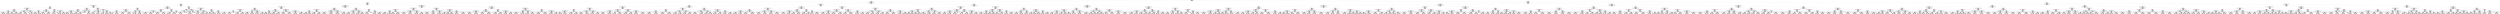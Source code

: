 digraph Tree {
node [shape=box] ;
0 [label="haversine_distance <= 2.1109\nmse = 0.6131\nsamples = 642413\nvalue = 6.4724"] ;
1 [label="haversine_distance <= 0.9912\nmse = 0.4479\nsamples = 322809\nvalue = 5.9888"] ;
0 -> 1 [labeldistance=2.5, labelangle=45, headlabel="True"] ;
2 [label="manhattan_distance <= 0.0236\nmse = 0.559\nsamples = 104368\nvalue = 5.5608"] ;
1 -> 2 ;
3 [label="haversine_distance <= 0.0052\nmse = 2.682\nsamples = 1590\nvalue = 3.5058"] ;
2 -> 3 ;
4 [label="avg_pickup_cluster_dropoff_cluster_manhattan_speed <= 15.672\nmse = 2.0274\nsamples = 910\nvalue = 3.1743"] ;
3 -> 4 ;
5 [label="passenger_count <= 1.5\nmse = 1.5602\nsamples = 711\nvalue = 3.0413"] ;
4 -> 5 ;
6 [label="avg_pickup_cluster_pickup_hour_manhattan_speed <= 28.4845\nmse = 1.5481\nsamples = 573\nvalue = 2.935"] ;
5 -> 6 ;
7 [label="manhattan_distance <= 0.0026\nmse = 1.582\nsamples = 509\nvalue = 3.0046"] ;
6 -> 7 ;
8 [label="pickup_cluster <= 4.5\nmse = 1.3817\nsamples = 292\nvalue = 2.8169"] ;
7 -> 8 ;
9 [label="avg_dropoff_cluster_pickup_hour_haversine_speed <= 15.6627\nmse = 1.2955\nsamples = 7\nvalue = 3.8607"] ;
8 -> 9 ;
10 [label="mse = 0.3924\nsamples = 5\nvalue = 4.4452"] ;
9 -> 10 ;
11 [label="mse = 0.5642\nsamples = 2\nvalue = 2.3996"] ;
9 -> 11 ;
12 [label="manhattan_distance <= 0.0007\nmse = 1.3486\nsamples = 285\nvalue = 2.7836"] ;
8 -> 12 ;
13 [label="mse = 1.6319\nsamples = 102\nvalue = 3.0639"] ;
12 -> 13 ;
14 [label="mse = 1.1202\nsamples = 183\nvalue = 2.6259"] ;
12 -> 14 ;
15 [label="avg_dropoff_cluster_haversine_speed <= 11.8736\nmse = 1.7422\nsamples = 217\nvalue = 3.2623"] ;
7 -> 15 ;
16 [label="pickup_weekday_hour <= 51.5\nmse = 0.6364\nsamples = 29\nvalue = 2.6997"] ;
15 -> 16 ;
17 [label="mse = 0.4701\nsamples = 11\nvalue = 2.0406"] ;
16 -> 17 ;
18 [label="mse = 0.3713\nsamples = 18\nvalue = 3.0499"] ;
16 -> 18 ;
19 [label="avg_dropoff_cluster_manhattan_speed <= 15.5214\nmse = 1.8702\nsamples = 188\nvalue = 3.3604"] ;
15 -> 19 ;
20 [label="mse = 7.4896\nsamples = 6\nvalue = 5.1398"] ;
19 -> 20 ;
21 [label="mse = 1.61\nsamples = 182\nvalue = 3.3083"] ;
19 -> 21 ;
22 [label="passthru_latitude <= 40.7948\nmse = 0.9476\nsamples = 64\nvalue = 2.3899"] ;
6 -> 22 ;
23 [label="avg_pickup_cluster_pickup_hour_manhattan_speed <= 32.6579\nmse = 0.7335\nsamples = 61\nvalue = 2.2706"] ;
22 -> 23 ;
24 [label="manhattan_distance <= 0.0046\nmse = 0.4323\nsamples = 38\nvalue = 1.9457"] ;
23 -> 24 ;
25 [label="mse = 0.4245\nsamples = 30\nvalue = 2.1672"] ;
24 -> 25 ;
26 [label="mse = 0.0309\nsamples = 8\nvalue = 1.3985"] ;
24 -> 26 ;
27 [label="avg_dropoff_cluster_manhattan_speed <= 18.0657\nmse = 0.7635\nsamples = 23\nvalue = 2.8182"] ;
23 -> 27 ;
28 [label="mse = 0.0\nsamples = 1\nvalue = 4.8752"] ;
27 -> 28 ;
29 [label="mse = 0.5377\nsamples = 22\nvalue = 2.6935"] ;
27 -> 29 ;
30 [label="avg_pickup_weekday_hour_haversine_speed <= 18.8284\nmse = 0.5846\nsamples = 3\nvalue = 4.2593"] ;
22 -> 30 ;
31 [label="mse = 0.0\nsamples = 1\nvalue = 3.1781"] ;
30 -> 31 ;
32 [label="pickup_weekday_hour <= 136.5\nmse = 0.0001\nsamples = 2\nvalue = 4.7999"] ;
30 -> 32 ;
33 [label="mse = 0.0\nsamples = 1\nvalue = 4.8122"] ;
32 -> 33 ;
34 [label="mse = -0.0\nsamples = 1\nvalue = 4.7958"] ;
32 -> 34 ;
35 [label="passthru_latitude <= 40.7835\nmse = 1.3981\nsamples = 138\nvalue = 3.4477"] ;
5 -> 35 ;
36 [label="pickup_hour <= 20.5\nmse = 1.3552\nsamples = 122\nvalue = 3.3192"] ;
35 -> 36 ;
37 [label="pickup_weekday_hour <= 157.5\nmse = 0.9696\nsamples = 101\nvalue = 3.2119"] ;
36 -> 37 ;
38 [label="haversine_distance <= 0.0046\nmse = 0.844\nsamples = 97\nvalue = 3.1646"] ;
37 -> 38 ;
39 [label="mse = 0.8262\nsamples = 89\nvalue = 3.2224"] ;
38 -> 39 ;
40 [label="mse = 0.4327\nsamples = 8\nvalue = 2.3862"] ;
38 -> 40 ;
41 [label="haversine_distance <= 0.003\nmse = 2.6673\nsamples = 4\nvalue = 4.4657"] ;
37 -> 41 ;
42 [label="mse = 0.0802\nsamples = 2\nvalue = 3.3277"] ;
41 -> 42 ;
43 [label="mse = 0.0717\nsamples = 2\nvalue = 6.7416"] ;
41 -> 43 ;
44 [label="avg_pickup_cluster_dropoff_cluster_manhattan_speed <= 7.4648\nmse = 2.8631\nsamples = 21\nvalue = 3.8247"] ;
36 -> 44 ;
45 [label="avg_pickup_weekday_manhattan_speed <= 18.6465\nmse = 0.2574\nsamples = 2\nvalue = 6.9598"] ;
44 -> 45 ;
46 [label="mse = 0.0\nsamples = 1\nvalue = 7.3185"] ;
45 -> 46 ;
47 [label="mse = -0.0\nsamples = 1\nvalue = 6.2422"] ;
45 -> 47 ;
48 [label="avg_pickup_weekday_haversine_speed <= 14.3565\nmse = 2.0996\nsamples = 19\nvalue = 3.5308"] ;
44 -> 48 ;
49 [label="mse = 2.468\nsamples = 10\nvalue = 4.3151"] ;
48 -> 49 ;
50 [label="mse = 1.1388\nsamples = 9\nvalue = 2.9942"] ;
48 -> 50 ;
51 [label="passthru_longitude <= -73.9673\nmse = 0.8802\nsamples = 16\nvalue = 4.2774"] ;
35 -> 51 ;
52 [label="manhattan_distance <= 0.0051\nmse = 0.82\nsamples = 3\nvalue = 5.7988"] ;
51 -> 52 ;
53 [label="avg_pickup_hour_manhattan_speed <= 19.6751\nmse = 0.2158\nsamples = 2\nvalue = 6.2011"] ;
52 -> 53 ;
54 [label="mse = 0.0\nsamples = 1\nvalue = 6.6657"] ;
53 -> 54 ;
55 [label="mse = 0.0\nsamples = 1\nvalue = 5.7366"] ;
53 -> 55 ;
56 [label="mse = -0.0\nsamples = 1\nvalue = 4.1897"] ;
52 -> 56 ;
57 [label="avg_pickup_cluster_dropoff_cluster_manhattan_speed <= 14.7476\nmse = 0.361\nsamples = 13\nvalue = 3.9848"] ;
51 -> 57 ;
58 [label="manhattan_distance <= 0.0023\nmse = 0.177\nsamples = 9\nvalue = 3.7411"] ;
57 -> 58 ;
59 [label="mse = 0.0417\nsamples = 7\nvalue = 3.457"] ;
58 -> 59 ;
60 [label="mse = 0.0002\nsamples = 2\nvalue = 4.2686"] ;
58 -> 60 ;
61 [label="haversine_distance <= 0.001\nmse = 0.1163\nsamples = 4\nvalue = 4.7973"] ;
57 -> 61 ;
62 [label="mse = 0.0508\nsamples = 2\nvalue = 5.2427"] ;
61 -> 62 ;
63 [label="mse = 0.0003\nsamples = 2\nvalue = 4.5746"] ;
61 -> 63 ;
64 [label="haversine_distance <= 0.0006\nmse = 3.3568\nsamples = 199\nvalue = 3.6289"] ;
4 -> 64 ;
65 [label="haversine_distance <= 0.0006\nmse = 1.1437\nsamples = 47\nvalue = 2.8582"] ;
64 -> 65 ;
66 [label="passthru_latitude <= 40.6573\nmse = 0.9088\nsamples = 35\nvalue = 3.2073"] ;
65 -> 66 ;
67 [label="avg_pickup_weekday_manhattan_speed <= 18.5613\nmse = 0.6997\nsamples = 13\nvalue = 2.5053"] ;
66 -> 67 ;
68 [label="dropoff_latitude <= 40.6449\nmse = 0.5545\nsamples = 9\nvalue = 2.0575"] ;
67 -> 68 ;
69 [label="mse = 0.0384\nsamples = 3\nvalue = 2.7206"] ;
68 -> 69 ;
70 [label="mse = 0.4545\nsamples = 6\nvalue = 1.6785"] ;
68 -> 70 ;
71 [label="avg_pickup_hour_manhattan_speed <= 26.2938\nmse = 0.1177\nsamples = 4\nvalue = 3.2089"] ;
67 -> 71 ;
72 [label="mse = 0.0467\nsamples = 3\nvalue = 3.0951"] ;
71 -> 72 ;
73 [label="mse = -0.0\nsamples = 1\nvalue = 3.8918"] ;
71 -> 73 ;
74 [label="avg_pickup_hour_haversine_speed <= 12.7124\nmse = 0.5933\nsamples = 22\nvalue = 3.6021"] ;
66 -> 74 ;
75 [label="avg_pickup_hour_manhattan_speed <= 16.252\nmse = 0.5129\nsamples = 13\nvalue = 3.2707"] ;
74 -> 75 ;
76 [label="mse = 0.1666\nsamples = 10\nvalue = 3.6102"] ;
75 -> 76 ;
77 [label="mse = 0.0714\nsamples = 3\nvalue = 2.1841"] ;
75 -> 77 ;
78 [label="dropoff_latitude <= 40.7381\nmse = 0.1368\nsamples = 9\nvalue = 4.2349"] ;
74 -> 78 ;
79 [label="mse = 0.1166\nsamples = 4\nvalue = 3.9971"] ;
78 -> 79 ;
80 [label="mse = 0.0118\nsamples = 5\nvalue = 4.5202"] ;
78 -> 80 ;
81 [label="avg_pickup_cluster_pickup_hour_manhattan_speed <= 19.5248\nmse = 0.7223\nsamples = 12\nvalue = 2.0272"] ;
65 -> 81 ;
82 [label="avg_pickup_weekday_hour_manhattan_speed <= 17.1929\nmse = 0.0225\nsamples = 2\nvalue = 3.3904"] ;
81 -> 82 ;
83 [label="mse = 0.0\nsamples = 1\nvalue = 3.1781"] ;
82 -> 83 ;
84 [label="mse = -0.0\nsamples = 1\nvalue = 3.4965"] ;
82 -> 84 ;
85 [label="pickup_cluster <= 27.5\nmse = 0.4776\nsamples = 10\nvalue = 1.8"] ;
81 -> 85 ;
86 [label="avg_pickup_weekday_manhattan_speed <= 17.4119\nmse = 0.1444\nsamples = 6\nvalue = 2.472"] ;
85 -> 86 ;
87 [label="mse = 0.0297\nsamples = 2\nvalue = 3.0056"] ;
86 -> 87 ;
88 [label="mse = 0.056\nsamples = 4\nvalue = 2.2941"] ;
86 -> 88 ;
89 [label="dropoff_latitude <= 40.7365\nmse = 0.094\nsamples = 4\nvalue = 1.2624"] ;
85 -> 89 ;
90 [label="mse = 0.0\nsamples = 2\nvalue = 1.6094"] ;
89 -> 90 ;
91 [label="mse = 0.0228\nsamples = 2\nvalue = 1.031"] ;
89 -> 91 ;
92 [label="pickup_weekday_hour <= 13.5\nmse = 3.7615\nsamples = 152\nvalue = 3.8435"] ;
64 -> 92 ;
93 [label="haversine_distance <= 0.0013\nmse = 7.5176\nsamples = 9\nvalue = 5.7933"] ;
92 -> 93 ;
94 [label="mse = 0.0\nsamples = 1\nvalue = 11.3244"] ;
93 -> 94 ;
95 [label="avg_pickup_weekday_hour_haversine_speed <= 12.6079\nmse = 0.5632\nsamples = 8\nvalue = 4.5168"] ;
93 -> 95 ;
96 [label="avg_pickup_cluster_dropoff_cluster_haversine_speed <= 15.6415\nmse = 0.1916\nsamples = 2\nvalue = 3.1458"] ;
95 -> 96 ;
97 [label="mse = 0.0\nsamples = 1\nvalue = 3.5835"] ;
96 -> 97 ;
98 [label="mse = 0.0\nsamples = 1\nvalue = 2.7081"] ;
96 -> 98 ;
99 [label="passthru_longitude <= -73.706\nmse = 0.2268\nsamples = 6\nvalue = 4.7661"] ;
95 -> 99 ;
100 [label="mse = 0.0233\nsamples = 5\nvalue = 4.4181"] ;
99 -> 100 ;
101 [label="mse = 0.0\nsamples = 1\nvalue = 5.3753"] ;
99 -> 101 ;
102 [label="avg_pickup_cluster_pickup_hour_haversine_speed <= 12.0052\nmse = 3.2386\nsamples = 143\nvalue = 3.713"] ;
92 -> 102 ;
103 [label="mse = -0.0\nsamples = 1\nvalue = 7.8438"] ;
102 -> 103 ;
104 [label="avg_pickup_hour_manhattan_speed <= 24.8731\nmse = 3.0601\nsamples = 142\nvalue = 3.6605"] ;
102 -> 104 ;
105 [label="dropoff_longitude <= -73.7764\nmse = 2.7617\nsamples = 124\nvalue = 3.5283"] ;
104 -> 105 ;
106 [label="mse = 2.2663\nsamples = 112\nvalue = 3.402"] ;
105 -> 106 ;
107 [label="mse = 5.6552\nsamples = 12\nvalue = 4.5847"] ;
105 -> 107 ;
108 [label="dropoff_longitude <= -74.0153\nmse = 4.1654\nsamples = 18\nvalue = 4.568"] ;
104 -> 108 ;
109 [label="mse = 0.0\nsamples = 1\nvalue = 11.1954"] ;
108 -> 109 ;
110 [label="mse = 1.1016\nsamples = 17\nvalue = 4.0946"] ;
108 -> 110 ;
111 [label="pickup_latitude <= 40.7697\nmse = 3.2137\nsamples = 680\nvalue = 3.9486"] ;
3 -> 111 ;
112 [label="avg_pickup_hour_manhattan_speed <= 15.7504\nmse = 2.9585\nsamples = 561\nvalue = 3.7944"] ;
111 -> 112 ;
113 [label="haversine_distance <= 0.0074\nmse = 1.6545\nsamples = 27\nvalue = 2.4772"] ;
112 -> 113 ;
114 [label="avg_pickup_cluster_manhattan_speed <= 20.7898\nmse = 2.5616\nsamples = 7\nvalue = 4.0575"] ;
113 -> 114 ;
115 [label="passthru_latitude <= 40.7428\nmse = 1.27\nsamples = 3\nvalue = 5.7106"] ;
114 -> 115 ;
116 [label="mse = 0.0\nsamples = 1\nvalue = 7.5267"] ;
115 -> 116 ;
117 [label="avg_dropoff_cluster_haversine_speed <= 13.7159\nmse = 0.2274\nsamples = 2\nvalue = 5.1052"] ;
115 -> 117 ;
118 [label="mse = 0.0\nsamples = 1\nvalue = 4.4308"] ;
117 -> 118 ;
119 [label="mse = -0.0\nsamples = 1\nvalue = 5.4424"] ;
117 -> 119 ;
120 [label="avg_pickup_cluster_haversine_speed <= 27.7855\nmse = 0.3862\nsamples = 4\nvalue = 2.9554"] ;
114 -> 120 ;
121 [label="avg_dropoff_cluster_pickup_hour_manhattan_speed <= 22.7333\nmse = 0.0257\nsamples = 2\nvalue = 3.7714"] ;
120 -> 121 ;
122 [label="mse = 0.0\nsamples = 1\nvalue = 3.9318"] ;
121 -> 122 ;
123 [label="mse = -0.0\nsamples = 1\nvalue = 3.6109"] ;
121 -> 123 ;
124 [label="avg_pickup_weekday_hour_manhattan_speed <= 16.7011\nmse = 0.067\nsamples = 2\nvalue = 2.5474"] ;
120 -> 124 ;
125 [label="mse = 0.0\nsamples = 1\nvalue = 2.9957"] ;
124 -> 125 ;
126 [label="mse = -0.0\nsamples = 1\nvalue = 2.3979"] ;
124 -> 126 ;
127 [label="pickup_cluster <= 12.5\nmse = 0.5856\nsamples = 20\nvalue = 2.0613"] ;
113 -> 127 ;
128 [label="manhattan_distance <= 0.0122\nmse = 0.2504\nsamples = 3\nvalue = 1.3661"] ;
127 -> 128 ;
129 [label="mse = 0.0\nsamples = 1\nvalue = 2.8904"] ;
128 -> 129 ;
130 [label="pickup_cluster <= 10.5\nmse = 0.0199\nsamples = 2\nvalue = 1.2137"] ;
128 -> 130 ;
131 [label="mse = 0.0\nsamples = 1\nvalue = 1.3863"] ;
130 -> 131 ;
132 [label="mse = 0.0\nsamples = 1\nvalue = 1.0986"] ;
130 -> 132 ;
133 [label="passthru_longitude <= -73.9457\nmse = 0.4451\nsamples = 17\nvalue = 2.3446"] ;
127 -> 133 ;
134 [label="avg_dropoff_cluster_manhattan_speed <= 14.9947\nmse = 0.3147\nsamples = 15\nvalue = 2.2371"] ;
133 -> 134 ;
135 [label="mse = 0.0382\nsamples = 2\nvalue = 3.3309"] ;
134 -> 135 ;
136 [label="mse = 0.2257\nsamples = 13\nvalue = 2.142"] ;
134 -> 136 ;
137 [label="avg_dropoff_cluster_pickup_hour_manhattan_speed <= 23.5516\nmse = 0.1263\nsamples = 2\nvalue = 3.6876"] ;
133 -> 137 ;
138 [label="mse = 0.0\nsamples = 1\nvalue = 4.0431"] ;
137 -> 138 ;
139 [label="mse = 0.0\nsamples = 1\nvalue = 3.3322"] ;
137 -> 139 ;
140 [label="avg_dropoff_cluster_pickup_hour_haversine_speed <= 28.5346\nmse = 2.9283\nsamples = 534\nvalue = 3.8694"] ;
112 -> 140 ;
141 [label="avg_dropoff_cluster_haversine_speed <= 12.4563\nmse = 2.9595\nsamples = 502\nvalue = 3.953"] ;
140 -> 141 ;
142 [label="avg_pickup_cluster_pickup_hour_manhattan_speed <= 33.2942\nmse = 2.5555\nsamples = 166\nvalue = 3.5301"] ;
141 -> 142 ;
143 [label="dropoff_latitude <= 40.7178\nmse = 2.4192\nsamples = 165\nvalue = 3.485"] ;
142 -> 143 ;
144 [label="mse = 0.0\nsamples = 1\nvalue = 6.7979"] ;
143 -> 144 ;
145 [label="mse = 2.3114\nsamples = 164\nvalue = 3.444"] ;
143 -> 145 ;
146 [label="mse = 0.0\nsamples = 1\nvalue = 7.2079"] ;
142 -> 146 ;
147 [label="haversine_distance <= 0.0198\nmse = 3.0249\nsamples = 336\nvalue = 4.1458"] ;
141 -> 147 ;
148 [label="avg_dropoff_cluster_pickup_hour_manhattan_speed <= 38.2508\nmse = 2.9355\nsamples = 332\nvalue = 4.1097"] ;
147 -> 148 ;
149 [label="mse = 2.8543\nsamples = 331\nvalue = 4.0864"] ;
148 -> 149 ;
150 [label="mse = 0.0\nsamples = 1\nvalue = 8.2664"] ;
148 -> 150 ;
151 [label="avg_dropoff_cluster_haversine_speed <= 13.3867\nmse = 2.1172\nsamples = 4\nvalue = 6.9154"] ;
147 -> 151 ;
152 [label="mse = 0.0\nsamples = 1\nvalue = 3.3673"] ;
151 -> 152 ;
153 [label="mse = 0.0222\nsamples = 3\nvalue = 7.5068"] ;
151 -> 153 ;
154 [label="manhattan_distance <= 0.0203\nmse = 0.5715\nsamples = 32\nvalue = 2.5456"] ;
140 -> 154 ;
155 [label="dropoff_longitude <= -73.7766\nmse = 0.343\nsamples = 29\nvalue = 2.3881"] ;
154 -> 155 ;
156 [label="avg_pickup_cluster_pickup_hour_manhattan_speed <= 52.4348\nmse = 0.1964\nsamples = 26\nvalue = 2.2643"] ;
155 -> 156 ;
157 [label="mse = 0.1381\nsamples = 25\nvalue = 2.3036"] ;
156 -> 157 ;
158 [label="mse = 0.0\nsamples = 1\nvalue = 0.6931"] ;
156 -> 158 ;
159 [label="pickup_hour <= 6.0\nmse = 0.0795\nsamples = 3\nvalue = 3.6563"] ;
155 -> 159 ;
160 [label="mse = 0.0072\nsamples = 2\nvalue = 3.3808"] ;
159 -> 160 ;
161 [label="mse = 0.0\nsamples = 1\nvalue = 3.9318"] ;
159 -> 161 ;
162 [label="pickup_hour <= 5.0\nmse = 0.3951\nsamples = 3\nvalue = 3.9635"] ;
154 -> 162 ;
163 [label="mse = 0.0\nsamples = 1\nvalue = 4.6728"] ;
162 -> 163 ;
164 [label="avg_pickup_cluster_pickup_hour_haversine_speed <= 27.1741\nmse = 0.0995\nsamples = 2\nvalue = 3.4906"] ;
162 -> 164 ;
165 [label="mse = 0.0\nsamples = 1\nvalue = 3.7136"] ;
164 -> 165 ;
166 [label="mse = 0.0\nsamples = 1\nvalue = 3.0445"] ;
164 -> 166 ;
167 [label="dropoff_latitude <= 40.7731\nmse = 3.7763\nsamples = 119\nvalue = 4.6786"] ;
111 -> 167 ;
168 [label="pickup_cluster <= 36.5\nmse = 1.9644\nsamples = 21\nvalue = 6.0354"] ;
167 -> 168 ;
169 [label="dropoff_longitude <= -73.8633\nmse = 2.5192\nsamples = 3\nvalue = 3.9601"] ;
168 -> 169 ;
170 [label="avg_pickup_weekday_hour_haversine_speed <= 12.6972\nmse = 0.4687\nsamples = 2\nvalue = 3.3661"] ;
169 -> 170 ;
171 [label="mse = 0.0\nsamples = 1\nvalue = 2.3979"] ;
170 -> 171 ;
172 [label="mse = 0.0\nsamples = 1\nvalue = 3.8501"] ;
170 -> 172 ;
173 [label="mse = -0.0\nsamples = 1\nvalue = 7.5246"] ;
169 -> 173 ;
174 [label="avg_pickup_cluster_pickup_hour_manhattan_speed <= 14.9646\nmse = 0.6949\nsamples = 18\nvalue = 6.4893"] ;
168 -> 174 ;
175 [label="mse = 0.0\nsamples = 1\nvalue = 3.5264"] ;
174 -> 175 ;
176 [label="dropoff_longitude <= -73.9543\nmse = 0.4249\nsamples = 17\nvalue = 6.5849"] ;
174 -> 176 ;
177 [label="haversine_distance <= 0.0157\nmse = 0.1814\nsamples = 16\nvalue = 6.7522"] ;
176 -> 177 ;
178 [label="mse = 0.1153\nsamples = 15\nvalue = 6.6765"] ;
177 -> 178 ;
179 [label="mse = -0.0\nsamples = 1\nvalue = 7.735"] ;
177 -> 179 ;
180 [label="mse = 0.0\nsamples = 1\nvalue = 5.0239"] ;
176 -> 180 ;
181 [label="avg_pickup_cluster_pickup_hour_manhattan_speed <= 25.3816\nmse = 3.6426\nsamples = 98\nvalue = 4.3235"] ;
167 -> 181 ;
182 [label="dropoff_longitude <= -73.9985\nmse = 3.9233\nsamples = 76\nvalue = 4.6211"] ;
181 -> 182 ;
183 [label="avg_pickup_weekday_haversine_speed <= 14.2253\nmse = 0.6665\nsamples = 3\nvalue = 2.0715"] ;
182 -> 183 ;
184 [label="mse = 0.0\nsamples = 1\nvalue = 3.2189"] ;
183 -> 184 ;
185 [label="avg_pickup_hour_haversine_speed <= 14.9663\nmse = 0.0124\nsamples = 2\nvalue = 1.4979"] ;
183 -> 185 ;
186 [label="mse = 0.0\nsamples = 1\nvalue = 1.6094"] ;
185 -> 186 ;
187 [label="mse = 0.0\nsamples = 1\nvalue = 1.3863"] ;
185 -> 187 ;
188 [label="avg_pickup_cluster_pickup_hour_manhattan_speed <= 24.834\nmse = 3.721\nsamples = 73\nvalue = 4.7641"] ;
182 -> 188 ;
189 [label="avg_pickup_hour_haversine_speed <= 12.4696\nmse = 3.4474\nsamples = 71\nvalue = 4.6394"] ;
188 -> 189 ;
190 [label="mse = 1.1686\nsamples = 16\nvalue = 3.6495"] ;
189 -> 190 ;
191 [label="mse = 3.7631\nsamples = 55\nvalue = 4.9566"] ;
189 -> 191 ;
192 [label="pickup_cluster <= 58.5\nmse = 0.059\nsamples = 2\nvalue = 7.9745"] ;
188 -> 192 ;
193 [label="mse = 0.0\nsamples = 1\nvalue = 8.2174"] ;
192 -> 193 ;
194 [label="mse = 0.0\nsamples = 1\nvalue = 7.7315"] ;
192 -> 194 ;
195 [label="dropoff_longitude <= -73.9344\nmse = 1.6106\nsamples = 22\nvalue = 3.3893"] ;
181 -> 195 ;
196 [label="pickup_weekday_hour <= 72.5\nmse = 0.8555\nsamples = 17\nvalue = 3.055"] ;
195 -> 196 ;
197 [label="dropoff_latitude <= 40.7789\nmse = 0.3676\nsamples = 6\nvalue = 2.3134"] ;
196 -> 197 ;
198 [label="mse = 0.0\nsamples = 1\nvalue = 3.4657"] ;
197 -> 198 ;
199 [label="mse = 0.0445\nsamples = 5\nvalue = 2.0254"] ;
197 -> 199 ;
200 [label="pickup_longitude <= -73.9514\nmse = 0.6705\nsamples = 11\nvalue = 3.4453"] ;
196 -> 200 ;
201 [label="mse = 0.6406\nsamples = 4\nvalue = 4.3189"] ;
200 -> 201 ;
202 [label="mse = 0.3113\nsamples = 7\nvalue = 3.1333"] ;
200 -> 202 ;
203 [label="pickup_weekday_hour <= 111.0\nmse = 2.3583\nsamples = 5\nvalue = 4.7741"] ;
195 -> 203 ;
204 [label="avg_dropoff_cluster_pickup_hour_haversine_speed <= 27.1441\nmse = 0.5567\nsamples = 3\nvalue = 5.6281"] ;
203 -> 204 ;
205 [label="mse = 0.0\nsamples = 1\nvalue = 6.3986"] ;
204 -> 205 ;
206 [label="mse = 0.2682\nsamples = 2\nvalue = 5.1144"] ;
204 -> 206 ;
207 [label="avg_pickup_hour_manhattan_speed <= 18.5885\nmse = 0.4805\nsamples = 2\nvalue = 2.6391"] ;
203 -> 207 ;
208 [label="mse = 0.0\nsamples = 1\nvalue = 3.3322"] ;
207 -> 208 ;
209 [label="mse = 0.0\nsamples = 1\nvalue = 1.9459"] ;
207 -> 209 ;
210 [label="haversine_distance <= 0.6733\nmse = 0.4597\nsamples = 102778\nvalue = 5.5926"] ;
2 -> 210 ;
211 [label="avg_dropoff_cluster_pickup_hour_manhattan_speed <= 15.7912\nmse = 0.6444\nsamples = 39341\nvalue = 5.3734"] ;
210 -> 211 ;
212 [label="avg_dropoff_cluster_pickup_hour_haversine_speed <= 10.1157\nmse = 0.6002\nsamples = 16431\nvalue = 5.5637"] ;
211 -> 212 ;
213 [label="haversine_distance <= 0.2514\nmse = 0.6067\nsamples = 4307\nvalue = 5.7688"] ;
212 -> 213 ;
214 [label="avg_dropoff_cluster_pickup_hour_manhattan_speed <= 10.9593\nmse = 2.0949\nsamples = 427\nvalue = 5.3383"] ;
213 -> 214 ;
215 [label="pickup_weekday <= 4.5\nmse = 0.4847\nsamples = 3\nvalue = 7.8512"] ;
214 -> 215 ;
216 [label="avg_pickup_weekday_manhattan_speed <= 17.7722\nmse = 0.0008\nsamples = 2\nvalue = 7.1553"] ;
215 -> 216 ;
217 [label="mse = 0.0\nsamples = 1\nvalue = 7.1944"] ;
216 -> 217 ;
218 [label="mse = 0.0\nsamples = 1\nvalue = 7.1357"] ;
216 -> 218 ;
219 [label="mse = 0.0\nsamples = 1\nvalue = 8.5471"] ;
215 -> 219 ;
220 [label="haversine_distance <= 0.0803\nmse = 2.0524\nsamples = 424\nvalue = 5.3158"] ;
214 -> 220 ;
221 [label="avg_pickup_cluster_pickup_hour_manhattan_speed <= 15.6974\nmse = 3.0478\nsamples = 123\nvalue = 4.9147"] ;
220 -> 221 ;
222 [label="mse = 2.9191\nsamples = 117\nvalue = 4.769"] ;
221 -> 222 ;
223 [label="mse = 0.2031\nsamples = 6\nvalue = 7.0101"] ;
221 -> 223 ;
224 [label="passthru_latitude <= 40.744\nmse = 1.5335\nsamples = 301\nvalue = 5.4858"] ;
220 -> 224 ;
225 [label="mse = 1.7796\nsamples = 2\nvalue = 7.7618"] ;
224 -> 225 ;
226 [label="mse = 1.4748\nsamples = 299\nvalue = 5.4614"] ;
224 -> 226 ;
227 [label="avg_pickup_cluster_dropoff_cluster_manhattan_speed <= 11.3526\nmse = 0.419\nsamples = 3880\nvalue = 5.8165"] ;
213 -> 227 ;
228 [label="dropoff_longitude <= -73.9759\nmse = 0.3902\nsamples = 2561\nvalue = 5.9104"] ;
227 -> 228 ;
229 [label="avg_pickup_weekday_hour_manhattan_speed <= 18.8163\nmse = 0.3853\nsamples = 1978\nvalue = 5.9702"] ;
228 -> 229 ;
230 [label="mse = 0.3643\nsamples = 1765\nvalue = 6.0042"] ;
229 -> 230 ;
231 [label="mse = 0.4707\nsamples = 213\nvalue = 5.6771"] ;
229 -> 231 ;
232 [label="haversine_distance <= 0.5529\nmse = 0.352\nsamples = 583\nvalue = 5.704"] ;
228 -> 232 ;
233 [label="mse = 0.384\nsamples = 336\nvalue = 5.5766"] ;
232 -> 233 ;
234 [label="mse = 0.2619\nsamples = 247\nvalue = 5.8694"] ;
232 -> 234 ;
235 [label="avg_pickup_weekday_hour_haversine_speed <= 14.6035\nmse = 0.4246\nsamples = 1319\nvalue = 5.6351"] ;
227 -> 235 ;
236 [label="avg_pickup_cluster_dropoff_cluster_haversine_speed <= 11.6542\nmse = 0.4117\nsamples = 1223\nvalue = 5.6636"] ;
235 -> 236 ;
237 [label="mse = 0.4073\nsamples = 1073\nvalue = 5.7011"] ;
236 -> 237 ;
238 [label="mse = 0.3617\nsamples = 150\nvalue = 5.3956"] ;
236 -> 238 ;
239 [label="haversine_distance <= 0.2857\nmse = 0.4404\nsamples = 96\nvalue = 5.2554"] ;
235 -> 239 ;
240 [label="mse = 0.0\nsamples = 1\nvalue = 7.4657"] ;
239 -> 240 ;
241 [label="mse = 0.4096\nsamples = 95\nvalue = 5.2402"] ;
239 -> 241 ;
242 [label="haversine_distance <= 0.505\nmse = 0.5777\nsamples = 12124\nvalue = 5.4911"] ;
212 -> 242 ;
243 [label="haversine_distance <= 0.2895\nmse = 0.8147\nsamples = 5378\nvalue = 5.3578"] ;
242 -> 243 ;
244 [label="pickup_latitude <= 40.7566\nmse = 1.6688\nsamples = 1531\nvalue = 5.2254"] ;
243 -> 244 ;
245 [label="pickup_longitude <= -73.9878\nmse = 1.5455\nsamples = 884\nvalue = 5.1309"] ;
244 -> 245 ;
246 [label="mse = 1.4686\nsamples = 558\nvalue = 5.2375"] ;
245 -> 246 ;
247 [label="mse = 1.6237\nsamples = 326\nvalue = 4.951"] ;
245 -> 247 ;
248 [label="pickup_latitude <= 40.7566\nmse = 1.8051\nsamples = 647\nvalue = 5.3509"] ;
244 -> 248 ;
249 [label="mse = 6.2726\nsamples = 2\nvalue = 9.5556"] ;
248 -> 249 ;
250 [label="mse = 1.7416\nsamples = 645\nvalue = 5.3389"] ;
248 -> 250 ;
251 [label="avg_pickup_cluster_dropoff_cluster_haversine_speed <= 9.91\nmse = 0.4609\nsamples = 3847\nvalue = 5.4111"] ;
243 -> 251 ;
252 [label="avg_pickup_weekday_hour_haversine_speed <= 12.6427\nmse = 0.466\nsamples = 2316\nvalue = 5.4891"] ;
251 -> 252 ;
253 [label="mse = 0.4788\nsamples = 1358\nvalue = 5.5617"] ;
252 -> 253 ;
254 [label="mse = 0.4301\nsamples = 958\nvalue = 5.3866"] ;
252 -> 254 ;
255 [label="pickup_weekday_hour <= 165.5\nmse = 0.4296\nsamples = 1531\nvalue = 5.292"] ;
251 -> 255 ;
256 [label="mse = 0.4194\nsamples = 1529\nvalue = 5.2876"] ;
255 -> 256 ;
257 [label="mse = 1.4616\nsamples = 2\nvalue = 7.0327"] ;
255 -> 257 ;
258 [label="avg_pickup_cluster_dropoff_cluster_haversine_speed <= 11.5982\nmse = 0.3629\nsamples = 6746\nvalue = 5.5976"] ;
242 -> 258 ;
259 [label="avg_pickup_cluster_dropoff_cluster_haversine_speed <= 9.8299\nmse = 0.3576\nsamples = 5508\nvalue = 5.6516"] ;
258 -> 259 ;
260 [label="avg_pickup_weekday_hour_haversine_speed <= 15.7144\nmse = 0.3465\nsamples = 3062\nvalue = 5.7176"] ;
259 -> 260 ;
261 [label="mse = 0.3452\nsamples = 2786\nvalue = 5.7433"] ;
260 -> 261 ;
262 [label="mse = 0.2823\nsamples = 276\nvalue = 5.4515"] ;
260 -> 262 ;
263 [label="avg_pickup_weekday_hour_haversine_speed <= 12.9522\nmse = 0.3592\nsamples = 2446\nvalue = 5.5692"] ;
259 -> 263 ;
264 [label="mse = 0.3744\nsamples = 1717\nvalue = 5.6261"] ;
263 -> 264 ;
265 [label="mse = 0.2968\nsamples = 729\nvalue = 5.4336"] ;
263 -> 265 ;
266 [label="avg_pickup_cluster_dropoff_cluster_haversine_speed <= 13.9117\nmse = 0.3163\nsamples = 1238\nvalue = 5.3582"] ;
258 -> 266 ;
267 [label="avg_pickup_weekday_hour_haversine_speed <= 11.7418\nmse = 0.2921\nsamples = 773\nvalue = 5.4437"] ;
266 -> 267 ;
268 [label="mse = 0.2672\nsamples = 392\nvalue = 5.5479"] ;
267 -> 268 ;
269 [label="mse = 0.2953\nsamples = 381\nvalue = 5.3387"] ;
267 -> 269 ;
270 [label="avg_pickup_weekday_hour_manhattan_speed <= 15.5442\nmse = 0.3245\nsamples = 465\nvalue = 5.2214"] ;
266 -> 270 ;
271 [label="mse = 0.3575\nsamples = 279\nvalue = 5.3311"] ;
270 -> 271 ;
272 [label="mse = 0.2397\nsamples = 186\nvalue = 5.0703"] ;
270 -> 272 ;
273 [label="avg_dropoff_cluster_pickup_hour_haversine_speed <= 18.0178\nmse = 0.6316\nsamples = 22910\nvalue = 5.2371"] ;
211 -> 273 ;
274 [label="haversine_distance <= 0.5279\nmse = 0.5694\nsamples = 19745\nvalue = 5.2856"] ;
273 -> 274 ;
275 [label="avg_pickup_cluster_dropoff_cluster_manhattan_speed <= 12.4921\nmse = 0.8056\nsamples = 10161\nvalue = 5.1897"] ;
274 -> 275 ;
276 [label="haversine_distance <= 0.2397\nmse = 0.905\nsamples = 4911\nvalue = 5.2792"] ;
275 -> 276 ;
277 [label="dropoff_latitude <= 40.7617\nmse = 1.9832\nsamples = 1333\nvalue = 5.1178"] ;
276 -> 277 ;
278 [label="mse = 1.8897\nsamples = 938\nvalue = 4.9596"] ;
277 -> 278 ;
279 [label="mse = 2.0075\nsamples = 395\nvalue = 5.4847"] ;
277 -> 279 ;
280 [label="dropoff_latitude <= 40.724\nmse = 0.4902\nsamples = 3578\nvalue = 5.3393"] ;
276 -> 280 ;
281 [label="mse = 0.39\nsamples = 592\nvalue = 5.5173"] ;
280 -> 281 ;
282 [label="mse = 0.5026\nsamples = 2986\nvalue = 5.3039"] ;
280 -> 282 ;
283 [label="haversine_distance <= 0.0835\nmse = 0.6986\nsamples = 5250\nvalue = 5.1064"] ;
275 -> 283 ;
284 [label="avg_dropoff_cluster_pickup_hour_manhattan_speed <= 22.6066\nmse = 3.1632\nsamples = 253\nvalue = 4.6569"] ;
283 -> 284 ;
285 [label="mse = 2.9205\nsamples = 241\nvalue = 4.5455"] ;
284 -> 285 ;
286 [label="mse = 3.4477\nsamples = 12\nvalue = 6.5759"] ;
284 -> 286 ;
287 [label="dropoff_latitude <= 40.7249\nmse = 0.5627\nsamples = 4997\nvalue = 5.1292"] ;
283 -> 287 ;
288 [label="mse = 0.8155\nsamples = 479\nvalue = 5.327"] ;
287 -> 288 ;
289 [label="mse = 0.5309\nsamples = 4518\nvalue = 5.1079"] ;
287 -> 289 ;
290 [label="avg_pickup_cluster_dropoff_cluster_manhattan_speed <= 13.0539\nmse = 0.3011\nsamples = 9584\nvalue = 5.3863"] ;
274 -> 290 ;
291 [label="avg_pickup_weekday_hour_manhattan_speed <= 20.4409\nmse = 0.2795\nsamples = 3960\nvalue = 5.5222"] ;
290 -> 291 ;
292 [label="avg_pickup_cluster_dropoff_cluster_manhattan_speed <= 11.4542\nmse = 0.2784\nsamples = 2650\nvalue = 5.5851"] ;
291 -> 292 ;
293 [label="mse = 0.3123\nsamples = 1071\nvalue = 5.6749"] ;
292 -> 293 ;
294 [label="mse = 0.2469\nsamples = 1579\nvalue = 5.5253"] ;
292 -> 294 ;
295 [label="avg_dropoff_cluster_pickup_hour_manhattan_speed <= 19.8242\nmse = 0.2568\nsamples = 1310\nvalue = 5.392"] ;
291 -> 295 ;
296 [label="mse = 0.2292\nsamples = 904\nvalue = 5.4423"] ;
295 -> 296 ;
297 [label="mse = 0.3013\nsamples = 406\nvalue = 5.2746"] ;
295 -> 297 ;
298 [label="avg_pickup_cluster_dropoff_cluster_haversine_speed <= 13.3049\nmse = 0.2942\nsamples = 5624\nvalue = 5.2904"] ;
290 -> 298 ;
299 [label="avg_pickup_weekday_hour_haversine_speed <= 15.0838\nmse = 0.2869\nsamples = 3606\nvalue = 5.3526"] ;
298 -> 299 ;
300 [label="mse = 0.2958\nsamples = 2322\nvalue = 5.4117"] ;
299 -> 300 ;
301 [label="mse = 0.2521\nsamples = 1284\nvalue = 5.2429"] ;
299 -> 301 ;
302 [label="avg_pickup_cluster_dropoff_cluster_manhattan_speed <= 22.0307\nmse = 0.2879\nsamples = 2018\nvalue = 5.1799"] ;
298 -> 302 ;
303 [label="mse = 0.2862\nsamples = 1668\nvalue = 5.2192"] ;
302 -> 303 ;
304 [label="mse = 0.2541\nsamples = 350\nvalue = 4.9933"] ;
302 -> 304 ;
305 [label="haversine_distance <= 0.1682\nmse = 0.9123\nsamples = 3165\nvalue = 4.9372"] ;
273 -> 305 ;
306 [label="avg_pickup_cluster_pickup_hour_manhattan_speed <= 29.4889\nmse = 3.1376\nsamples = 423\nvalue = 4.3256"] ;
305 -> 306 ;
307 [label="avg_pickup_cluster_manhattan_speed <= 36.4732\nmse = 3.0568\nsamples = 241\nvalue = 4.8419"] ;
306 -> 307 ;
308 [label="pickup_cluster <= 84.5\nmse = 2.9431\nsamples = 239\nvalue = 4.7854"] ;
307 -> 308 ;
309 [label="mse = 2.931\nsamples = 208\nvalue = 4.9359"] ;
308 -> 309 ;
310 [label="mse = 1.9909\nsamples = 31\nvalue = 3.8441"] ;
308 -> 310 ;
311 [label="avg_dropoff_cluster_pickup_hour_manhattan_speed <= 27.3202\nmse = 0.0005\nsamples = 2\nvalue = 7.8252"] ;
307 -> 311 ;
312 [label="mse = 0.0\nsamples = 1\nvalue = 7.8505"] ;
311 -> 312 ;
313 [label="mse = 0.0\nsamples = 1\nvalue = 7.8063"] ;
311 -> 313 ;
314 [label="avg_pickup_weekday_hour_manhattan_speed <= 24.6226\nmse = 2.4574\nsamples = 182\nvalue = 3.6614"] ;
306 -> 314 ;
315 [label="manhattan_distance <= 0.1092\nmse = 2.0381\nsamples = 116\nvalue = 3.3285"] ;
314 -> 315 ;
316 [label="mse = 2.1948\nsamples = 70\nvalue = 3.0384"] ;
315 -> 316 ;
317 [label="mse = 1.5551\nsamples = 46\nvalue = 3.7229"] ;
315 -> 317 ;
318 [label="haversine_distance <= 0.0269\nmse = 2.6624\nsamples = 66\nvalue = 4.2233"] ;
314 -> 318 ;
319 [label="mse = 0.8328\nsamples = 3\nvalue = 6.8485"] ;
318 -> 319 ;
320 [label="mse = 2.2182\nsamples = 63\nvalue = 4.0154"] ;
318 -> 320 ;
321 [label="haversine_distance <= 0.169\nmse = 0.5063\nsamples = 2742\nvalue = 5.0307"] ;
305 -> 321 ;
322 [label="pickup_longitude <= -73.9699\nmse = 0.1814\nsamples = 3\nvalue = 7.1886"] ;
321 -> 322 ;
323 [label="avg_pickup_weekday_hour_manhattan_speed <= 31.1396\nmse = 0.0234\nsamples = 2\nvalue = 7.3526"] ;
322 -> 323 ;
324 [label="mse = 0.0\nsamples = 1\nvalue = 7.5055"] ;
323 -> 324 ;
325 [label="mse = 0.0\nsamples = 1\nvalue = 7.1997"] ;
323 -> 325 ;
326 [label="mse = -0.0\nsamples = 1\nvalue = 6.2046"] ;
322 -> 326 ;
327 [label="haversine_distance <= 0.288\nmse = 0.4993\nsamples = 2739\nvalue = 5.0273"] ;
321 -> 327 ;
328 [label="avg_pickup_weekday_hour_haversine_speed <= 11.0884\nmse = 1.0914\nsamples = 272\nvalue = 4.7569"] ;
327 -> 328 ;
329 [label="mse = 1.8624\nsamples = 7\nvalue = 6.3728"] ;
328 -> 329 ;
330 [label="mse = 0.9689\nsamples = 265\nvalue = 4.7"] ;
328 -> 330 ;
331 [label="dropoff_longitude <= -73.8992\nmse = 0.4182\nsamples = 2467\nvalue = 5.0598"] ;
327 -> 331 ;
332 [label="mse = 0.3427\nsamples = 2295\nvalue = 5.0338"] ;
331 -> 332 ;
333 [label="mse = 1.3157\nsamples = 172\nvalue = 5.4154"] ;
331 -> 333 ;
334 [label="avg_pickup_cluster_dropoff_cluster_haversine_speed <= 10.9218\nmse = 0.2966\nsamples = 63437\nvalue = 5.7288"] ;
210 -> 334 ;
335 [label="avg_pickup_weekday_hour_manhattan_speed <= 18.907\nmse = 0.2615\nsamples = 34614\nvalue = 5.8864"] ;
334 -> 335 ;
336 [label="avg_pickup_cluster_dropoff_cluster_haversine_speed <= 8.7453\nmse = 0.255\nsamples = 22351\nvalue = 6.0026"] ;
335 -> 336 ;
337 [label="avg_dropoff_cluster_pickup_hour_haversine_speed <= 10.4804\nmse = 0.2568\nsamples = 6958\nvalue = 6.1767"] ;
336 -> 337 ;
338 [label="haversine_distance <= 0.8499\nmse = 0.2567\nsamples = 4055\nvalue = 6.2687"] ;
337 -> 338 ;
339 [label="avg_pickup_cluster_dropoff_cluster_haversine_speed <= 7.8739\nmse = 0.2764\nsamples = 2131\nvalue = 6.1854"] ;
338 -> 339 ;
340 [label="mse = 0.3002\nsamples = 1136\nvalue = 6.263"] ;
339 -> 340 ;
341 [label="mse = 0.2355\nsamples = 995\nvalue = 6.0988"] ;
339 -> 341 ;
342 [label="haversine_distance <= 0.85\nmse = 0.2183\nsamples = 1924\nvalue = 6.3619"] ;
338 -> 342 ;
343 [label="mse = 0.0\nsamples = 1\nvalue = 11.3502"] ;
342 -> 343 ;
344 [label="mse = 0.2021\nsamples = 1923\nvalue = 6.3586"] ;
342 -> 344 ;
345 [label="haversine_distance <= 0.8052\nmse = 0.2274\nsamples = 2903\nvalue = 6.0445"] ;
337 -> 345 ;
346 [label="pickup_longitude <= -73.9576\nmse = 0.2408\nsamples = 1271\nvalue = 5.933"] ;
345 -> 346 ;
347 [label="mse = 0.2341\nsamples = 1243\nvalue = 5.9475"] ;
346 -> 347 ;
348 [label="mse = 0.1505\nsamples = 28\nvalue = 5.3361"] ;
346 -> 348 ;
349 [label="avg_pickup_weekday_hour_haversine_speed <= 11.4471\nmse = 0.1983\nsamples = 1632\nvalue = 6.1348"] ;
345 -> 349 ;
350 [label="mse = 0.1664\nsamples = 369\nvalue = 6.2654"] ;
349 -> 350 ;
351 [label="mse = 0.2012\nsamples = 1263\nvalue = 6.0959"] ;
349 -> 351 ;
352 [label="haversine_distance <= 0.7943\nmse = 0.2343\nsamples = 15393\nvalue = 5.924"] ;
336 -> 352 ;
353 [label="avg_dropoff_cluster_pickup_hour_manhattan_speed <= 15.0773\nmse = 0.2412\nsamples = 5175\nvalue = 5.7964"] ;
352 -> 353 ;
354 [label="avg_pickup_weekday_hour_manhattan_speed <= 15.3919\nmse = 0.2614\nsamples = 2751\nvalue = 5.8741"] ;
353 -> 354 ;
355 [label="mse = 0.2708\nsamples = 1621\nvalue = 5.9384"] ;
354 -> 355 ;
356 [label="mse = 0.2327\nsamples = 1130\nvalue = 5.7796"] ;
354 -> 356 ;
357 [label="avg_pickup_cluster_pickup_hour_manhattan_speed <= 19.6523\nmse = 0.2031\nsamples = 2424\nvalue = 5.7073"] ;
353 -> 357 ;
358 [label="mse = 0.2016\nsamples = 2264\nvalue = 5.7216"] ;
357 -> 358 ;
359 [label="mse = 0.176\nsamples = 160\nvalue = 5.4909"] ;
357 -> 359 ;
360 [label="avg_pickup_weekday_hour_haversine_speed <= 11.6067\nmse = 0.2187\nsamples = 10218\nvalue = 5.9877"] ;
352 -> 360 ;
361 [label="avg_dropoff_cluster_pickup_hour_haversine_speed <= 11.1037\nmse = 0.2185\nsamples = 4148\nvalue = 6.0816"] ;
360 -> 361 ;
362 [label="mse = 0.2226\nsamples = 2204\nvalue = 6.1515"] ;
361 -> 362 ;
363 [label="mse = 0.2028\nsamples = 1944\nvalue = 6.0053"] ;
361 -> 363 ;
364 [label="passthru_latitude <= 40.7658\nmse = 0.2084\nsamples = 6070\nvalue = 5.9227"] ;
360 -> 364 ;
365 [label="mse = 0.2196\nsamples = 4988\nvalue = 5.9494"] ;
364 -> 365 ;
366 [label="mse = 0.1355\nsamples = 1082\nvalue = 5.7954"] ;
364 -> 366 ;
367 [label="avg_pickup_weekday_hour_manhattan_speed <= 24.1041\nmse = 0.2038\nsamples = 12263\nvalue = 5.6745"] ;
335 -> 367 ;
368 [label="haversine_distance <= 0.8269\nmse = 0.2005\nsamples = 9109\nvalue = 5.7391"] ;
367 -> 368 ;
369 [label="passthru_latitude <= 40.766\nmse = 0.2098\nsamples = 4025\nvalue = 5.6353"] ;
368 -> 369 ;
370 [label="avg_pickup_cluster_dropoff_cluster_haversine_speed <= 8.0884\nmse = 0.2132\nsamples = 3526\nvalue = 5.6631"] ;
369 -> 370 ;
371 [label="mse = 0.255\nsamples = 631\nvalue = 5.7964"] ;
370 -> 371 ;
372 [label="mse = 0.1995\nsamples = 2895\nvalue = 5.6342"] ;
370 -> 372 ;
373 [label="avg_pickup_weekday_hour_haversine_speed <= 16.4204\nmse = 0.1441\nsamples = 499\nvalue = 5.4429"] ;
369 -> 373 ;
374 [label="mse = 0.1455\nsamples = 358\nvalue = 5.4882"] ;
373 -> 374 ;
375 [label="mse = 0.1231\nsamples = 141\nvalue = 5.3311"] ;
373 -> 375 ;
376 [label="avg_pickup_cluster_dropoff_cluster_haversine_speed <= 9.4141\nmse = 0.1786\nsamples = 5084\nvalue = 5.8191"] ;
368 -> 376 ;
377 [label="avg_dropoff_cluster_pickup_hour_haversine_speed <= 13.1242\nmse = 0.181\nsamples = 2418\nvalue = 5.902"] ;
376 -> 377 ;
378 [label="mse = 0.198\nsamples = 1123\nvalue = 5.9827"] ;
377 -> 378 ;
379 [label="mse = 0.1568\nsamples = 1295\nvalue = 5.8342"] ;
377 -> 379 ;
380 [label="passthru_latitude <= 40.7268\nmse = 0.1644\nsamples = 2666\nvalue = 5.7434"] ;
376 -> 380 ;
381 [label="mse = 0.1622\nsamples = 443\nvalue = 5.8756"] ;
380 -> 381 ;
382 [label="mse = 0.1607\nsamples = 2223\nvalue = 5.7175"] ;
380 -> 382 ;
383 [label="avg_pickup_cluster_pickup_hour_haversine_speed <= 19.3307\nmse = 0.1662\nsamples = 3154\nvalue = 5.4868"] ;
367 -> 383 ;
384 [label="avg_pickup_cluster_dropoff_cluster_manhattan_speed <= 13.697\nmse = 0.161\nsamples = 1905\nvalue = 5.549"] ;
383 -> 384 ;
385 [label="haversine_distance <= 0.8364\nmse = 0.158\nsamples = 1735\nvalue = 5.5685"] ;
384 -> 385 ;
386 [label="mse = 0.1902\nsamples = 842\nvalue = 5.5067"] ;
385 -> 386 ;
387 [label="mse = 0.1235\nsamples = 893\nvalue = 5.6228"] ;
385 -> 387 ;
388 [label="haversine_distance <= 0.8388\nmse = 0.1477\nsamples = 170\nvalue = 5.3493"] ;
384 -> 388 ;
389 [label="mse = 0.1465\nsamples = 75\nvalue = 5.212"] ;
388 -> 389 ;
390 [label="mse = 0.1168\nsamples = 95\nvalue = 5.472"] ;
388 -> 390 ;
391 [label="haversine_distance <= 0.8809\nmse = 0.1595\nsamples = 1249\nvalue = 5.3931"] ;
383 -> 391 ;
392 [label="avg_dropoff_cluster_pickup_hour_haversine_speed <= 13.0392\nmse = 0.1702\nsamples = 822\nvalue = 5.3426"] ;
391 -> 392 ;
393 [label="mse = 0.0326\nsamples = 2\nvalue = 6.4603"] ;
392 -> 393 ;
394 [label="mse = 0.165\nsamples = 820\nvalue = 5.3374"] ;
392 -> 394 ;
395 [label="avg_dropoff_cluster_pickup_hour_haversine_speed <= 14.9882\nmse = 0.1249\nsamples = 427\nvalue = 5.4898"] ;
391 -> 395 ;
396 [label="mse = 0.2396\nsamples = 14\nvalue = 5.9195"] ;
395 -> 396 ;
397 [label="mse = 0.1151\nsamples = 413\nvalue = 5.476"] ;
395 -> 397 ;
398 [label="avg_pickup_weekday_hour_manhattan_speed <= 17.2583\nmse = 0.2733\nsamples = 28823\nvalue = 5.5404"] ;
334 -> 398 ;
399 [label="avg_pickup_cluster_dropoff_cluster_haversine_speed <= 13.637\nmse = 0.267\nsamples = 14825\nvalue = 5.6528"] ;
398 -> 399 ;
400 [label="haversine_distance <= 0.8479\nmse = 0.2404\nsamples = 9008\nvalue = 5.7494"] ;
399 -> 400 ;
401 [label="avg_dropoff_cluster_pickup_hour_manhattan_speed <= 14.7464\nmse = 0.2596\nsamples = 4723\nvalue = 5.6683"] ;
400 -> 401 ;
402 [label="avg_pickup_weekday_hour_manhattan_speed <= 14.6914\nmse = 0.3186\nsamples = 1322\nvalue = 5.7917"] ;
401 -> 402 ;
403 [label="mse = 0.3981\nsamples = 637\nvalue = 5.8681"] ;
402 -> 403 ;
404 [label="mse = 0.2364\nsamples = 685\nvalue = 5.7223"] ;
402 -> 404 ;
405 [label="avg_pickup_cluster_dropoff_cluster_manhattan_speed <= 14.7434\nmse = 0.2284\nsamples = 3401\nvalue = 5.6203"] ;
401 -> 405 ;
406 [label="mse = 0.2767\nsamples = 1233\nvalue = 5.6922"] ;
405 -> 406 ;
407 [label="mse = 0.1969\nsamples = 2168\nvalue = 5.58"] ;
405 -> 407 ;
408 [label="avg_dropoff_cluster_pickup_hour_manhattan_speed <= 14.7554\nmse = 0.2038\nsamples = 4285\nvalue = 5.8393"] ;
400 -> 408 ;
409 [label="avg_pickup_weekday_hour_haversine_speed <= 11.6544\nmse = 0.2282\nsamples = 1371\nvalue = 5.9534"] ;
408 -> 409 ;
410 [label="mse = 0.2451\nsamples = 893\nvalue = 6.0094"] ;
409 -> 410 ;
411 [label="mse = 0.181\nsamples = 478\nvalue = 5.8508"] ;
409 -> 411 ;
412 [label="avg_pickup_cluster_dropoff_cluster_haversine_speed <= 12.3429\nmse = 0.1833\nsamples = 2914\nvalue = 5.7854"] ;
408 -> 412 ;
413 [label="mse = 0.1952\nsamples = 1680\nvalue = 5.8305"] ;
412 -> 413 ;
414 [label="mse = 0.1606\nsamples = 1234\nvalue = 5.7244"] ;
412 -> 414 ;
415 [label="haversine_distance <= 0.8362\nmse = 0.271\nsamples = 5817\nvalue = 5.5016"] ;
399 -> 415 ;
416 [label="manhattan_distance <= 0.9197\nmse = 0.2665\nsamples = 2476\nvalue = 5.4013"] ;
415 -> 416 ;
417 [label="avg_dropoff_cluster_pickup_hour_haversine_speed <= 11.3674\nmse = 0.1987\nsamples = 562\nvalue = 5.573"] ;
416 -> 417 ;
418 [label="mse = 0.2284\nsamples = 66\nvalue = 5.8671"] ;
417 -> 418 ;
419 [label="mse = 0.1825\nsamples = 496\nvalue = 5.5355"] ;
417 -> 419 ;
420 [label="dropoff_longitude <= -73.8678\nmse = 0.2752\nsamples = 1914\nvalue = 5.3508"] ;
416 -> 420 ;
421 [label="mse = 0.2538\nsamples = 1905\nvalue = 5.343"] ;
420 -> 421 ;
422 [label="mse = 2.1766\nsamples = 9\nvalue = 6.7412"] ;
420 -> 422 ;
423 [label="avg_pickup_cluster_dropoff_cluster_haversine_speed <= 17.5403\nmse = 0.261\nsamples = 3341\nvalue = 5.5782"] ;
415 -> 423 ;
424 [label="avg_dropoff_cluster_pickup_hour_manhattan_speed <= 14.6327\nmse = 0.2663\nsamples = 2818\nvalue = 5.6157"] ;
423 -> 424 ;
425 [label="mse = 0.3707\nsamples = 443\nvalue = 5.7939"] ;
424 -> 425 ;
426 [label="mse = 0.2403\nsamples = 2375\nvalue = 5.5831"] ;
424 -> 426 ;
427 [label="pickup_weekday_hour <= 112.5\nmse = 0.1879\nsamples = 523\nvalue = 5.3825"] ;
423 -> 427 ;
428 [label="mse = 0.1855\nsamples = 468\nvalue = 5.4117"] ;
427 -> 428 ;
429 [label="mse = 0.1374\nsamples = 55\nvalue = 5.1306"] ;
427 -> 429 ;
430 [label="avg_pickup_cluster_dropoff_cluster_haversine_speed <= 14.3841\nmse = 0.2524\nsamples = 13998\nvalue = 5.421"] ;
398 -> 430 ;
431 [label="avg_pickup_weekday_hour_manhattan_speed <= 21.7388\nmse = 0.2316\nsamples = 9974\nvalue = 5.4828"] ;
430 -> 431 ;
432 [label="haversine_distance <= 0.8057\nmse = 0.2113\nsamples = 6655\nvalue = 5.5443"] ;
431 -> 432 ;
433 [label="avg_pickup_cluster_dropoff_cluster_haversine_speed <= 12.385\nmse = 0.2324\nsamples = 2479\nvalue = 5.446"] ;
432 -> 433 ;
434 [label="mse = 0.2144\nsamples = 1437\nvalue = 5.4992"] ;
433 -> 434 ;
435 [label="mse = 0.2478\nsamples = 1042\nvalue = 5.3729"] ;
433 -> 435 ;
436 [label="avg_pickup_cluster_dropoff_cluster_haversine_speed <= 11.7269\nmse = 0.1899\nsamples = 4176\nvalue = 5.6018"] ;
432 -> 436 ;
437 [label="mse = 0.1761\nsamples = 1568\nvalue = 5.6816"] ;
436 -> 437 ;
438 [label="mse = 0.1921\nsamples = 2608\nvalue = 5.5546"] ;
436 -> 438 ;
439 [label="avg_pickup_cluster_pickup_hour_haversine_speed <= 19.555\nmse = 0.2494\nsamples = 3319\nvalue = 5.3617"] ;
431 -> 439 ;
440 [label="haversine_distance <= 0.8227\nmse = 0.2153\nsamples = 2472\nvalue = 5.4027"] ;
439 -> 440 ;
441 [label="mse = 0.196\nsamples = 1065\nvalue = 5.3124"] ;
440 -> 441 ;
442 [label="mse = 0.219\nsamples = 1407\nvalue = 5.4692"] ;
440 -> 442 ;
443 [label="avg_pickup_cluster_manhattan_speed <= 21.1723\nmse = 0.3296\nsamples = 847\nvalue = 5.243"] ;
439 -> 443 ;
444 [label="mse = 0.337\nsamples = 757\nvalue = 5.2123"] ;
443 -> 444 ;
445 [label="mse = 0.2026\nsamples = 90\nvalue = 5.4876"] ;
443 -> 445 ;
446 [label="haversine_distance <= 0.8088\nmse = 0.2713\nsamples = 4024\nvalue = 5.2687"] ;
430 -> 446 ;
447 [label="manhattan_distance <= 0.903\nmse = 0.2624\nsamples = 1418\nvalue = 5.169"] ;
446 -> 447 ;
448 [label="avg_dropoff_cluster_pickup_hour_manhattan_speed <= 39.8936\nmse = 0.2243\nsamples = 306\nvalue = 5.3315"] ;
447 -> 448 ;
449 [label="mse = 0.2112\nsamples = 305\nvalue = 5.3392"] ;
448 -> 449 ;
450 [label="mse = 0.0\nsamples = 1\nvalue = 3.4965"] ;
448 -> 450 ;
451 [label="avg_pickup_cluster_pickup_hour_manhattan_speed <= 20.8903\nmse = 0.2636\nsamples = 1112\nvalue = 5.1246"] ;
447 -> 451 ;
452 [label="mse = 0.2726\nsamples = 583\nvalue = 5.1988"] ;
451 -> 452 ;
453 [label="mse = 0.2408\nsamples = 529\nvalue = 5.0427"] ;
451 -> 453 ;
454 [label="avg_pickup_cluster_dropoff_cluster_haversine_speed <= 17.9202\nmse = 0.2679\nsamples = 2606\nvalue = 5.3226"] ;
446 -> 454 ;
455 [label="avg_pickup_weekday_hour_manhattan_speed <= 21.7388\nmse = 0.2817\nsamples = 2146\nvalue = 5.3589"] ;
454 -> 455 ;
456 [label="mse = 0.2762\nsamples = 1435\nvalue = 5.4123"] ;
455 -> 456 ;
457 [label="mse = 0.2755\nsamples = 711\nvalue = 5.252"] ;
455 -> 457 ;
458 [label="pickup_weekday_hour <= 160.5\nmse = 0.1704\nsamples = 460\nvalue = 5.1556"] ;
454 -> 458 ;
459 [label="mse = 0.1649\nsamples = 424\nvalue = 5.1347"] ;
458 -> 459 ;
460 [label="mse = 0.1723\nsamples = 36\nvalue = 5.3919"] ;
458 -> 460 ;
461 [label="avg_pickup_cluster_dropoff_cluster_haversine_speed <= 12.7437\nmse = 0.2653\nsamples = 218441\nvalue = 6.1935"] ;
1 -> 461 ;
462 [label="avg_pickup_weekday_hour_manhattan_speed <= 18.5065\nmse = 0.227\nsamples = 145491\nvalue = 6.3138"] ;
461 -> 462 ;
463 [label="haversine_distance <= 1.4726\nmse = 0.2081\nsamples = 83938\nvalue = 6.4489"] ;
462 -> 463 ;
464 [label="avg_pickup_cluster_dropoff_cluster_haversine_speed <= 9.526\nmse = 0.2044\nsamples = 43386\nvalue = 6.2952"] ;
463 -> 464 ;
465 [label="avg_pickup_weekday_hour_manhattan_speed <= 14.679\nmse = 0.1905\nsamples = 14201\nvalue = 6.4703"] ;
464 -> 465 ;
466 [label="haversine_distance <= 1.1202\nmse = 0.1911\nsamples = 4609\nvalue = 6.6016"] ;
465 -> 466 ;
467 [label="avg_pickup_cluster_dropoff_cluster_manhattan_speed <= 10.5432\nmse = 0.1605\nsamples = 1438\nvalue = 6.4655"] ;
466 -> 467 ;
468 [label="dropoff_latitude <= 40.7475\nmse = 0.1263\nsamples = 620\nvalue = 6.566"] ;
467 -> 468 ;
469 [label="mse = 0.1026\nsamples = 76\nvalue = 6.4098"] ;
468 -> 469 ;
470 [label="mse = 0.1257\nsamples = 544\nvalue = 6.5887"] ;
468 -> 470 ;
471 [label="avg_dropoff_cluster_pickup_hour_haversine_speed <= 11.4813\nmse = 0.173\nsamples = 818\nvalue = 6.3876"] ;
467 -> 471 ;
472 [label="mse = 0.1591\nsamples = 676\nvalue = 6.4274"] ;
471 -> 472 ;
473 [label="mse = 0.1967\nsamples = 142\nvalue = 6.2135"] ;
471 -> 473 ;
474 [label="dropoff_latitude <= 40.746\nmse = 0.1927\nsamples = 3171\nvalue = 6.6641"] ;
466 -> 474 ;
475 [label="avg_dropoff_cluster_pickup_hour_haversine_speed <= 12.3139\nmse = 0.1125\nsamples = 451\nvalue = 6.4518"] ;
474 -> 475 ;
476 [label="mse = 0.1054\nsamples = 344\nvalue = 6.4965"] ;
475 -> 476 ;
477 [label="mse = 0.1096\nsamples = 107\nvalue = 6.3175"] ;
475 -> 477 ;
478 [label="passthru_latitude <= 40.7655\nmse = 0.1973\nsamples = 2720\nvalue = 6.6989"] ;
474 -> 478 ;
479 [label="mse = 0.2006\nsamples = 2515\nvalue = 6.7163"] ;
478 -> 479 ;
480 [label="mse = 0.1064\nsamples = 205\nvalue = 6.4849"] ;
478 -> 480 ;
481 [label="haversine_distance <= 1.2202\nmse = 0.1778\nsamples = 9592\nvalue = 6.4068"] ;
465 -> 481 ;
482 [label="avg_dropoff_cluster_pickup_hour_manhattan_speed <= 13.3054\nmse = 0.18\nsamples = 5104\nvalue = 6.3255"] ;
481 -> 482 ;
483 [label="avg_pickup_weekday_hour_haversine_speed <= 12.8741\nmse = 0.1804\nsamples = 2018\nvalue = 6.4278"] ;
482 -> 483 ;
484 [label="mse = 0.1553\nsamples = 1443\nvalue = 6.4704"] ;
483 -> 484 ;
485 [label="mse = 0.2266\nsamples = 575\nvalue = 6.3238"] ;
483 -> 485 ;
486 [label="avg_dropoff_cluster_haversine_speed <= 23.2793\nmse = 0.1682\nsamples = 3086\nvalue = 6.2572"] ;
482 -> 486 ;
487 [label="mse = 0.163\nsamples = 3085\nvalue = 6.2551"] ;
486 -> 487 ;
488 [label="mse = 0.0\nsamples = 1\nvalue = 8.7869"] ;
486 -> 488 ;
489 [label="avg_dropoff_cluster_pickup_hour_haversine_speed <= 11.3249\nmse = 0.1591\nsamples = 4488\nvalue = 6.4998"] ;
481 -> 489 ;
490 [label="avg_pickup_cluster_dropoff_cluster_haversine_speed <= 8.2096\nmse = 0.1675\nsamples = 3109\nvalue = 6.5577"] ;
489 -> 490 ;
491 [label="mse = 0.1622\nsamples = 1006\nvalue = 6.6613"] ;
490 -> 491 ;
492 [label="mse = 0.1624\nsamples = 2103\nvalue = 6.5079"] ;
490 -> 492 ;
493 [label="haversine_distance <= 1.2205\nmse = 0.115\nsamples = 1379\nvalue = 6.3682"] ;
489 -> 493 ;
494 [label="mse = 5.761\nsamples = 2\nvalue = 8.957"] ;
493 -> 494 ;
495 [label="mse = 0.1035\nsamples = 1377\nvalue = 6.3658"] ;
493 -> 495 ;
496 [label="haversine_distance <= 1.2049\nmse = 0.1892\nsamples = 29185\nvalue = 6.2107"] ;
464 -> 496 ;
497 [label="avg_dropoff_cluster_pickup_hour_haversine_speed <= 11.5136\nmse = 0.1941\nsamples = 13283\nvalue = 6.108"] ;
496 -> 497 ;
498 [label="avg_pickup_weekday_hour_manhattan_speed <= 14.8351\nmse = 0.2048\nsamples = 6139\nvalue = 6.1899"] ;
497 -> 498 ;
499 [label="avg_pickup_cluster_dropoff_cluster_haversine_speed <= 11.4334\nmse = 0.2077\nsamples = 2801\nvalue = 6.2627"] ;
498 -> 499 ;
500 [label="mse = 0.2016\nsamples = 2123\nvalue = 6.3022"] ;
499 -> 500 ;
501 [label="mse = 0.207\nsamples = 678\nvalue = 6.1416"] ;
499 -> 501 ;
502 [label="avg_pickup_cluster_dropoff_cluster_haversine_speed <= 10.9575\nmse = 0.1942\nsamples = 3338\nvalue = 6.1292"] ;
498 -> 502 ;
503 [label="mse = 0.1944\nsamples = 2269\nvalue = 6.1775"] ;
502 -> 503 ;
504 [label="mse = 0.1778\nsamples = 1069\nvalue = 6.0245"] ;
502 -> 504 ;
505 [label="avg_pickup_cluster_dropoff_cluster_haversine_speed <= 10.7444\nmse = 0.1743\nsamples = 7144\nvalue = 6.0379"] ;
497 -> 505 ;
506 [label="haversine_distance <= 0.9912\nmse = 0.1542\nsamples = 3284\nvalue = 6.1143"] ;
505 -> 506 ;
507 [label="mse = 0.0\nsamples = 1\nvalue = 11.3601"] ;
506 -> 507 ;
508 [label="mse = 0.149\nsamples = 3283\nvalue = 6.1133"] ;
506 -> 508 ;
509 [label="avg_pickup_weekday_hour_haversine_speed <= 11.6067\nmse = 0.1823\nsamples = 3860\nvalue = 5.9727"] ;
505 -> 509 ;
510 [label="mse = 0.1668\nsamples = 1555\nvalue = 6.0386"] ;
509 -> 510 ;
511 [label="mse = 0.1878\nsamples = 2305\nvalue = 5.9277"] ;
509 -> 511 ;
512 [label="avg_pickup_cluster_dropoff_cluster_haversine_speed <= 11.1581\nmse = 0.1688\nsamples = 15902\nvalue = 6.297"] ;
496 -> 512 ;
513 [label="avg_pickup_weekday_hour_haversine_speed <= 12.0088\nmse = 0.1616\nsamples = 10663\nvalue = 6.3452"] ;
512 -> 513 ;
514 [label="avg_dropoff_cluster_pickup_hour_haversine_speed <= 11.7457\nmse = 0.1626\nsamples = 5731\nvalue = 6.4129"] ;
513 -> 514 ;
515 [label="mse = 0.1556\nsamples = 3702\nvalue = 6.4736"] ;
514 -> 515 ;
516 [label="mse = 0.1561\nsamples = 2029\nvalue = 6.301"] ;
514 -> 516 ;
517 [label="haversine_distance <= 1.3233\nmse = 0.1488\nsamples = 4932\nvalue = 6.2659"] ;
513 -> 517 ;
518 [label="mse = 0.149\nsamples = 2272\nvalue = 6.2057"] ;
517 -> 518 ;
519 [label="mse = 0.1428\nsamples = 2660\nvalue = 6.3179"] ;
517 -> 519 ;
520 [label="avg_pickup_weekday_hour_manhattan_speed <= 14.9609\nmse = 0.1691\nsamples = 5239\nvalue = 6.1992"] ;
512 -> 520 ;
521 [label="avg_dropoff_cluster_pickup_hour_haversine_speed <= 11.1444\nmse = 0.1606\nsamples = 2319\nvalue = 6.2737"] ;
520 -> 521 ;
522 [label="mse = 0.1398\nsamples = 983\nvalue = 6.3478"] ;
521 -> 522 ;
523 [label="mse = 0.1688\nsamples = 1336\nvalue = 6.2203"] ;
521 -> 523 ;
524 [label="avg_pickup_cluster_pickup_hour_haversine_speed <= 13.5566\nmse = 0.1679\nsamples = 2920\nvalue = 6.1398"] ;
520 -> 524 ;
525 [label="mse = 0.1778\nsamples = 2373\nvalue = 6.1652"] ;
524 -> 525 ;
526 [label="mse = 0.1088\nsamples = 547\nvalue = 6.0279"] ;
524 -> 526 ;
527 [label="avg_pickup_cluster_dropoff_cluster_haversine_speed <= 10.5725\nmse = 0.1601\nsamples = 40552\nvalue = 6.6127"] ;
463 -> 527 ;
528 [label="avg_pickup_weekday_hour_manhattan_speed <= 15.2581\nmse = 0.1524\nsamples = 19811\nvalue = 6.7113"] ;
527 -> 528 ;
529 [label="passthru_latitude <= 40.7418\nmse = 0.1546\nsamples = 10042\nvalue = 6.7992"] ;
528 -> 529 ;
530 [label="haversine_distance <= 1.7742\nmse = 0.1373\nsamples = 1829\nvalue = 6.6277"] ;
529 -> 530 ;
531 [label="avg_pickup_cluster_pickup_hour_manhattan_speed <= 13.7153\nmse = 0.1647\nsamples = 1086\nvalue = 6.5592"] ;
530 -> 531 ;
532 [label="mse = 0.695\nsamples = 84\nvalue = 6.7491"] ;
531 -> 532 ;
533 [label="mse = 0.1126\nsamples = 1002\nvalue = 6.5418"] ;
531 -> 533 ;
534 [label="avg_dropoff_cluster_pickup_hour_haversine_speed <= 10.9436\nmse = 0.0809\nsamples = 743\nvalue = 6.727"] ;
530 -> 534 ;
535 [label="mse = 0.0924\nsamples = 144\nvalue = 6.8386"] ;
534 -> 535 ;
536 [label="mse = 0.0745\nsamples = 599\nvalue = 6.7002"] ;
534 -> 536 ;
537 [label="haversine_distance <= 1.7063\nmse = 0.1504\nsamples = 8213\nvalue = 6.8374"] ;
529 -> 537 ;
538 [label="avg_pickup_cluster_dropoff_cluster_haversine_speed <= 9.2702\nmse = 0.1655\nsamples = 3859\nvalue = 6.7522"] ;
537 -> 538 ;
539 [label="mse = 0.1688\nsamples = 1691\nvalue = 6.8413"] ;
538 -> 539 ;
540 [label="mse = 0.1519\nsamples = 2168\nvalue = 6.6823"] ;
538 -> 540 ;
541 [label="avg_pickup_cluster_dropoff_cluster_haversine_speed <= 9.4928\nmse = 0.125\nsamples = 4354\nvalue = 6.9125"] ;
537 -> 541 ;
542 [label="mse = 0.1118\nsamples = 1874\nvalue = 6.9961"] ;
541 -> 542 ;
543 [label="mse = 0.1258\nsamples = 2480\nvalue = 6.8493"] ;
541 -> 543 ;
544 [label="haversine_distance <= 1.7921\nmse = 0.1338\nsamples = 9769\nvalue = 6.6205"] ;
528 -> 544 ;
545 [label="avg_pickup_cluster_dropoff_cluster_haversine_speed <= 9.1157\nmse = 0.134\nsamples = 5893\nvalue = 6.5588"] ;
544 -> 545 ;
546 [label="avg_pickup_weekday_hour_haversine_speed <= 13.0872\nmse = 0.1586\nsamples = 1722\nvalue = 6.6742"] ;
545 -> 546 ;
547 [label="mse = 0.1954\nsamples = 1095\nvalue = 6.7273"] ;
546 -> 547 ;
548 [label="mse = 0.0825\nsamples = 627\nvalue = 6.5832"] ;
546 -> 548 ;
549 [label="haversine_distance <= 1.6193\nmse = 0.1161\nsamples = 4171\nvalue = 6.5112"] ;
545 -> 549 ;
550 [label="mse = 0.104\nsamples = 1996\nvalue = 6.4633"] ;
549 -> 550 ;
551 [label="mse = 0.1232\nsamples = 2175\nvalue = 6.5553"] ;
549 -> 551 ;
552 [label="avg_pickup_cluster_dropoff_cluster_haversine_speed <= 9.7624\nmse = 0.1191\nsamples = 3876\nvalue = 6.714"] ;
544 -> 552 ;
553 [label="avg_pickup_weekday_hour_manhattan_speed <= 17.4263\nmse = 0.129\nsamples = 1726\nvalue = 6.7741"] ;
552 -> 553 ;
554 [label="mse = 0.139\nsamples = 1342\nvalue = 6.8053"] ;
553 -> 554 ;
555 [label="mse = 0.079\nsamples = 384\nvalue = 6.6654"] ;
553 -> 555 ;
556 [label="haversine_distance <= 1.9679\nmse = 0.1058\nsamples = 2150\nvalue = 6.6655"] ;
552 -> 556 ;
557 [label="mse = 0.088\nsamples = 1334\nvalue = 6.6269"] ;
556 -> 557 ;
558 [label="mse = 0.1278\nsamples = 816\nvalue = 6.7265"] ;
556 -> 558 ;
559 [label="haversine_distance <= 1.7912\nmse = 0.1494\nsamples = 20741\nvalue = 6.519"] ;
527 -> 559 ;
560 [label="avg_pickup_weekday_hour_haversine_speed <= 11.4866\nmse = 0.1441\nsamples = 10534\nvalue = 6.4342"] ;
559 -> 560 ;
561 [label="avg_dropoff_cluster_pickup_hour_haversine_speed <= 11.1037\nmse = 0.1329\nsamples = 4216\nvalue = 6.5348"] ;
560 -> 561 ;
562 [label="avg_pickup_cluster_dropoff_cluster_haversine_speed <= 11.1066\nmse = 0.133\nsamples = 1972\nvalue = 6.6146"] ;
561 -> 562 ;
563 [label="mse = 0.1269\nsamples = 853\nvalue = 6.6828"] ;
562 -> 563 ;
564 [label="mse = 0.1313\nsamples = 1119\nvalue = 6.5612"] ;
562 -> 564 ;
565 [label="avg_pickup_cluster_pickup_hour_manhattan_speed <= 14.4557\nmse = 0.1223\nsamples = 2244\nvalue = 6.4652"] ;
561 -> 565 ;
566 [label="mse = 0.16\nsamples = 787\nvalue = 6.5391"] ;
565 -> 566 ;
567 [label="mse = 0.0973\nsamples = 1457\nvalue = 6.425"] ;
565 -> 567 ;
568 [label="avg_pickup_cluster_dropoff_cluster_haversine_speed <= 11.0984\nmse = 0.1404\nsamples = 6318\nvalue = 6.3671"] ;
560 -> 568 ;
569 [label="haversine_distance <= 1.5987\nmse = 0.149\nsamples = 2252\nvalue = 6.4451"] ;
568 -> 569 ;
570 [label="mse = 0.1703\nsamples = 939\nvalue = 6.374"] ;
569 -> 570 ;
571 [label="mse = 0.1277\nsamples = 1313\nvalue = 6.4957"] ;
569 -> 571 ;
572 [label="haversine_distance <= 1.6514\nmse = 0.1301\nsamples = 4066\nvalue = 6.3231"] ;
568 -> 572 ;
573 [label="mse = 0.1228\nsamples = 2270\nvalue = 6.2809"] ;
572 -> 573 ;
574 [label="mse = 0.1343\nsamples = 1796\nvalue = 6.3763"] ;
572 -> 574 ;
575 [label="avg_pickup_weekday_hour_haversine_speed <= 11.8908\nmse = 0.14\nsamples = 10207\nvalue = 6.6053"] ;
559 -> 575 ;
576 [label="avg_pickup_cluster_dropoff_cluster_haversine_speed <= 11.1824\nmse = 0.1407\nsamples = 5365\nvalue = 6.6809"] ;
575 -> 576 ;
577 [label="avg_dropoff_cluster_pickup_hour_haversine_speed <= 11.9287\nmse = 0.1297\nsamples = 1715\nvalue = 6.7774"] ;
576 -> 577 ;
578 [label="mse = 0.1388\nsamples = 1180\nvalue = 6.8258"] ;
577 -> 578 ;
579 [label="mse = 0.092\nsamples = 535\nvalue = 6.6684"] ;
577 -> 579 ;
580 [label="pickup_latitude <= 40.683\nmse = 0.1394\nsamples = 3650\nvalue = 6.6355"] ;
576 -> 580 ;
581 [label="mse = 4.8561\nsamples = 5\nvalue = 8.723"] ;
580 -> 581 ;
582 [label="mse = 0.127\nsamples = 3645\nvalue = 6.6327"] ;
580 -> 582 ;
583 [label="passthru_longitude <= -73.9816\nmse = 0.1259\nsamples = 4842\nvalue = 6.5215"] ;
575 -> 583 ;
584 [label="avg_pickup_cluster_dropoff_cluster_haversine_speed <= 12.1307\nmse = 0.1384\nsamples = 2554\nvalue = 6.581"] ;
583 -> 584 ;
585 [label="mse = 0.1207\nsamples = 1877\nvalue = 6.6166"] ;
584 -> 585 ;
586 [label="mse = 0.1736\nsamples = 677\nvalue = 6.4842"] ;
584 -> 586 ;
587 [label="pickup_weekday_hour <= 114.5\nmse = 0.1037\nsamples = 2288\nvalue = 6.4553"] ;
583 -> 587 ;
588 [label="mse = 0.1011\nsamples = 1471\nvalue = 6.5063"] ;
587 -> 588 ;
589 [label="mse = 0.0956\nsamples = 817\nvalue = 6.3649"] ;
587 -> 589 ;
590 [label="haversine_distance <= 1.4124\nmse = 0.1938\nsamples = 61553\nvalue = 6.129"] ;
462 -> 590 ;
591 [label="avg_pickup_weekday_hour_haversine_speed <= 18.1513\nmse = 0.1872\nsamples = 26826\nvalue = 5.9508"] ;
590 -> 591 ;
592 [label="avg_pickup_cluster_dropoff_cluster_haversine_speed <= 10.2672\nmse = 0.1756\nsamples = 20298\nvalue = 6.012"] ;
591 -> 592 ;
593 [label="haversine_distance <= 1.19\nmse = 0.1687\nsamples = 11651\nvalue = 6.0948"] ;
592 -> 593 ;
594 [label="avg_pickup_weekday_hour_manhattan_speed <= 20.0334\nmse = 0.1802\nsamples = 5726\nvalue = 6.0132"] ;
593 -> 594 ;
595 [label="avg_pickup_cluster_dropoff_cluster_haversine_speed <= 9.3338\nmse = 0.1893\nsamples = 3017\nvalue = 6.0769"] ;
594 -> 595 ;
596 [label="mse = 0.1713\nsamples = 1624\nvalue = 6.1544"] ;
595 -> 596 ;
597 [label="mse = 0.1951\nsamples = 1393\nvalue = 5.9898"] ;
595 -> 597 ;
598 [label="haversine_distance <= 0.9914\nmse = 0.1607\nsamples = 2709\nvalue = 5.9425"] ;
594 -> 598 ;
599 [label="mse = 8.0614\nsamples = 2\nvalue = 8.4847"] ;
598 -> 599 ;
600 [label="mse = 0.1473\nsamples = 2707\nvalue = 5.9402"] ;
598 -> 600 ;
601 [label="avg_pickup_weekday_hour_manhattan_speed <= 20.1387\nmse = 0.1451\nsamples = 5925\nvalue = 6.1734"] ;
593 -> 601 ;
602 [label="avg_pickup_cluster_dropoff_cluster_haversine_speed <= 9.2911\nmse = 0.1433\nsamples = 3441\nvalue = 6.2307"] ;
601 -> 602 ;
603 [label="mse = 0.1331\nsamples = 1729\nvalue = 6.292"] ;
602 -> 603 ;
604 [label="mse = 0.146\nsamples = 1712\nvalue = 6.1686"] ;
602 -> 604 ;
605 [label="avg_pickup_cluster_dropoff_cluster_haversine_speed <= 9.1288\nmse = 0.1367\nsamples = 2484\nvalue = 6.0937"] ;
601 -> 605 ;
606 [label="mse = 0.182\nsamples = 988\nvalue = 6.1639"] ;
605 -> 606 ;
607 [label="mse = 0.0995\nsamples = 1496\nvalue = 6.045"] ;
605 -> 607 ;
608 [label="haversine_distance <= 1.2213\nmse = 0.1631\nsamples = 8647\nvalue = 5.8999"] ;
592 -> 608 ;
609 [label="avg_pickup_cluster_dropoff_cluster_haversine_speed <= 12.1557\nmse = 0.1713\nsamples = 4708\nvalue = 5.8206"] ;
608 -> 609 ;
610 [label="avg_pickup_weekday_hour_manhattan_speed <= 21.4118\nmse = 0.1703\nsamples = 3976\nvalue = 5.8489"] ;
609 -> 610 ;
611 [label="mse = 0.1643\nsamples = 3112\nvalue = 5.8752"] ;
610 -> 611 ;
612 [label="mse = 0.1806\nsamples = 864\nvalue = 5.7554"] ;
610 -> 612 ;
613 [label="avg_pickup_weekday_hour_haversine_speed <= 17.8406\nmse = 0.1497\nsamples = 732\nvalue = 5.6708"] ;
609 -> 613 ;
614 [label="mse = 0.1435\nsamples = 725\nvalue = 5.6792"] ;
613 -> 614 ;
615 [label="mse = 0.1753\nsamples = 7\nvalue = 4.9725"] ;
613 -> 615 ;
616 [label="avg_pickup_cluster_dropoff_cluster_haversine_speed <= 11.0934\nmse = 0.1367\nsamples = 3939\nvalue = 5.9951"] ;
608 -> 616 ;
617 [label="avg_pickup_weekday_hour_manhattan_speed <= 20.1387\nmse = 0.1361\nsamples = 2070\nvalue = 6.0534"] ;
616 -> 617 ;
618 [label="mse = 0.1507\nsamples = 1179\nvalue = 6.0967"] ;
617 -> 618 ;
619 [label="mse = 0.1112\nsamples = 891\nvalue = 5.9963"] ;
617 -> 619 ;
620 [label="avg_pickup_weekday_hour_manhattan_speed <= 20.1314\nmse = 0.1292\nsamples = 1869\nvalue = 5.9292"] ;
616 -> 620 ;
621 [label="mse = 0.126\nsamples = 1010\nvalue = 5.9705"] ;
620 -> 621 ;
622 [label="mse = 0.1285\nsamples = 859\nvalue = 5.8788"] ;
620 -> 622 ;
623 [label="avg_pickup_cluster_dropoff_cluster_haversine_speed <= 10.7523\nmse = 0.175\nsamples = 6528\nvalue = 5.7594"] ;
591 -> 623 ;
624 [label="haversine_distance <= 1.1558\nmse = 0.1466\nsamples = 4570\nvalue = 5.815"] ;
623 -> 624 ;
625 [label="avg_dropoff_cluster_pickup_hour_haversine_speed <= 15.6997\nmse = 0.1303\nsamples = 1802\nvalue = 5.715"] ;
624 -> 625 ;
626 [label="avg_dropoff_cluster_pickup_hour_manhattan_speed <= 11.3797\nmse = 0.1287\nsamples = 876\nvalue = 5.8107"] ;
625 -> 626 ;
627 [label="mse = 0.0\nsamples = 1\nvalue = 7.4206"] ;
626 -> 627 ;
628 [label="mse = 0.1233\nsamples = 875\nvalue = 5.8072"] ;
626 -> 628 ;
629 [label="avg_pickup_cluster_manhattan_speed <= 16.863\nmse = 0.1148\nsamples = 926\nvalue = 5.6238"] ;
625 -> 629 ;
630 [label="mse = 0.1074\nsamples = 406\nvalue = 5.5442"] ;
629 -> 630 ;
631 [label="mse = 0.1116\nsamples = 520\nvalue = 5.6874"] ;
629 -> 631 ;
632 [label="avg_pickup_weekday_hour_manhattan_speed <= 26.3283\nmse = 0.1464\nsamples = 2768\nvalue = 5.8807"] ;
624 -> 632 ;
633 [label="haversine_distance <= 1.1572\nmse = 0.1292\nsamples = 1608\nvalue = 5.9399"] ;
632 -> 633 ;
634 [label="mse = 1.2944\nsamples = 11\nvalue = 6.5109"] ;
633 -> 634 ;
635 [label="mse = 0.1161\nsamples = 1597\nvalue = 5.9348"] ;
633 -> 635 ;
636 [label="avg_pickup_weekday_hour_manhattan_speed <= 31.2114\nmse = 0.1586\nsamples = 1160\nvalue = 5.7981"] ;
632 -> 636 ;
637 [label="mse = 0.1708\nsamples = 854\nvalue = 5.833"] ;
636 -> 637 ;
638 [label="mse = 0.1088\nsamples = 306\nvalue = 5.696"] ;
636 -> 638 ;
639 [label="haversine_distance <= 1.2649\nmse = 0.217\nsamples = 1958\nvalue = 5.632"] ;
623 -> 639 ;
640 [label="dropoff_latitude <= 40.8148\nmse = 0.2034\nsamples = 1313\nvalue = 5.5695"] ;
639 -> 640 ;
641 [label="avg_dropoff_cluster_haversine_speed <= 12.7939\nmse = 0.1403\nsamples = 1302\nvalue = 5.5585"] ;
640 -> 641 ;
642 [label="mse = 0.1549\nsamples = 570\nvalue = 5.4737"] ;
641 -> 642 ;
643 [label="mse = 0.1189\nsamples = 732\nvalue = 5.6248"] ;
641 -> 643 ;
644 [label="pickup_longitude <= -73.9525\nmse = 5.6891\nsamples = 11\nvalue = 6.7696"] ;
640 -> 644 ;
645 [label="mse = 0.0\nsamples = 1\nvalue = 11.3645"] ;
644 -> 645 ;
646 [label="mse = 0.0744\nsamples = 10\nvalue = 5.5443"] ;
644 -> 646 ;
647 [label="dropoff_cluster <= 2.5\nmse = 0.2202\nsamples = 645\nvalue = 5.7625"] ;
639 -> 647 ;
648 [label="manhattan_distance <= 1.8713\nmse = 3.7026\nsamples = 11\nvalue = 6.5345"] ;
647 -> 648 ;
649 [label="mse = 0.0984\nsamples = 10\nvalue = 5.7579"] ;
648 -> 649 ;
650 [label="mse = -0.0\nsamples = 1\nvalue = 11.1938"] ;
648 -> 650 ;
651 [label="avg_pickup_weekday_hour_manhattan_speed <= 25.5735\nmse = 0.1334\nsamples = 634\nvalue = 5.7461"] ;
647 -> 651 ;
652 [label="mse = 0.124\nsamples = 286\nvalue = 5.8483"] ;
651 -> 652 ;
653 [label="mse = 0.1248\nsamples = 348\nvalue = 5.6586"] ;
651 -> 653 ;
654 [label="avg_pickup_weekday_hour_manhattan_speed <= 22.5512\nmse = 0.1553\nsamples = 34727\nvalue = 6.267"] ;
590 -> 654 ;
655 [label="haversine_distance <= 1.7008\nmse = 0.1426\nsamples = 24422\nvalue = 6.3374"] ;
654 -> 655 ;
656 [label="avg_pickup_cluster_dropoff_cluster_haversine_speed <= 10.2935\nmse = 0.1481\nsamples = 11270\nvalue = 6.2484"] ;
655 -> 656 ;
657 [label="avg_pickup_weekday_hour_manhattan_speed <= 20.1314\nmse = 0.1399\nsamples = 5589\nvalue = 6.3463"] ;
656 -> 657 ;
658 [label="avg_pickup_cluster_dropoff_cluster_haversine_speed <= 9.4495\nmse = 0.1463\nsamples = 3301\nvalue = 6.3971"] ;
657 -> 658 ;
659 [label="mse = 0.1509\nsamples = 1680\nvalue = 6.4472"] ;
658 -> 659 ;
660 [label="mse = 0.136\nsamples = 1621\nvalue = 6.3444"] ;
658 -> 660 ;
661 [label="haversine_distance <= 1.5131\nmse = 0.1215\nsamples = 2288\nvalue = 6.2728"] ;
657 -> 661 ;
662 [label="mse = 0.1145\nsamples = 868\nvalue = 6.2102"] ;
661 -> 662 ;
663 [label="mse = 0.1219\nsamples = 1420\nvalue = 6.3125"] ;
661 -> 663 ;
664 [label="avg_pickup_weekday_hour_haversine_speed <= 15.6738\nmse = 0.1378\nsamples = 5681\nvalue = 6.1531"] ;
656 -> 664 ;
665 [label="avg_pickup_cluster_dropoff_cluster_haversine_speed <= 11.4316\nmse = 0.1378\nsamples = 3748\nvalue = 6.1933"] ;
664 -> 665 ;
666 [label="mse = 0.118\nsamples = 2254\nvalue = 6.2401"] ;
665 -> 666 ;
667 [label="mse = 0.1592\nsamples = 1494\nvalue = 6.1239"] ;
665 -> 667 ;
668 [label="avg_pickup_cluster_dropoff_cluster_haversine_speed <= 11.3864\nmse = 0.1286\nsamples = 1933\nvalue = 6.0757"] ;
664 -> 668 ;
669 [label="mse = 0.121\nsamples = 1077\nvalue = 6.1238"] ;
668 -> 669 ;
670 [label="mse = 0.1315\nsamples = 856\nvalue = 6.0157"] ;
668 -> 670 ;
671 [label="avg_pickup_cluster_dropoff_cluster_haversine_speed <= 10.8583\nmse = 0.1255\nsamples = 13152\nvalue = 6.4129"] ;
655 -> 671 ;
672 [label="avg_pickup_weekday_hour_haversine_speed <= 15.3053\nmse = 0.1169\nsamples = 7329\nvalue = 6.487"] ;
671 -> 672 ;
673 [label="manhattan_distance <= 1.7281\nmse = 0.1234\nsamples = 3737\nvalue = 6.5362"] ;
672 -> 673 ;
674 [label="mse = 5.298\nsamples = 2\nvalue = 10.0317"] ;
673 -> 674 ;
675 [label="mse = 0.1115\nsamples = 3735\nvalue = 6.5338"] ;
673 -> 675 ;
676 [label="avg_pickup_cluster_dropoff_cluster_haversine_speed <= 9.7477\nmse = 0.1053\nsamples = 3592\nvalue = 6.4366"] ;
672 -> 676 ;
677 [label="mse = 0.0931\nsamples = 1352\nvalue = 6.497"] ;
676 -> 677 ;
678 [label="mse = 0.1091\nsamples = 2240\nvalue = 6.3994"] ;
676 -> 678 ;
679 [label="haversine_distance <= 1.9125\nmse = 0.1206\nsamples = 5823\nvalue = 6.3196"] ;
671 -> 679 ;
680 [label="avg_pickup_cluster_dropoff_cluster_haversine_speed <= 11.7199\nmse = 0.1283\nsamples = 3029\nvalue = 6.2675"] ;
679 -> 680 ;
681 [label="mse = 0.1207\nsamples = 1471\nvalue = 6.3288"] ;
680 -> 681 ;
682 [label="mse = 0.1286\nsamples = 1558\nvalue = 6.2094"] ;
680 -> 682 ;
683 [label="passthru_longitude <= -73.9821\nmse = 0.1064\nsamples = 2794\nvalue = 6.3752"] ;
679 -> 683 ;
684 [label="mse = 0.1207\nsamples = 1597\nvalue = 6.4167"] ;
683 -> 684 ;
685 [label="mse = 0.0815\nsamples = 1197\nvalue = 6.3189"] ;
683 -> 685 ;
686 [label="avg_pickup_weekday_hour_manhattan_speed <= 25.4373\nmse = 0.1461\nsamples = 10305\nvalue = 6.1018"] ;
654 -> 686 ;
687 [label="haversine_distance <= 1.6934\nmse = 0.1444\nsamples = 5611\nvalue = 6.1709"] ;
686 -> 687 ;
688 [label="avg_pickup_cluster_dropoff_cluster_haversine_speed <= 10.5426\nmse = 0.1569\nsamples = 2507\nvalue = 6.0785"] ;
687 -> 688 ;
689 [label="avg_dropoff_cluster_pickup_hour_haversine_speed <= 15.9024\nmse = 0.1117\nsamples = 1504\nvalue = 6.1407"] ;
688 -> 689 ;
690 [label="mse = 0.1222\nsamples = 1144\nvalue = 6.1732"] ;
689 -> 690 ;
691 [label="mse = 0.0641\nsamples = 360\nvalue = 6.0369"] ;
689 -> 691 ;
692 [label="haversine_distance <= 1.6311\nmse = 0.2104\nsamples = 1003\nvalue = 5.9848"] ;
688 -> 692 ;
693 [label="mse = 0.095\nsamples = 763\nvalue = 5.9543"] ;
692 -> 693 ;
694 [label="mse = 0.5652\nsamples = 240\nvalue = 6.0817"] ;
692 -> 694 ;
695 [label="avg_pickup_cluster_dropoff_cluster_haversine_speed <= 10.5236\nmse = 0.1223\nsamples = 3104\nvalue = 6.2442"] ;
687 -> 695 ;
696 [label="avg_pickup_cluster_pickup_hour_haversine_speed <= 18.8157\nmse = 0.12\nsamples = 1509\nvalue = 6.3141"] ;
695 -> 696 ;
697 [label="mse = 0.1232\nsamples = 1273\nvalue = 6.3352"] ;
696 -> 697 ;
698 [label="mse = 0.0871\nsamples = 236\nvalue = 6.1995"] ;
696 -> 698 ;
699 [label="haversine_distance <= 1.9177\nmse = 0.1151\nsamples = 1595\nvalue = 6.1764"] ;
695 -> 699 ;
700 [label="mse = 0.1018\nsamples = 848\nvalue = 6.1197"] ;
699 -> 700 ;
701 [label="mse = 0.1223\nsamples = 747\nvalue = 6.2387"] ;
699 -> 701 ;
702 [label="haversine_distance <= 1.8043\nmse = 0.1357\nsamples = 4694\nvalue = 6.0197"] ;
686 -> 702 ;
703 [label="avg_pickup_cluster_dropoff_cluster_haversine_speed <= 11.4549\nmse = 0.144\nsamples = 2893\nvalue = 5.962"] ;
702 -> 703 ;
704 [label="avg_dropoff_cluster_haversine_speed <= 12.3666\nmse = 0.1423\nsamples = 2331\nvalue = 6.0002"] ;
703 -> 704 ;
705 [label="mse = 0.0946\nsamples = 1105\nvalue = 5.9353"] ;
704 -> 705 ;
706 [label="mse = 0.1794\nsamples = 1226\nvalue = 6.0608"] ;
704 -> 706 ;
707 [label="avg_pickup_cluster_dropoff_cluster_haversine_speed <= 12.6131\nmse = 0.1194\nsamples = 562\nvalue = 5.8033"] ;
703 -> 707 ;
708 [label="mse = 0.1134\nsamples = 497\nvalue = 5.8342"] ;
707 -> 708 ;
709 [label="mse = 0.0971\nsamples = 65\nvalue = 5.5522"] ;
707 -> 709 ;
710 [label="avg_pickup_weekday_hour_haversine_speed <= 24.0666\nmse = 0.1083\nsamples = 1801\nvalue = 6.1129"] ;
702 -> 710 ;
711 [label="avg_pickup_cluster_dropoff_cluster_haversine_speed <= 12.0232\nmse = 0.1097\nsamples = 1492\nvalue = 6.145"] ;
710 -> 711 ;
712 [label="mse = 0.1069\nsamples = 1218\nvalue = 6.1755"] ;
711 -> 712 ;
713 [label="mse = 0.0995\nsamples = 274\nvalue = 6.0083"] ;
711 -> 713 ;
714 [label="pickup_latitude <= 40.7228\nmse = 0.0753\nsamples = 309\nvalue = 5.9652"] ;
710 -> 714 ;
715 [label="mse = 0.0909\nsamples = 23\nvalue = 6.312"] ;
714 -> 715 ;
716 [label="mse = 0.0653\nsamples = 286\nvalue = 5.9412"] ;
714 -> 716 ;
717 [label="haversine_distance <= 1.4872\nmse = 0.2549\nsamples = 72950\nvalue = 5.9533"] ;
461 -> 717 ;
718 [label="avg_pickup_weekday_hour_manhattan_speed <= 17.0964\nmse = 0.2496\nsamples = 33384\nvalue = 5.7719"] ;
717 -> 718 ;
719 [label="avg_pickup_cluster_dropoff_cluster_haversine_speed <= 15.1528\nmse = 0.2299\nsamples = 16301\nvalue = 5.9042"] ;
718 -> 719 ;
720 [label="haversine_distance <= 1.2875\nmse = 0.2012\nsamples = 9289\nvalue = 5.9962"] ;
719 -> 720 ;
721 [label="avg_dropoff_cluster_pickup_hour_haversine_speed <= 12.1483\nmse = 0.2119\nsamples = 5586\nvalue = 5.9125"] ;
720 -> 721 ;
722 [label="avg_pickup_weekday_hour_haversine_speed <= 12.0088\nmse = 0.2379\nsamples = 2667\nvalue = 6.01"] ;
721 -> 722 ;
723 [label="haversine_distance <= 1.0718\nmse = 0.2389\nsamples = 1817\nvalue = 6.0591"] ;
722 -> 723 ;
724 [label="mse = 0.2134\nsamples = 469\nvalue = 5.9573"] ;
723 -> 724 ;
725 [label="mse = 0.2429\nsamples = 1348\nvalue = 6.0954"] ;
723 -> 725 ;
726 [label="haversine_distance <= 1.1105\nmse = 0.2203\nsamples = 850\nvalue = 5.9076"] ;
722 -> 726 ;
727 [label="mse = 0.1662\nsamples = 336\nvalue = 5.795"] ;
726 -> 727 ;
728 [label="mse = 0.2421\nsamples = 514\nvalue = 5.9822"] ;
726 -> 728 ;
729 [label="haversine_distance <= 1.1159\nmse = 0.1724\nsamples = 2919\nvalue = 5.8249"] ;
721 -> 729 ;
730 [label="dropoff_latitude <= 40.8535\nmse = 0.1843\nsamples = 1350\nvalue = 5.7604"] ;
729 -> 730 ;
731 [label="mse = 0.1697\nsamples = 1348\nvalue = 5.7577"] ;
730 -> 731 ;
732 [label="mse = 7.3626\nsamples = 2\nvalue = 8.6483"] ;
730 -> 732 ;
733 [label="haversine_distance <= 1.116\nmse = 0.1557\nsamples = 1569\nvalue = 5.8797"] ;
729 -> 733 ;
734 [label="mse = 6.5247\nsamples = 2\nvalue = 8.2298"] ;
733 -> 734 ;
735 [label="mse = 0.1318\nsamples = 1567\nvalue = 5.875"] ;
733 -> 735 ;
736 [label="avg_dropoff_cluster_pickup_hour_haversine_speed <= 11.5382\nmse = 0.1584\nsamples = 3703\nvalue = 6.1228"] ;
720 -> 736 ;
737 [label="avg_pickup_weekday_hour_haversine_speed <= 11.7042\nmse = 0.1759\nsamples = 1412\nvalue = 6.2471"] ;
736 -> 737 ;
738 [label="avg_dropoff_cluster_manhattan_speed <= 14.5825\nmse = 0.1628\nsamples = 890\nvalue = 6.3139"] ;
737 -> 738 ;
739 [label="mse = 0.1384\nsamples = 52\nvalue = 6.6583"] ;
738 -> 739 ;
740 [label="mse = 0.1567\nsamples = 838\nvalue = 6.2933"] ;
738 -> 740 ;
741 [label="avg_dropoff_cluster_pickup_hour_haversine_speed <= 9.8749\nmse = 0.1775\nsamples = 522\nvalue = 6.1308"] ;
737 -> 741 ;
742 [label="mse = 0.466\nsamples = 58\nvalue = 6.4211"] ;
741 -> 742 ;
743 [label="mse = 0.1359\nsamples = 464\nvalue = 6.0992"] ;
741 -> 743 ;
744 [label="avg_pickup_weekday_hour_manhattan_speed <= 14.8351\nmse = 0.1317\nsamples = 2291\nvalue = 6.0448"] ;
736 -> 744 ;
745 [label="manhattan_distance <= 1.8775\nmse = 0.128\nsamples = 889\nvalue = 6.0985"] ;
744 -> 745 ;
746 [label="mse = 0.114\nsamples = 569\nvalue = 6.0534"] ;
745 -> 746 ;
747 [label="mse = 0.1426\nsamples = 320\nvalue = 6.1779"] ;
745 -> 747 ;
748 [label="avg_pickup_cluster_dropoff_cluster_manhattan_speed <= 19.1169\nmse = 0.1311\nsamples = 1402\nvalue = 6.0111"] ;
744 -> 748 ;
749 [label="mse = 0.1194\nsamples = 1063\nvalue = 6.0419"] ;
748 -> 749 ;
750 [label="mse = 0.1559\nsamples = 339\nvalue = 5.9111"] ;
748 -> 750 ;
751 [label="haversine_distance <= 1.2852\nmse = 0.2418\nsamples = 7012\nvalue = 5.7851"] ;
719 -> 751 ;
752 [label="avg_pickup_cluster_dropoff_cluster_haversine_speed <= 17.4388\nmse = 0.244\nsamples = 3967\nvalue = 5.7005"] ;
751 -> 752 ;
753 [label="avg_pickup_weekday_hour_haversine_speed <= 11.4471\nmse = 0.2427\nsamples = 2622\nvalue = 5.7673"] ;
752 -> 753 ;
754 [label="manhattan_distance <= 1.3351\nmse = 0.2706\nsamples = 1139\nvalue = 5.8426"] ;
753 -> 754 ;
755 [label="mse = 0.4955\nsamples = 168\nvalue = 6.055"] ;
754 -> 755 ;
756 [label="mse = 0.2194\nsamples = 971\nvalue = 5.8036"] ;
754 -> 756 ;
757 [label="avg_pickup_cluster_pickup_hour_manhattan_speed <= 18.6078\nmse = 0.2133\nsamples = 1483\nvalue = 5.709"] ;
753 -> 757 ;
758 [label="mse = 0.2235\nsamples = 1260\nvalue = 5.7303"] ;
757 -> 758 ;
759 [label="mse = 0.1358\nsamples = 223\nvalue = 5.5851"] ;
757 -> 759 ;
760 [label="avg_dropoff_cluster_pickup_hour_manhattan_speed <= 35.2255\nmse = 0.2221\nsamples = 1345\nvalue = 5.5742"] ;
752 -> 760 ;
761 [label="haversine_distance <= 1.1608\nmse = 0.2059\nsamples = 1344\nvalue = 5.5695"] ;
760 -> 761 ;
762 [label="mse = 0.2275\nsamples = 744\nvalue = 5.5054"] ;
761 -> 762 ;
763 [label="mse = 0.1675\nsamples = 600\nvalue = 5.6493"] ;
761 -> 763 ;
764 [label="mse = 0.0\nsamples = 1\nvalue = 9.0457"] ;
760 -> 764 ;
765 [label="manhattan_distance <= 1.6876\nmse = 0.2175\nsamples = 3045\nvalue = 5.8954"] ;
751 -> 765 ;
766 [label="avg_dropoff_cluster_manhattan_speed <= 15.5417\nmse = 0.3339\nsamples = 492\nvalue = 6.0897"] ;
765 -> 766 ;
767 [label="avg_dropoff_cluster_pickup_hour_haversine_speed <= 10.4827\nmse = 4.8345\nsamples = 2\nvalue = 10.0962"] ;
766 -> 767 ;
768 [label="mse = 0.0\nsamples = 1\nvalue = 6.2879"] ;
767 -> 768 ;
769 [label="mse = 0.0\nsamples = 1\nvalue = 11.3657"] ;
767 -> 769 ;
770 [label="pickup_longitude <= -74.0057\nmse = 0.2248\nsamples = 490\nvalue = 6.0685"] ;
766 -> 770 ;
771 [label="mse = 0.1111\nsamples = 43\nvalue = 5.776"] ;
770 -> 771 ;
772 [label="mse = 0.2266\nsamples = 447\nvalue = 6.0941"] ;
770 -> 772 ;
773 [label="avg_dropoff_cluster_pickup_hour_manhattan_speed <= 17.2292\nmse = 0.1878\nsamples = 2553\nvalue = 5.8596"] ;
765 -> 773 ;
774 [label="avg_pickup_weekday_hour_haversine_speed <= 11.3959\nmse = 0.2058\nsamples = 1391\nvalue = 5.928"] ;
773 -> 774 ;
775 [label="mse = 0.2204\nsamples = 640\nvalue = 5.9889"] ;
774 -> 775 ;
776 [label="mse = 0.1881\nsamples = 751\nvalue = 5.8775"] ;
774 -> 776 ;
777 [label="dropoff_latitude <= 40.7332\nmse = 0.1556\nsamples = 1162\nvalue = 5.7808"] ;
773 -> 777 ;
778 [label="mse = 0.2238\nsamples = 31\nvalue = 6.2475"] ;
777 -> 778 ;
779 [label="mse = 0.1476\nsamples = 1131\nvalue = 5.768"] ;
777 -> 779 ;
780 [label="avg_pickup_cluster_dropoff_cluster_manhattan_speed <= 20.9957\nmse = 0.2357\nsamples = 17083\nvalue = 5.6452"] ;
718 -> 780 ;
781 [label="haversine_distance <= 1.2373\nmse = 0.2146\nsamples = 11919\nvalue = 5.7087"] ;
780 -> 781 ;
782 [label="avg_pickup_weekday_hour_manhattan_speed <= 21.798\nmse = 0.2038\nsamples = 5945\nvalue = 5.6108"] ;
781 -> 782 ;
783 [label="passthru_latitude <= 40.7345\nmse = 0.2041\nsamples = 4084\nvalue = 5.6734"] ;
782 -> 783 ;
784 [label="avg_pickup_cluster_pickup_hour_manhattan_speed <= 21.3059\nmse = 0.3335\nsamples = 811\nvalue = 5.815"] ;
783 -> 784 ;
785 [label="mse = 0.343\nsamples = 736\nvalue = 5.8411"] ;
784 -> 785 ;
786 [label="mse = 0.1541\nsamples = 75\nvalue = 5.5445"] ;
784 -> 786 ;
787 [label="manhattan_distance <= 1.3395\nmse = 0.1643\nsamples = 3273\nvalue = 5.637"] ;
783 -> 787 ;
788 [label="mse = 0.148\nsamples = 807\nvalue = 5.76"] ;
787 -> 788 ;
789 [label="mse = 0.163\nsamples = 2466\nvalue = 5.5956"] ;
787 -> 789 ;
790 [label="avg_pickup_cluster_pickup_hour_manhattan_speed <= 25.3672\nmse = 0.1753\nsamples = 1861\nvalue = 5.4719"] ;
782 -> 790 ;
791 [label="passthru_latitude <= 40.7342\nmse = 0.1685\nsamples = 1345\nvalue = 5.521"] ;
790 -> 791 ;
792 [label="mse = 0.1479\nsamples = 409\nvalue = 5.6231"] ;
791 -> 792 ;
793 [label="mse = 0.171\nsamples = 936\nvalue = 5.4774"] ;
791 -> 793 ;
794 [label="manhattan_distance <= 1.2602\nmse = 0.1703\nsamples = 516\nvalue = 5.3448"] ;
790 -> 794 ;
795 [label="mse = 0.1582\nsamples = 80\nvalue = 5.559"] ;
794 -> 795 ;
796 [label="mse = 0.1631\nsamples = 436\nvalue = 5.3079"] ;
794 -> 796 ;
797 [label="avg_pickup_cluster_pickup_hour_manhattan_speed <= 23.2632\nmse = 0.2063\nsamples = 5974\nvalue = 5.8061"] ;
781 -> 797 ;
798 [label="avg_pickup_weekday_hour_manhattan_speed <= 20.1387\nmse = 0.1899\nsamples = 4986\nvalue = 5.8485"] ;
797 -> 798 ;
799 [label="passthru_longitude <= -73.9834\nmse = 0.1798\nsamples = 3036\nvalue = 5.9"] ;
798 -> 799 ;
800 [label="mse = 0.2014\nsamples = 1242\nvalue = 5.9721"] ;
799 -> 800 ;
801 [label="mse = 0.1584\nsamples = 1794\nvalue = 5.8492"] ;
799 -> 801 ;
802 [label="avg_pickup_weekday_hour_manhattan_speed <= 31.2938\nmse = 0.195\nsamples = 1950\nvalue = 5.7681"] ;
798 -> 802 ;
803 [label="mse = 0.1857\nsamples = 1949\nvalue = 5.7663"] ;
802 -> 803 ;
804 [label="mse = 0.0\nsamples = 1\nvalue = 11.1082"] ;
802 -> 804 ;
805 [label="pickup_longitude <= -74.0062\nmse = 0.2343\nsamples = 988\nvalue = 5.5897"] ;
797 -> 805 ;
806 [label="dropoff_latitude <= 40.7209\nmse = 3.0588\nsamples = 27\nvalue = 6.428"] ;
805 -> 806 ;
807 [label="mse = 3.9823\nsamples = 2\nvalue = 10.2122"] ;
806 -> 807 ;
808 [label="mse = 1.1297\nsamples = 25\nvalue = 5.9956"] ;
806 -> 808 ;
809 [label="avg_pickup_cluster_pickup_hour_manhattan_speed <= 26.4548\nmse = 0.142\nsamples = 961\nvalue = 5.5679"] ;
805 -> 809 ;
810 [label="mse = 0.1415\nsamples = 549\nvalue = 5.642"] ;
809 -> 810 ;
811 [label="mse = 0.1269\nsamples = 412\nvalue = 5.4738"] ;
809 -> 811 ;
812 [label="haversine_distance <= 1.2712\nmse = 0.2535\nsamples = 5164\nvalue = 5.5"] ;
780 -> 812 ;
813 [label="avg_pickup_cluster_dropoff_cluster_haversine_speed <= 18.0248\nmse = 0.24\nsamples = 2613\nvalue = 5.3962"] ;
812 -> 813 ;
814 [label="avg_pickup_hour_manhattan_speed <= 26.1078\nmse = 0.2135\nsamples = 1666\nvalue = 5.4608"] ;
813 -> 814 ;
815 [label="manhattan_distance <= 1.3556\nmse = 0.2073\nsamples = 1539\nvalue = 5.49"] ;
814 -> 815 ;
816 [label="mse = 0.3027\nsamples = 178\nvalue = 5.7287"] ;
815 -> 816 ;
817 [label="mse = 0.1867\nsamples = 1361\nvalue = 5.4591"] ;
815 -> 817 ;
818 [label="avg_pickup_cluster_manhattan_speed <= 20.8993\nmse = 0.1564\nsamples = 127\nvalue = 5.1135"] ;
814 -> 818 ;
819 [label="mse = 0.1322\nsamples = 115\nvalue = 5.0705"] ;
818 -> 819 ;
820 [label="mse = 0.1895\nsamples = 12\nvalue = 5.5602"] ;
818 -> 820 ;
821 [label="passthru_longitude <= -73.8136\nmse = 0.2663\nsamples = 947\nvalue = 5.2847"] ;
813 -> 821 ;
822 [label="avg_pickup_weekday_hour_haversine_speed <= 15.3697\nmse = 0.2425\nsamples = 942\nvalue = 5.2754"] ;
821 -> 822 ;
823 [label="mse = 0.2938\nsamples = 488\nvalue = 5.3448"] ;
822 -> 823 ;
824 [label="mse = 0.1777\nsamples = 454\nvalue = 5.202"] ;
822 -> 824 ;
825 [label="dropoff_latitude <= 40.6524\nmse = 1.3775\nsamples = 5\nvalue = 7.2957"] ;
821 -> 825 ;
826 [label="mse = 0.6074\nsamples = 3\nvalue = 6.0825"] ;
825 -> 826 ;
827 [label="mse = 0.0232\nsamples = 2\nvalue = 8.2056"] ;
825 -> 827 ;
828 [label="avg_pickup_weekday_hour_manhattan_speed <= 21.5744\nmse = 0.2447\nsamples = 2551\nvalue = 5.6077"] ;
812 -> 828 ;
829 [label="avg_pickup_cluster_dropoff_cluster_manhattan_speed <= 22.6113\nmse = 0.2689\nsamples = 1768\nvalue = 5.6701"] ;
828 -> 829 ;
830 [label="pickup_cluster <= 98.5\nmse = 0.2576\nsamples = 574\nvalue = 5.7828"] ;
829 -> 830 ;
831 [label="mse = 0.189\nsamples = 560\nvalue = 5.768"] ;
830 -> 831 ;
832 [label="mse = 3.0545\nsamples = 14\nvalue = 6.5027"] ;
830 -> 832 ;
833 [label="avg_pickup_cluster_manhattan_speed <= 22.9852\nmse = 0.2655\nsamples = 1194\nvalue = 5.6168"] ;
829 -> 833 ;
834 [label="mse = 0.2151\nsamples = 1168\nvalue = 5.6052"] ;
833 -> 834 ;
835 [label="mse = 2.1289\nsamples = 26\nvalue = 6.1044"] ;
833 -> 835 ;
836 [label="manhattan_distance <= 1.7111\nmse = 0.1629\nsamples = 783\nvalue = 5.4687"] ;
828 -> 836 ;
837 [label="haversine_distance <= 1.4559\nmse = 0.1224\nsamples = 100\nvalue = 5.6831"] ;
836 -> 837 ;
838 [label="mse = 0.0891\nsamples = 98\nvalue = 5.6589"] ;
837 -> 838 ;
839 [label="mse = 0.2285\nsamples = 2\nvalue = 6.9489"] ;
837 -> 839 ;
840 [label="avg_pickup_weekday_hour_haversine_speed <= 18.8871\nmse = 0.1611\nsamples = 683\nvalue = 5.4372"] ;
836 -> 840 ;
841 [label="mse = 0.1776\nsamples = 333\nvalue = 5.5168"] ;
840 -> 841 ;
842 [label="mse = 0.1338\nsamples = 350\nvalue = 5.3617"] ;
840 -> 842 ;
843 [label="avg_pickup_weekday_hour_haversine_speed <= 13.2094\nmse = 0.2084\nsamples = 39566\nvalue = 6.1061"] ;
717 -> 843 ;
844 [label="avg_pickup_cluster_dropoff_cluster_haversine_speed <= 15.1151\nmse = 0.1901\nsamples = 17918\nvalue = 6.2599"] ;
843 -> 844 ;
845 [label="haversine_distance <= 1.8103\nmse = 0.163\nsamples = 9306\nvalue = 6.3824"] ;
844 -> 845 ;
846 [label="avg_dropoff_cluster_pickup_hour_haversine_speed <= 11.4553\nmse = 0.1568\nsamples = 5121\nvalue = 6.304"] ;
845 -> 846 ;
847 [label="avg_dropoff_cluster_pickup_hour_haversine_speed <= 9.8666\nmse = 0.1716\nsamples = 1930\nvalue = 6.4014"] ;
846 -> 847 ;
848 [label="pickup_latitude <= 40.7426\nmse = 0.1701\nsamples = 220\nvalue = 6.6167"] ;
847 -> 848 ;
849 [label="mse = 0.1571\nsamples = 102\nvalue = 6.7397"] ;
848 -> 849 ;
850 [label="mse = 0.1574\nsamples = 118\nvalue = 6.5127"] ;
848 -> 850 ;
851 [label="avg_pickup_weekday_hour_manhattan_speed <= 14.6914\nmse = 0.1656\nsamples = 1710\nvalue = 6.3758"] ;
847 -> 851 ;
852 [label="mse = 0.144\nsamples = 864\nvalue = 6.4442"] ;
851 -> 852 ;
853 [label="mse = 0.1777\nsamples = 846\nvalue = 6.3088"] ;
851 -> 853 ;
854 [label="avg_pickup_weekday_hour_manhattan_speed <= 15.3919\nmse = 0.1388\nsamples = 3191\nvalue = 6.2455"] ;
846 -> 854 ;
855 [label="haversine_distance <= 1.6202\nmse = 0.1325\nsamples = 1852\nvalue = 6.2884"] ;
854 -> 855 ;
856 [label="mse = 0.1255\nsamples = 804\nvalue = 6.2226"] ;
855 -> 856 ;
857 [label="mse = 0.132\nsamples = 1048\nvalue = 6.3391"] ;
855 -> 857 ;
858 [label="haversine_distance <= 1.5572\nmse = 0.1414\nsamples = 1339\nvalue = 6.185"] ;
854 -> 858 ;
859 [label="mse = 0.095\nsamples = 309\nvalue = 6.0868"] ;
858 -> 859 ;
860 [label="mse = 0.1513\nsamples = 1030\nvalue = 6.2134"] ;
858 -> 860 ;
861 [label="avg_dropoff_cluster_pickup_hour_haversine_speed <= 11.1428\nmse = 0.1537\nsamples = 4185\nvalue = 6.4784"] ;
845 -> 861 ;
862 [label="manhattan_distance <= 2.921\nmse = 0.2232\nsamples = 1312\nvalue = 6.5878"] ;
861 -> 862 ;
863 [label="pickup_weekday_hour <= 24.5\nmse = 0.1994\nsamples = 1270\nvalue = 6.5727"] ;
862 -> 863 ;
864 [label="mse = 0.1197\nsamples = 202\nvalue = 6.4091"] ;
863 -> 864 ;
865 [label="mse = 0.2086\nsamples = 1068\nvalue = 6.604"] ;
863 -> 865 ;
866 [label="avg_pickup_weekday_hour_haversine_speed <= 10.6862\nmse = 0.7018\nsamples = 42\nvalue = 7.0085"] ;
862 -> 866 ;
867 [label="mse = 5.178\nsamples = 3\nvalue = 8.5745"] ;
866 -> 867 ;
868 [label="mse = 0.1543\nsamples = 39\nvalue = 6.8881"] ;
866 -> 868 ;
869 [label="avg_pickup_weekday_hour_manhattan_speed <= 15.2049\nmse = 0.1155\nsamples = 2873\nvalue = 6.4301"] ;
861 -> 869 ;
870 [label="avg_pickup_cluster_pickup_hour_haversine_speed <= 13.5307\nmse = 0.1187\nsamples = 1660\nvalue = 6.4824"] ;
869 -> 870 ;
871 [label="mse = 0.1256\nsamples = 1333\nvalue = 6.5044"] ;
870 -> 871 ;
872 [label="mse = 0.0802\nsamples = 327\nvalue = 6.3926"] ;
870 -> 872 ;
873 [label="avg_pickup_cluster_dropoff_cluster_haversine_speed <= 14.2461\nmse = 0.1023\nsamples = 1213\nvalue = 6.3587"] ;
869 -> 873 ;
874 [label="mse = 0.1003\nsamples = 800\nvalue = 6.4092"] ;
873 -> 874 ;
875 [label="mse = 0.0915\nsamples = 413\nvalue = 6.2595"] ;
873 -> 875 ;
876 [label="haversine_distance <= 1.8472\nmse = 0.186\nsamples = 8612\nvalue = 6.1295"] ;
844 -> 876 ;
877 [label="avg_pickup_cluster_dropoff_cluster_manhattan_speed <= 24.0544\nmse = 0.1858\nsamples = 5140\nvalue = 6.0568"] ;
876 -> 877 ;
878 [label="avg_pickup_weekday_hour_haversine_speed <= 11.3417\nmse = 0.1699\nsamples = 3348\nvalue = 6.1164"] ;
877 -> 878 ;
879 [label="haversine_distance <= 1.6289\nmse = 0.1885\nsamples = 1358\nvalue = 6.2109"] ;
878 -> 879 ;
880 [label="mse = 0.2233\nsamples = 548\nvalue = 6.1311"] ;
879 -> 880 ;
881 [label="mse = 0.1571\nsamples = 810\nvalue = 6.2659"] ;
879 -> 881 ;
882 [label="haversine_distance <= 1.5975\nmse = 0.1469\nsamples = 1990\nvalue = 6.0519"] ;
878 -> 882 ;
883 [label="mse = 0.1568\nsamples = 613\nvalue = 5.9575"] ;
882 -> 883 ;
884 [label="mse = 0.1371\nsamples = 1377\nvalue = 6.093"] ;
882 -> 884 ;
885 [label="avg_pickup_weekday_hour_manhattan_speed <= 15.5442\nmse = 0.1964\nsamples = 1792\nvalue = 5.9438"] ;
877 -> 885 ;
886 [label="passenger_count <= 5.5\nmse = 0.1947\nsamples = 1140\nvalue = 6.0108"] ;
885 -> 886 ;
887 [label="mse = 0.1598\nsamples = 1111\nvalue = 5.9988"] ;
886 -> 887 ;
888 [label="mse = 1.3665\nsamples = 29\nvalue = 6.4956"] ;
886 -> 888 ;
889 [label="pickup_longitude <= -73.7953\nmse = 0.1804\nsamples = 652\nvalue = 5.8369"] ;
885 -> 889 ;
890 [label="mse = 0.1736\nsamples = 651\nvalue = 5.8333"] ;
889 -> 890 ;
891 [label="mse = 0.0\nsamples = 1\nvalue = 7.8095"] ;
889 -> 891 ;
892 [label="avg_pickup_cluster_dropoff_cluster_haversine_speed <= 17.6732\nmse = 0.1671\nsamples = 3472\nvalue = 6.2366"] ;
876 -> 892 ;
893 [label="avg_pickup_cluster_pickup_hour_manhattan_speed <= 12.4771\nmse = 0.1456\nsamples = 2131\nvalue = 6.3097"] ;
892 -> 893 ;
894 [label="avg_pickup_weekday_hour_manhattan_speed <= 14.9473\nmse = 5.6403\nsamples = 3\nvalue = 8.4268"] ;
893 -> 894 ;
895 [label="mse = 0.1053\nsamples = 2\nvalue = 6.4986"] ;
894 -> 895 ;
896 [label="mse = 0.0\nsamples = 1\nvalue = 11.3191"] ;
894 -> 896 ;
897 [label="avg_pickup_weekday_hour_haversine_speed <= 11.8908\nmse = 0.1311\nsamples = 2128\nvalue = 6.3067"] ;
893 -> 897 ;
898 [label="mse = 0.1365\nsamples = 1306\nvalue = 6.3603"] ;
897 -> 898 ;
899 [label="mse = 0.1113\nsamples = 822\nvalue = 6.2233"] ;
897 -> 899 ;
900 [label="avg_pickup_cluster_dropoff_cluster_manhattan_speed <= 27.8593\nmse = 0.1793\nsamples = 1341\nvalue = 6.1178"] ;
892 -> 900 ;
901 [label="avg_dropoff_cluster_pickup_hour_manhattan_speed <= 19.2024\nmse = 0.185\nsamples = 1054\nvalue = 6.1576"] ;
900 -> 901 ;
902 [label="mse = 0.1707\nsamples = 674\nvalue = 6.2043"] ;
901 -> 902 ;
903 [label="mse = 0.1997\nsamples = 380\nvalue = 6.0745"] ;
901 -> 903 ;
904 [label="avg_pickup_cluster_pickup_hour_haversine_speed <= 12.3167\nmse = 0.1273\nsamples = 287\nvalue = 5.9639"] ;
900 -> 904 ;
905 [label="mse = 0.0909\nsamples = 16\nvalue = 6.3551"] ;
904 -> 905 ;
906 [label="mse = 0.1207\nsamples = 271\nvalue = 5.9431"] ;
904 -> 906 ;
907 [label="avg_pickup_cluster_dropoff_cluster_manhattan_speed <= 22.9455\nmse = 0.1875\nsamples = 21648\nvalue = 5.9778"] ;
843 -> 907 ;
908 [label="avg_pickup_weekday_hour_manhattan_speed <= 21.798\nmse = 0.1693\nsamples = 16647\nvalue = 6.0381"] ;
907 -> 908 ;
909 [label="haversine_distance <= 1.7694\nmse = 0.1684\nsamples = 11621\nvalue = 6.1081"] ;
908 -> 909 ;
910 [label="avg_pickup_cluster_dropoff_cluster_haversine_speed <= 14.1705\nmse = 0.1755\nsamples = 5565\nvalue = 6.012"] ;
909 -> 910 ;
911 [label="avg_pickup_cluster_pickup_hour_manhattan_speed <= 19.5383\nmse = 0.1663\nsamples = 2478\nvalue = 6.0905"] ;
910 -> 911 ;
912 [label="mse = 0.1912\nsamples = 1678\nvalue = 6.1305"] ;
911 -> 912 ;
913 [label="mse = 0.1046\nsamples = 800\nvalue = 6.0077"] ;
911 -> 913 ;
914 [label="haversine_distance <= 1.6146\nmse = 0.1741\nsamples = 3087\nvalue = 5.9496"] ;
910 -> 914 ;
915 [label="mse = 0.1273\nsamples = 1418\nvalue = 5.8845"] ;
914 -> 915 ;
916 [label="mse = 0.2075\nsamples = 1669\nvalue = 6.0055"] ;
914 -> 916 ;
917 [label="avg_pickup_cluster_dropoff_cluster_haversine_speed <= 14.7623\nmse = 0.1457\nsamples = 6056\nvalue = 6.1962"] ;
909 -> 917 ;
918 [label="avg_pickup_weekday_hour_haversine_speed <= 15.6738\nmse = 0.127\nsamples = 3473\nvalue = 6.2494"] ;
917 -> 918 ;
919 [label="mse = 0.132\nsamples = 2707\nvalue = 6.2749"] ;
918 -> 919 ;
920 [label="mse = 0.0993\nsamples = 766\nvalue = 6.1599"] ;
918 -> 920 ;
921 [label="haversine_distance <= 1.7706\nmse = 0.1618\nsamples = 2583\nvalue = 6.1251"] ;
917 -> 921 ;
922 [label="mse = 6.1965\nsamples = 5\nvalue = 8.1349"] ;
921 -> 922 ;
923 [label="mse = 0.1345\nsamples = 2578\nvalue = 6.1197"] ;
921 -> 923 ;
924 [label="haversine_distance <= 1.7576\nmse = 0.1337\nsamples = 5026\nvalue = 5.8761"] ;
908 -> 924 ;
925 [label="avg_pickup_cluster_pickup_hour_manhattan_speed <= 24.5826\nmse = 0.1426\nsamples = 2195\nvalue = 5.7819"] ;
924 -> 925 ;
926 [label="passthru_latitude <= 40.7238\nmse = 0.136\nsamples = 1510\nvalue = 5.8412"] ;
925 -> 926 ;
927 [label="mse = 0.1128\nsamples = 196\nvalue = 6.02"] ;
926 -> 927 ;
928 [label="mse = 0.134\nsamples = 1314\nvalue = 5.8152"] ;
926 -> 928 ;
929 [label="avg_pickup_cluster_haversine_speed <= 15.7943\nmse = 0.1334\nsamples = 685\nvalue = 5.6553"] ;
925 -> 929 ;
930 [label="mse = 0.12\nsamples = 532\nvalue = 5.5937"] ;
929 -> 930 ;
931 [label="mse = 0.1223\nsamples = 153\nvalue = 5.8635"] ;
929 -> 931 ;
932 [label="pickup_latitude <= 40.7273\nmse = 0.1148\nsamples = 2831\nvalue = 5.9486"] ;
924 -> 932 ;
933 [label="pickup_longitude <= -74.0038\nmse = 0.1172\nsamples = 515\nvalue = 6.1075"] ;
932 -> 933 ;
934 [label="mse = 0.0887\nsamples = 108\nvalue = 5.936"] ;
933 -> 934 ;
935 [label="mse = 0.115\nsamples = 407\nvalue = 6.1521"] ;
933 -> 935 ;
936 [label="avg_pickup_weekday_hour_haversine_speed <= 18.1513\nmse = 0.1075\nsamples = 2316\nvalue = 5.9138"] ;
932 -> 936 ;
937 [label="mse = 0.0959\nsamples = 814\nvalue = 6.0162"] ;
936 -> 937 ;
938 [label="mse = 0.1051\nsamples = 1502\nvalue = 5.8598"] ;
936 -> 938 ;
939 [label="avg_pickup_weekday_hour_manhattan_speed <= 21.4118\nmse = 0.1962\nsamples = 5001\nvalue = 5.7812"] ;
907 -> 939 ;
940 [label="haversine_distance <= 1.7984\nmse = 0.1968\nsamples = 3426\nvalue = 5.8378"] ;
939 -> 940 ;
941 [label="passthru_longitude <= -73.9755\nmse = 0.2365\nsamples = 1720\nvalue = 5.7502"] ;
940 -> 941 ;
942 [label="manhattan_distance <= 1.9794\nmse = 0.177\nsamples = 486\nvalue = 5.8639"] ;
941 -> 942 ;
943 [label="mse = 0.6935\nsamples = 28\nvalue = 6.2152"] ;
942 -> 943 ;
944 [label="mse = 0.1399\nsamples = 458\nvalue = 5.8437"] ;
942 -> 944 ;
945 [label="avg_pickup_cluster_pickup_hour_haversine_speed <= 30.3547\nmse = 0.2536\nsamples = 1234\nvalue = 5.703"] ;
941 -> 945 ;
946 [label="mse = 0.2492\nsamples = 1233\nvalue = 5.7007"] ;
945 -> 946 ;
947 [label="mse = -0.0\nsamples = 1\nvalue = 7.824"] ;
945 -> 947 ;
948 [label="avg_dropoff_cluster_pickup_hour_haversine_speed <= 19.3951\nmse = 0.1443\nsamples = 1706\nvalue = 5.9217"] ;
940 -> 948 ;
949 [label="manhattan_distance <= 2.8306\nmse = 0.1412\nsamples = 1486\nvalue = 5.9474"] ;
948 -> 949 ;
950 [label="mse = 0.1414\nsamples = 1272\nvalue = 5.9242"] ;
949 -> 950 ;
951 [label="mse = 0.1194\nsamples = 214\nvalue = 6.0797"] ;
949 -> 951 ;
952 [label="manhattan_distance <= 2.2908\nmse = 0.1283\nsamples = 220\nvalue = 5.7385"] ;
948 -> 952 ;
953 [label="mse = 0.0496\nsamples = 20\nvalue = 6.0928"] ;
952 -> 953 ;
954 [label="mse = 0.1234\nsamples = 200\nvalue = 5.7084"] ;
952 -> 954 ;
955 [label="avg_pickup_cluster_dropoff_cluster_manhattan_speed <= 25.671\nmse = 0.1723\nsamples = 1575\nvalue = 5.6567"] ;
939 -> 955 ;
956 [label="dropoff_longitude <= -73.8945\nmse = 0.166\nsamples = 940\nvalue = 5.7222"] ;
955 -> 956 ;
957 [label="avg_pickup_weekday_hour_manhattan_speed <= 28.8346\nmse = 0.1448\nsamples = 939\nvalue = 5.7184"] ;
956 -> 957 ;
958 [label="mse = 0.1396\nsamples = 848\nvalue = 5.7472"] ;
957 -> 958 ;
959 [label="mse = 0.1152\nsamples = 91\nvalue = 5.4541"] ;
957 -> 959 ;
960 [label="mse = 0.0\nsamples = 1\nvalue = 11.3459"] ;
956 -> 960 ;
961 [label="pickup_longitude <= -73.783\nmse = 0.1661\nsamples = 635\nvalue = 5.5609"] ;
955 -> 961 ;
962 [label="haversine_distance <= 1.6743\nmse = 0.1595\nsamples = 633\nvalue = 5.5549"] ;
961 -> 962 ;
963 [label="mse = 0.1347\nsamples = 160\nvalue = 5.419"] ;
962 -> 963 ;
964 [label="mse = 0.1597\nsamples = 473\nvalue = 5.5983"] ;
962 -> 964 ;
965 [label="avg_pickup_weekday_manhattan_speed <= 18.6465\nmse = 0.0053\nsamples = 2\nvalue = 6.7809"] ;
961 -> 965 ;
966 [label="mse = 0.0\nsamples = 1\nvalue = 6.7214"] ;
965 -> 966 ;
967 [label="mse = -0.0\nsamples = 1\nvalue = 6.8701"] ;
965 -> 967 ;
968 [label="haversine_distance <= 5.3765\nmse = 0.3057\nsamples = 319604\nvalue = 6.9603"] ;
0 -> 968 [labeldistance=2.5, labelangle=-45, headlabel="False"] ;
969 [label="haversine_distance <= 3.2521\nmse = 0.2087\nsamples = 214542\nvalue = 6.7465"] ;
968 -> 969 ;
970 [label="avg_pickup_weekday_hour_haversine_speed <= 13.7185\nmse = 0.1951\nsamples = 120281\nvalue = 6.6142"] ;
969 -> 970 ;
971 [label="avg_pickup_cluster_dropoff_cluster_haversine_speed <= 14.2514\nmse = 0.1735\nsamples = 57310\nvalue = 6.7772"] ;
970 -> 971 ;
972 [label="haversine_distance <= 2.6687\nmse = 0.1375\nsamples = 38279\nvalue = 6.8873"] ;
971 -> 972 ;
973 [label="avg_pickup_cluster_dropoff_cluster_haversine_speed <= 11.4667\nmse = 0.1315\nsamples = 24154\nvalue = 6.8236"] ;
972 -> 973 ;
974 [label="avg_pickup_weekday_hour_manhattan_speed <= 15.0322\nmse = 0.1286\nsamples = 11059\nvalue = 6.9247"] ;
973 -> 974 ;
975 [label="avg_dropoff_cluster_pickup_hour_manhattan_speed <= 15.4055\nmse = 0.1221\nsamples = 5161\nvalue = 7.0113"] ;
974 -> 975 ;
976 [label="avg_dropoff_cluster_pickup_hour_manhattan_speed <= 15.3919\nmse = 0.1256\nsamples = 4043\nvalue = 7.0443"] ;
975 -> 976 ;
977 [label="mse = 0.117\nsamples = 4041\nvalue = 7.0422"] ;
976 -> 977 ;
978 [label="mse = 4.122\nsamples = 2\nvalue = 9.7077"] ;
976 -> 978 ;
979 [label="avg_pickup_cluster_dropoff_cluster_haversine_speed <= 10.8695\nmse = 0.092\nsamples = 1118\nvalue = 6.8944"] ;
975 -> 979 ;
980 [label="mse = 0.0821\nsamples = 655\nvalue = 6.944"] ;
979 -> 980 ;
981 [label="mse = 0.0976\nsamples = 463\nvalue = 6.8235"] ;
979 -> 981 ;
982 [label="avg_dropoff_cluster_pickup_hour_manhattan_speed <= 16.1285\nmse = 0.1219\nsamples = 5898\nvalue = 6.8482"] ;
974 -> 982 ;
983 [label="haversine_distance <= 2.2983\nmse = 0.132\nsamples = 4755\nvalue = 6.873"] ;
982 -> 983 ;
984 [label="mse = 0.1348\nsamples = 2010\nvalue = 6.8168"] ;
983 -> 984 ;
985 [label="mse = 0.1261\nsamples = 2745\nvalue = 6.9134"] ;
983 -> 985 ;
986 [label="passthru_latitude <= 40.7652\nmse = 0.0671\nsamples = 1143\nvalue = 6.7456"] ;
982 -> 986 ;
987 [label="mse = 0.0652\nsamples = 769\nvalue = 6.7955"] ;
986 -> 987 ;
988 [label="mse = 0.0559\nsamples = 374\nvalue = 6.6455"] ;
986 -> 988 ;
989 [label="avg_pickup_weekday_hour_haversine_speed <= 11.7418\nmse = 0.118\nsamples = 13095\nvalue = 6.7378"] ;
973 -> 989 ;
990 [label="avg_dropoff_cluster_pickup_hour_haversine_speed <= 11.2164\nmse = 0.1168\nsamples = 6934\nvalue = 6.8107"] ;
989 -> 990 ;
991 [label="haversine_distance <= 2.3127\nmse = 0.1207\nsamples = 2935\nvalue = 6.8915"] ;
990 -> 991 ;
992 [label="mse = 0.1237\nsamples = 1162\nvalue = 6.8156"] ;
991 -> 992 ;
993 [label="mse = 0.1125\nsamples = 1773\nvalue = 6.9418"] ;
991 -> 993 ;
994 [label="haversine_distance <= 2.4813\nmse = 0.1057\nsamples = 3999\nvalue = 6.7517"] ;
990 -> 994 ;
995 [label="mse = 0.1154\nsamples = 2788\nvalue = 6.7154"] ;
994 -> 995 ;
996 [label="mse = 0.0733\nsamples = 1211\nvalue = 6.8355"] ;
994 -> 996 ;
997 [label="haversine_distance <= 2.4114\nmse = 0.1068\nsamples = 6161\nvalue = 6.6566"] ;
989 -> 997 ;
998 [label="avg_pickup_cluster_dropoff_cluster_haversine_speed <= 12.455\nmse = 0.1192\nsamples = 3482\nvalue = 6.6105"] ;
997 -> 998 ;
999 [label="mse = 0.1379\nsamples = 1434\nvalue = 6.6723"] ;
998 -> 999 ;
1000 [label="mse = 0.1018\nsamples = 2048\nvalue = 6.5678"] ;
998 -> 1000 ;
1001 [label="avg_pickup_cluster_dropoff_cluster_haversine_speed <= 12.5856\nmse = 0.0848\nsamples = 2679\nvalue = 6.7154"] ;
997 -> 1001 ;
1002 [label="mse = 0.0799\nsamples = 1227\nvalue = 6.7715"] ;
1001 -> 1002 ;
1003 [label="mse = 0.0841\nsamples = 1452\nvalue = 6.668"] ;
1001 -> 1003 ;
1004 [label="avg_pickup_weekday_hour_manhattan_speed <= 15.5442\nmse = 0.1289\nsamples = 14125\nvalue = 6.9965"] ;
972 -> 1004 ;
1005 [label="avg_pickup_cluster_dropoff_cluster_haversine_speed <= 12.136\nmse = 0.129\nsamples = 7774\nvalue = 7.071"] ;
1004 -> 1005 ;
1006 [label="avg_pickup_cluster_dropoff_cluster_haversine_speed <= 10.4918\nmse = 0.1168\nsamples = 3661\nvalue = 7.1596"] ;
1005 -> 1006 ;
1007 [label="haversine_distance <= 2.9638\nmse = 0.1504\nsamples = 894\nvalue = 7.2643"] ;
1006 -> 1007 ;
1008 [label="mse = 0.111\nsamples = 577\nvalue = 7.2123"] ;
1007 -> 1008 ;
1009 [label="mse = 0.2086\nsamples = 317\nvalue = 7.3596"] ;
1007 -> 1009 ;
1010 [label="avg_dropoff_cluster_pickup_hour_manhattan_speed <= 13.2695\nmse = 0.1014\nsamples = 2767\nvalue = 7.1261"] ;
1006 -> 1010 ;
1011 [label="mse = 0.1192\nsamples = 674\nvalue = 7.2221"] ;
1010 -> 1011 ;
1012 [label="mse = 0.0918\nsamples = 2093\nvalue = 7.0954"] ;
1010 -> 1012 ;
1013 [label="avg_dropoff_cluster_pickup_hour_haversine_speed <= 10.3559\nmse = 0.1268\nsamples = 4113\nvalue = 6.994"] ;
1005 -> 1013 ;
1014 [label="manhattan_distance <= 2.8226\nmse = 0.2202\nsamples = 979\nvalue = 7.1279"] ;
1013 -> 1014 ;
1015 [label="mse = 4.5406\nsamples = 3\nvalue = 9.2369"] ;
1014 -> 1015 ;
1016 [label="mse = 0.198\nsamples = 976\nvalue = 7.1226"] ;
1014 -> 1016 ;
1017 [label="haversine_distance <= 2.9304\nmse = 0.0897\nsamples = 3134\nvalue = 6.9515"] ;
1013 -> 1017 ;
1018 [label="mse = 0.0891\nsamples = 1610\nvalue = 6.896"] ;
1017 -> 1018 ;
1019 [label="mse = 0.0834\nsamples = 1524\nvalue = 7.0112"] ;
1017 -> 1019 ;
1020 [label="avg_pickup_cluster_dropoff_cluster_haversine_speed <= 12.0703\nmse = 0.1138\nsamples = 6351\nvalue = 6.9056"] ;
1004 -> 1020 ;
1021 [label="haversine_distance <= 2.9059\nmse = 0.0872\nsamples = 2938\nvalue = 6.9916"] ;
1020 -> 1021 ;
1022 [label="avg_pickup_cluster_dropoff_cluster_haversine_speed <= 11.156\nmse = 0.0841\nsamples = 1505\nvalue = 6.9405"] ;
1021 -> 1022 ;
1023 [label="mse = 0.0681\nsamples = 809\nvalue = 6.9979"] ;
1022 -> 1023 ;
1024 [label="mse = 0.0944\nsamples = 696\nvalue = 6.8739"] ;
1022 -> 1024 ;
1025 [label="avg_dropoff_cluster_pickup_hour_haversine_speed <= 15.0696\nmse = 0.0848\nsamples = 1433\nvalue = 7.0455"] ;
1021 -> 1025 ;
1026 [label="mse = 0.0835\nsamples = 1406\nvalue = 7.0522"] ;
1025 -> 1026 ;
1027 [label="mse = 0.0556\nsamples = 27\nvalue = 6.7524"] ;
1025 -> 1027 ;
1028 [label="haversine_distance <= 2.9397\nmse = 0.1247\nsamples = 3413\nvalue = 6.8319"] ;
1020 -> 1028 ;
1029 [label="avg_pickup_cluster_dropoff_cluster_haversine_speed <= 13.0713\nmse = 0.1231\nsamples = 1760\nvalue = 6.7759"] ;
1028 -> 1029 ;
1030 [label="mse = 0.1463\nsamples = 908\nvalue = 6.8244"] ;
1029 -> 1030 ;
1031 [label="mse = 0.0936\nsamples = 852\nvalue = 6.7248"] ;
1029 -> 1031 ;
1032 [label="haversine_distance <= 2.9443\nmse = 0.1195\nsamples = 1653\nvalue = 6.8921"] ;
1028 -> 1032 ;
1033 [label="mse = 1.7447\nsamples = 30\nvalue = 7.4166"] ;
1032 -> 1033 ;
1034 [label="mse = 0.0809\nsamples = 1623\nvalue = 6.8815"] ;
1032 -> 1034 ;
1035 [label="avg_pickup_cluster_dropoff_cluster_haversine_speed <= 17.6312\nmse = 0.172\nsamples = 19031\nvalue = 6.5541"] ;
971 -> 1035 ;
1036 [label="haversine_distance <= 2.5428\nmse = 0.1632\nsamples = 12881\nvalue = 6.6346"] ;
1035 -> 1036 ;
1037 [label="avg_dropoff_cluster_pickup_hour_haversine_speed <= 11.5736\nmse = 0.1613\nsamples = 5241\nvalue = 6.4948"] ;
1036 -> 1037 ;
1038 [label="avg_pickup_weekday_hour_manhattan_speed <= 14.9609\nmse = 0.2254\nsamples = 1489\nvalue = 6.6092"] ;
1037 -> 1038 ;
1039 [label="dropoff_latitude <= 40.7423\nmse = 0.2092\nsamples = 700\nvalue = 6.6947"] ;
1038 -> 1039 ;
1040 [label="mse = 0.0977\nsamples = 72\nvalue = 6.4151"] ;
1039 -> 1040 ;
1041 [label="mse = 0.212\nsamples = 628\nvalue = 6.7281"] ;
1039 -> 1041 ;
1042 [label="pickup_weekday_hour <= 138.5\nmse = 0.2276\nsamples = 789\nvalue = 6.532"] ;
1038 -> 1042 ;
1043 [label="mse = 0.1908\nsamples = 768\nvalue = 6.5222"] ;
1042 -> 1043 ;
1044 [label="mse = 1.6051\nsamples = 21\nvalue = 6.9498"] ;
1042 -> 1044 ;
1045 [label="haversine_distance <= 2.2702\nmse = 0.1282\nsamples = 3752\nvalue = 6.4489"] ;
1037 -> 1045 ;
1046 [label="avg_pickup_weekday_hour_haversine_speed <= 12.6427\nmse = 0.1075\nsamples = 1502\nvalue = 6.3775"] ;
1045 -> 1046 ;
1047 [label="mse = 0.1039\nsamples = 1014\nvalue = 6.4159"] ;
1046 -> 1047 ;
1048 [label="mse = 0.1053\nsamples = 488\nvalue = 6.2949"] ;
1046 -> 1048 ;
1049 [label="avg_pickup_weekday_hour_haversine_speed <= 11.6312\nmse = 0.1364\nsamples = 2250\nvalue = 6.4963"] ;
1045 -> 1049 ;
1050 [label="mse = 0.1338\nsamples = 918\nvalue = 6.5654"] ;
1049 -> 1050 ;
1051 [label="mse = 0.1324\nsamples = 1332\nvalue = 6.4476"] ;
1049 -> 1051 ;
1052 [label="avg_pickup_weekday_hour_manhattan_speed <= 15.3919\nmse = 0.1416\nsamples = 7640\nvalue = 6.7316"] ;
1036 -> 1052 ;
1053 [label="avg_dropoff_cluster_pickup_hour_haversine_speed <= 11.3804\nmse = 0.1526\nsamples = 4027\nvalue = 6.8034"] ;
1052 -> 1053 ;
1054 [label="avg_pickup_cluster_pickup_hour_haversine_speed <= 13.7332\nmse = 0.1134\nsamples = 1335\nvalue = 6.8946"] ;
1053 -> 1054 ;
1055 [label="mse = 0.1092\nsamples = 1046\nvalue = 6.9255"] ;
1054 -> 1055 ;
1056 [label="mse = 0.1121\nsamples = 289\nvalue = 6.7781"] ;
1054 -> 1056 ;
1057 [label="haversine_distance <= 2.8276\nmse = 0.1662\nsamples = 2692\nvalue = 6.7568"] ;
1053 -> 1057 ;
1058 [label="mse = 0.1536\nsamples = 1138\nvalue = 6.6779"] ;
1057 -> 1058 ;
1059 [label="mse = 0.1675\nsamples = 1554\nvalue = 6.8141"] ;
1057 -> 1059 ;
1060 [label="haversine_distance <= 2.9625\nmse = 0.1171\nsamples = 3613\nvalue = 6.6512"] ;
1052 -> 1060 ;
1061 [label="avg_pickup_cluster_dropoff_cluster_haversine_speed <= 15.4107\nmse = 0.1155\nsamples = 2197\nvalue = 6.5982"] ;
1060 -> 1061 ;
1062 [label="mse = 0.1233\nsamples = 889\nvalue = 6.6717"] ;
1061 -> 1062 ;
1063 [label="mse = 0.104\nsamples = 1308\nvalue = 6.5484"] ;
1061 -> 1063 ;
1064 [label="avg_pickup_cluster_dropoff_cluster_haversine_speed <= 15.2795\nmse = 0.1089\nsamples = 1416\nvalue = 6.7314"] ;
1060 -> 1064 ;
1065 [label="mse = 0.136\nsamples = 571\nvalue = 6.8111"] ;
1064 -> 1065 ;
1066 [label="mse = 0.0845\nsamples = 845\nvalue = 6.6796"] ;
1064 -> 1066 ;
1067 [label="haversine_distance <= 2.6069\nmse = 0.1475\nsamples = 6150\nvalue = 6.383"] ;
1035 -> 1067 ;
1068 [label="avg_pickup_cluster_pickup_hour_manhattan_speed <= 16.6499\nmse = 0.1344\nsamples = 2849\nvalue = 6.2674"] ;
1067 -> 1068 ;
1069 [label="avg_pickup_weekday_hour_manhattan_speed <= 15.5442\nmse = 0.1285\nsamples = 1410\nvalue = 6.3572"] ;
1068 -> 1069 ;
1070 [label="avg_dropoff_cluster_pickup_hour_haversine_speed <= 15.6951\nmse = 0.118\nsamples = 876\nvalue = 6.4265"] ;
1069 -> 1070 ;
1071 [label="mse = 0.1137\nsamples = 763\nvalue = 6.4618"] ;
1070 -> 1071 ;
1072 [label="mse = 0.0855\nsamples = 113\nvalue = 6.198"] ;
1070 -> 1072 ;
1073 [label="passthru_latitude <= 40.769\nmse = 0.1253\nsamples = 534\nvalue = 6.2454"] ;
1069 -> 1073 ;
1074 [label="mse = 0.1361\nsamples = 228\nvalue = 6.3242"] ;
1073 -> 1074 ;
1075 [label="mse = 0.1078\nsamples = 306\nvalue = 6.1827"] ;
1073 -> 1075 ;
1076 [label="pickup_weekday <= 4.5\nmse = 0.1252\nsamples = 1439\nvalue = 6.1831"] ;
1068 -> 1076 ;
1077 [label="avg_pickup_cluster_dropoff_cluster_haversine_speed <= 18.9882\nmse = 0.1188\nsamples = 1219\nvalue = 6.2167"] ;
1076 -> 1077 ;
1078 [label="mse = 0.1136\nsamples = 288\nvalue = 6.3366"] ;
1077 -> 1078 ;
1079 [label="mse = 0.1145\nsamples = 931\nvalue = 6.1784"] ;
1077 -> 1079 ;
1080 [label="avg_pickup_cluster_dropoff_cluster_haversine_speed <= 18.8753\nmse = 0.1198\nsamples = 220\nvalue = 5.9983"] ;
1076 -> 1080 ;
1081 [label="mse = 0.0837\nsamples = 46\nvalue = 6.2311"] ;
1080 -> 1081 ;
1082 [label="mse = 0.1102\nsamples = 174\nvalue = 5.9318"] ;
1080 -> 1082 ;
1083 [label="avg_pickup_cluster_dropoff_cluster_haversine_speed <= 19.9166\nmse = 0.1375\nsamples = 3301\nvalue = 6.482"] ;
1067 -> 1083 ;
1084 [label="avg_pickup_weekday_hour_manhattan_speed <= 15.2581\nmse = 0.1446\nsamples = 1881\nvalue = 6.5501"] ;
1083 -> 1084 ;
1085 [label="dropoff_longitude <= -74.0025\nmse = 0.1684\nsamples = 1009\nvalue = 6.6158"] ;
1084 -> 1085 ;
1086 [label="mse = 0.0989\nsamples = 213\nvalue = 6.4735"] ;
1085 -> 1086 ;
1087 [label="mse = 0.1797\nsamples = 796\nvalue = 6.6522"] ;
1085 -> 1087 ;
1088 [label="haversine_distance <= 3.0908\nmse = 0.1048\nsamples = 872\nvalue = 6.4718"] ;
1084 -> 1088 ;
1089 [label="mse = 0.0985\nsamples = 667\nvalue = 6.4358"] ;
1088 -> 1089 ;
1090 [label="mse = 0.1069\nsamples = 205\nvalue = 6.593"] ;
1088 -> 1090 ;
1091 [label="avg_pickup_weekday_hour_manhattan_speed <= 16.0583\nmse = 0.114\nsamples = 1420\nvalue = 6.3921"] ;
1083 -> 1091 ;
1092 [label="haversine_distance <= 3.0273\nmse = 0.1097\nsamples = 922\nvalue = 6.4465"] ;
1091 -> 1092 ;
1093 [label="mse = 0.1099\nsamples = 629\nvalue = 6.3944"] ;
1092 -> 1093 ;
1094 [label="mse = 0.0919\nsamples = 293\nvalue = 6.5553"] ;
1092 -> 1094 ;
1095 [label="haversine_distance <= 3.1992\nmse = 0.1063\nsamples = 498\nvalue = 6.2914"] ;
1091 -> 1095 ;
1096 [label="mse = 0.1058\nsamples = 461\nvalue = 6.2703"] ;
1095 -> 1096 ;
1097 [label="mse = 0.054\nsamples = 37\nvalue = 6.5209"] ;
1095 -> 1097 ;
1098 [label="avg_pickup_cluster_dropoff_cluster_haversine_speed <= 13.727\nmse = 0.1686\nsamples = 62971\nvalue = 6.4659"] ;
970 -> 1098 ;
1099 [label="avg_pickup_weekday_hour_haversine_speed <= 17.5526\nmse = 0.1323\nsamples = 36334\nvalue = 6.5818"] ;
1098 -> 1099 ;
1100 [label="haversine_distance <= 2.534\nmse = 0.1127\nsamples = 26801\nvalue = 6.6475"] ;
1099 -> 1100 ;
1101 [label="avg_pickup_cluster_dropoff_cluster_haversine_speed <= 11.4714\nmse = 0.1084\nsamples = 13127\nvalue = 6.5561"] ;
1100 -> 1101 ;
1102 [label="avg_pickup_weekday_hour_haversine_speed <= 15.6738\nmse = 0.0938\nsamples = 6936\nvalue = 6.6323"] ;
1101 -> 1102 ;
1103 [label="pickup_latitude <= 40.7646\nmse = 0.0833\nsamples = 4679\nvalue = 6.6727"] ;
1102 -> 1103 ;
1104 [label="mse = 0.0841\nsamples = 3439\nvalue = 6.7049"] ;
1103 -> 1104 ;
1105 [label="mse = 0.0693\nsamples = 1240\nvalue = 6.5796"] ;
1103 -> 1105 ;
1106 [label="avg_dropoff_cluster_pickup_hour_haversine_speed <= 15.9545\nmse = 0.1053\nsamples = 2257\nvalue = 6.5482"] ;
1102 -> 1106 ;
1107 [label="mse = 0.1125\nsamples = 1889\nvalue = 6.5686"] ;
1106 -> 1107 ;
1108 [label="mse = 0.0557\nsamples = 368\nvalue = 6.4451"] ;
1106 -> 1108 ;
1109 [label="haversine_distance <= 2.278\nmse = 0.111\nsamples = 6191\nvalue = 6.471"] ;
1101 -> 1109 ;
1110 [label="avg_pickup_cluster_dropoff_cluster_haversine_speed <= 12.6427\nmse = 0.0829\nsamples = 2498\nvalue = 6.4064"] ;
1109 -> 1110 ;
1111 [label="mse = 0.0806\nsamples = 1522\nvalue = 6.4487"] ;
1110 -> 1111 ;
1112 [label="mse = 0.0795\nsamples = 976\nvalue = 6.3412"] ;
1110 -> 1112 ;
1113 [label="avg_pickup_weekday_hour_manhattan_speed <= 20.6068\nmse = 0.1253\nsamples = 3693\nvalue = 6.5146"] ;
1109 -> 1113 ;
1114 [label="mse = 0.127\nsamples = 2664\nvalue = 6.5478"] ;
1113 -> 1114 ;
1115 [label="mse = 0.1105\nsamples = 1029\nvalue = 6.4277"] ;
1113 -> 1115 ;
1116 [label="avg_pickup_cluster_dropoff_cluster_haversine_speed <= 12.1171\nmse = 0.101\nsamples = 13674\nvalue = 6.7356"] ;
1100 -> 1116 ;
1117 [label="avg_pickup_weekday_hour_haversine_speed <= 15.3697\nmse = 0.1009\nsamples = 7464\nvalue = 6.799"] ;
1116 -> 1117 ;
1118 [label="haversine_distance <= 2.9583\nmse = 0.0975\nsamples = 4371\nvalue = 6.8478"] ;
1117 -> 1118 ;
1119 [label="mse = 0.085\nsamples = 3073\nvalue = 6.8082"] ;
1118 -> 1119 ;
1120 [label="mse = 0.1143\nsamples = 1298\nvalue = 6.9397"] ;
1118 -> 1120 ;
1121 [label="haversine_distance <= 2.7087\nmse = 0.0973\nsamples = 3093\nvalue = 6.7279"] ;
1117 -> 1121 ;
1122 [label="mse = 0.0631\nsamples = 1014\nvalue = 6.6514"] ;
1121 -> 1122 ;
1123 [label="mse = 0.1095\nsamples = 2079\nvalue = 6.7644"] ;
1121 -> 1123 ;
1124 [label="haversine_distance <= 2.9023\nmse = 0.0907\nsamples = 6210\nvalue = 6.66"] ;
1116 -> 1124 ;
1125 [label="dropoff_latitude <= 40.7577\nmse = 0.0844\nsamples = 3389\nvalue = 6.6043"] ;
1124 -> 1125 ;
1126 [label="mse = 0.0888\nsamples = 1775\nvalue = 6.6564"] ;
1125 -> 1126 ;
1127 [label="mse = 0.0735\nsamples = 1614\nvalue = 6.5478"] ;
1125 -> 1127 ;
1128 [label="avg_pickup_weekday_hour_manhattan_speed <= 20.4217\nmse = 0.0899\nsamples = 2821\nvalue = 6.7276"] ;
1124 -> 1128 ;
1129 [label="mse = 0.0862\nsamples = 1917\nvalue = 6.767"] ;
1128 -> 1129 ;
1130 [label="mse = 0.0874\nsamples = 904\nvalue = 6.6433"] ;
1128 -> 1130 ;
1131 [label="haversine_distance <= 2.5576\nmse = 0.141\nsamples = 9533\nvalue = 6.3964"] ;
1099 -> 1131 ;
1132 [label="avg_pickup_weekday_hour_haversine_speed <= 19.4054\nmse = 0.1272\nsamples = 4773\nvalue = 6.3118"] ;
1131 -> 1132 ;
1133 [label="avg_pickup_cluster_dropoff_cluster_haversine_speed <= 11.4228\nmse = 0.1192\nsamples = 2282\nvalue = 6.3927"] ;
1132 -> 1133 ;
1134 [label="avg_dropoff_cluster_pickup_hour_haversine_speed <= 17.412\nmse = 0.0921\nsamples = 1188\nvalue = 6.4623"] ;
1133 -> 1134 ;
1135 [label="mse = 0.0933\nsamples = 1074\nvalue = 6.479"] ;
1134 -> 1135 ;
1136 [label="mse = 0.0536\nsamples = 114\nvalue = 6.3055"] ;
1134 -> 1136 ;
1137 [label="avg_dropoff_cluster_pickup_hour_manhattan_speed <= 15.608\nmse = 0.1381\nsamples = 1094\nvalue = 6.3138"] ;
1133 -> 1137 ;
1138 [label="mse = 0.0821\nsamples = 114\nvalue = 6.0969"] ;
1137 -> 1138 ;
1139 [label="mse = 0.1385\nsamples = 980\nvalue = 6.339"] ;
1137 -> 1139 ;
1140 [label="avg_pickup_cluster_dropoff_cluster_haversine_speed <= 11.4714\nmse = 0.123\nsamples = 2491\nvalue = 6.2374"] ;
1132 -> 1140 ;
1141 [label="avg_pickup_cluster_pickup_hour_manhattan_speed <= 27.5696\nmse = 0.0948\nsamples = 1359\nvalue = 6.3047"] ;
1140 -> 1141 ;
1142 [label="mse = 0.0954\nsamples = 1046\nvalue = 6.3363"] ;
1141 -> 1142 ;
1143 [label="mse = 0.0784\nsamples = 313\nvalue = 6.1996"] ;
1141 -> 1143 ;
1144 [label="avg_dropoff_cluster_haversine_speed <= 12.4303\nmse = 0.145\nsamples = 1132\nvalue = 6.157"] ;
1140 -> 1144 ;
1145 [label="mse = 0.0884\nsamples = 354\nvalue = 6.0194"] ;
1144 -> 1145 ;
1146 [label="mse = 0.1585\nsamples = 778\nvalue = 6.222"] ;
1144 -> 1146 ;
1147 [label="avg_pickup_weekday_hour_haversine_speed <= 19.3517\nmse = 0.1403\nsamples = 4760\nvalue = 6.4827"] ;
1131 -> 1147 ;
1148 [label="avg_pickup_cluster_dropoff_cluster_haversine_speed <= 12.5533\nmse = 0.1573\nsamples = 2087\nvalue = 6.5747"] ;
1147 -> 1148 ;
1149 [label="avg_pickup_cluster_dropoff_cluster_haversine_speed <= 12.5113\nmse = 0.1567\nsamples = 1434\nvalue = 6.6272"] ;
1148 -> 1149 ;
1150 [label="mse = 0.1279\nsamples = 1423\nvalue = 6.6215"] ;
1149 -> 1150 ;
1151 [label="mse = 3.5816\nsamples = 11\nvalue = 7.442"] ;
1149 -> 1151 ;
1152 [label="haversine_distance <= 2.8936\nmse = 0.1386\nsamples = 653\nvalue = 6.4571"] ;
1148 -> 1152 ;
1153 [label="mse = 0.0755\nsamples = 333\nvalue = 6.3827"] ;
1152 -> 1153 ;
1154 [label="mse = 0.1927\nsamples = 320\nvalue = 6.5347"] ;
1152 -> 1154 ;
1155 [label="avg_pickup_cluster_dropoff_cluster_haversine_speed <= 11.3055\nmse = 0.1146\nsamples = 2673\nvalue = 6.4092"] ;
1147 -> 1155 ;
1156 [label="avg_dropoff_cluster_haversine_speed <= 12.4372\nmse = 0.1012\nsamples = 857\nvalue = 6.5244"] ;
1155 -> 1156 ;
1157 [label="mse = 0.1059\nsamples = 297\nvalue = 6.4234"] ;
1156 -> 1157 ;
1158 [label="mse = 0.0908\nsamples = 560\nvalue = 6.5765"] ;
1156 -> 1158 ;
1159 [label="haversine_distance <= 2.5579\nmse = 0.1119\nsamples = 1816\nvalue = 6.3572"] ;
1155 -> 1159 ;
1160 [label="mse = 0.0\nsamples = 1\nvalue = 11.3495"] ;
1159 -> 1160 ;
1161 [label="mse = 0.1032\nsamples = 1815\nvalue = 6.3555"] ;
1159 -> 1161 ;
1162 [label="avg_pickup_cluster_dropoff_cluster_manhattan_speed <= 23.5695\nmse = 0.1749\nsamples = 26637\nvalue = 6.3079"] ;
1098 -> 1162 ;
1163 [label="avg_pickup_weekday_hour_haversine_speed <= 17.2409\nmse = 0.1643\nsamples = 19762\nvalue = 6.3737"] ;
1162 -> 1163 ;
1164 [label="haversine_distance <= 2.5537\nmse = 0.1545\nsamples = 13199\nvalue = 6.4481"] ;
1163 -> 1164 ;
1165 [label="avg_pickup_cluster_dropoff_cluster_manhattan_speed <= 21.0886\nmse = 0.1561\nsamples = 5336\nvalue = 6.3262"] ;
1164 -> 1165 ;
1166 [label="haversine_distance <= 2.3211\nmse = 0.1675\nsamples = 3872\nvalue = 6.3573"] ;
1165 -> 1166 ;
1167 [label="mse = 0.1489\nsamples = 1874\nvalue = 6.297"] ;
1166 -> 1167 ;
1168 [label="mse = 0.1786\nsamples = 1998\nvalue = 6.4151"] ;
1166 -> 1168 ;
1169 [label="avg_pickup_weekday_hour_manhattan_speed <= 18.9455\nmse = 0.1164\nsamples = 1464\nvalue = 6.2438"] ;
1165 -> 1169 ;
1170 [label="mse = 0.1017\nsamples = 532\nvalue = 6.3259"] ;
1169 -> 1170 ;
1171 [label="mse = 0.1187\nsamples = 932\nvalue = 6.198"] ;
1169 -> 1171 ;
1172 [label="haversine_distance <= 3.0096\nmse = 0.1364\nsamples = 7863\nvalue = 6.5314"] ;
1164 -> 1172 ;
1173 [label="avg_pickup_weekday_hour_manhattan_speed <= 20.4217\nmse = 0.1348\nsamples = 5222\nvalue = 6.4894"] ;
1172 -> 1173 ;
1174 [label="mse = 0.1485\nsamples = 3839\nvalue = 6.5234"] ;
1173 -> 1174 ;
1175 [label="mse = 0.0849\nsamples = 1383\nvalue = 6.3956"] ;
1173 -> 1175 ;
1176 [label="avg_pickup_cluster_dropoff_cluster_haversine_speed <= 15.2875\nmse = 0.129\nsamples = 2641\nvalue = 6.6158"] ;
1172 -> 1176 ;
1177 [label="mse = 0.1421\nsamples = 1274\nvalue = 6.6882"] ;
1176 -> 1177 ;
1178 [label="mse = 0.1071\nsamples = 1367\nvalue = 6.5478"] ;
1176 -> 1178 ;
1179 [label="haversine_distance <= 2.6101\nmse = 0.1505\nsamples = 6563\nvalue = 6.2241"] ;
1163 -> 1179 ;
1180 [label="avg_dropoff_cluster_manhattan_speed <= 19.9168\nmse = 0.1178\nsamples = 2868\nvalue = 6.1079"] ;
1179 -> 1180 ;
1181 [label="avg_pickup_cluster_dropoff_cluster_manhattan_speed <= 19.7114\nmse = 0.1131\nsamples = 2055\nvalue = 6.06"] ;
1180 -> 1181 ;
1182 [label="mse = 0.0963\nsamples = 1054\nvalue = 6.1358"] ;
1181 -> 1182 ;
1183 [label="mse = 0.1184\nsamples = 1001\nvalue = 5.9777"] ;
1181 -> 1183 ;
1184 [label="dropoff_latitude <= 40.7528\nmse = 0.1094\nsamples = 813\nvalue = 6.2277"] ;
1180 -> 1184 ;
1185 [label="mse = 0.1337\nsamples = 446\nvalue = 6.285"] ;
1184 -> 1185 ;
1186 [label="mse = 0.0742\nsamples = 367\nvalue = 6.1631"] ;
1184 -> 1186 ;
1187 [label="dropoff_longitude <= -74.0325\nmse = 0.1572\nsamples = 3695\nvalue = 6.3141"] ;
1179 -> 1187 ;
1188 [label="mse = -0.0\nsamples = 1\nvalue = 11.3572"] ;
1187 -> 1188 ;
1189 [label="avg_pickup_weekday_hour_manhattan_speed <= 24.6226\nmse = 0.1442\nsamples = 3694\nvalue = 6.3115"] ;
1187 -> 1189 ;
1190 [label="mse = 0.1356\nsamples = 1865\nvalue = 6.3862"] ;
1189 -> 1190 ;
1191 [label="mse = 0.1416\nsamples = 1829\nvalue = 6.236"] ;
1189 -> 1191 ;
1192 [label="haversine_distance <= 2.709\nmse = 0.1574\nsamples = 6875\nvalue = 6.1202"] ;
1162 -> 1192 ;
1193 [label="avg_pickup_weekday_hour_manhattan_speed <= 21.1663\nmse = 0.1349\nsamples = 3782\nvalue = 6.0242"] ;
1192 -> 1193 ;
1194 [label="dropoff_latitude <= 40.7752\nmse = 0.1204\nsamples = 2258\nvalue = 6.0902"] ;
1193 -> 1194 ;
1195 [label="haversine_distance <= 2.5541\nmse = 0.124\nsamples = 943\nvalue = 6.1849"] ;
1194 -> 1195 ;
1196 [label="mse = 0.1273\nsamples = 681\nvalue = 6.1447"] ;
1195 -> 1196 ;
1197 [label="mse = 0.0996\nsamples = 262\nvalue = 6.2919"] ;
1195 -> 1197 ;
1198 [label="avg_pickup_cluster_dropoff_cluster_haversine_speed <= 20.6027\nmse = 0.1069\nsamples = 1315\nvalue = 6.0228"] ;
1194 -> 1198 ;
1199 [label="mse = 0.1055\nsamples = 909\nvalue = 6.0674"] ;
1198 -> 1199 ;
1200 [label="mse = 0.0967\nsamples = 406\nvalue = 5.9279"] ;
1198 -> 1200 ;
1201 [label="pickup_latitude <= 40.7337\nmse = 0.1404\nsamples = 1524\nvalue = 5.9262"] ;
1193 -> 1201 ;
1202 [label="manhattan_distance <= 2.7865\nmse = 0.126\nsamples = 280\nvalue = 6.0933"] ;
1201 -> 1202 ;
1203 [label="mse = 0.0928\nsamples = 42\nvalue = 6.2998"] ;
1202 -> 1203 ;
1204 [label="mse = 0.1232\nsamples = 238\nvalue = 6.059"] ;
1202 -> 1204 ;
1205 [label="passthru_latitude <= 40.7971\nmse = 0.136\nsamples = 1244\nvalue = 5.8889"] ;
1201 -> 1205 ;
1206 [label="mse = 0.1186\nsamples = 1122\nvalue = 5.863"] ;
1205 -> 1206 ;
1207 [label="mse = 0.2329\nsamples = 122\nvalue = 6.1287"] ;
1205 -> 1207 ;
1208 [label="avg_pickup_weekday_hour_manhattan_speed <= 21.798\nmse = 0.1603\nsamples = 3093\nvalue = 6.234"] ;
1192 -> 1208 ;
1209 [label="avg_pickup_cluster_dropoff_cluster_manhattan_speed <= 30.2938\nmse = 0.1785\nsamples = 1945\nvalue = 6.3111"] ;
1208 -> 1209 ;
1210 [label="avg_pickup_hour_manhattan_speed <= 20.4381\nmse = 0.177\nsamples = 1732\nvalue = 6.3376"] ;
1209 -> 1210 ;
1211 [label="mse = 0.0927\nsamples = 1019\nvalue = 6.2911"] ;
1210 -> 1211 ;
1212 [label="mse = 0.2858\nsamples = 713\nvalue = 6.4014"] ;
1210 -> 1212 ;
1213 [label="manhattan_distance <= 4.4414\nmse = 0.1392\nsamples = 213\nvalue = 6.0975"] ;
1209 -> 1213 ;
1214 [label="mse = 0.0899\nsamples = 207\nvalue = 6.067"] ;
1213 -> 1214 ;
1215 [label="mse = 0.7646\nsamples = 6\nvalue = 6.9395"] ;
1213 -> 1215 ;
1216 [label="avg_pickup_weekday_hour_haversine_speed <= 20.4457\nmse = 0.1049\nsamples = 1148\nvalue = 6.1082"] ;
1208 -> 1216 ;
1217 [label="dropoff_latitude <= 40.7668\nmse = 0.0989\nsamples = 859\nvalue = 6.1574"] ;
1216 -> 1217 ;
1218 [label="mse = 0.0967\nsamples = 382\nvalue = 6.2463"] ;
1217 -> 1218 ;
1219 [label="mse = 0.0877\nsamples = 477\nvalue = 6.079"] ;
1217 -> 1219 ;
1220 [label="avg_pickup_cluster_dropoff_cluster_manhattan_speed <= 30.4798\nmse = 0.0967\nsamples = 289\nvalue = 5.9733"] ;
1216 -> 1220 ;
1221 [label="mse = 0.0929\nsamples = 268\nvalue = 6.001"] ;
1220 -> 1221 ;
1222 [label="mse = 0.0368\nsamples = 21\nvalue = 5.6661"] ;
1220 -> 1222 ;
1223 [label="avg_pickup_weekday_hour_manhattan_speed <= 18.9062\nmse = 0.1752\nsamples = 94261\nvalue = 6.9154"] ;
969 -> 1223 ;
1224 [label="avg_pickup_cluster_dropoff_cluster_haversine_speed <= 16.565\nmse = 0.1609\nsamples = 48387\nvalue = 7.0688"] ;
1223 -> 1224 ;
1225 [label="haversine_distance <= 4.3094\nmse = 0.1334\nsamples = 32826\nvalue = 7.1618"] ;
1224 -> 1225 ;
1226 [label="avg_pickup_weekday_hour_manhattan_speed <= 15.2581\nmse = 0.13\nsamples = 22246\nvalue = 7.1"] ;
1225 -> 1226 ;
1227 [label="avg_pickup_cluster_dropoff_cluster_haversine_speed <= 13.6323\nmse = 0.1301\nsamples = 9387\nvalue = 7.2041"] ;
1226 -> 1227 ;
1228 [label="haversine_distance <= 3.4898\nmse = 0.1118\nsamples = 4658\nvalue = 7.2976"] ;
1227 -> 1228 ;
1229 [label="avg_pickup_cluster_dropoff_cluster_haversine_speed <= 12.1237\nmse = 0.0949\nsamples = 1621\nvalue = 7.2187"] ;
1228 -> 1229 ;
1230 [label="mse = 0.0815\nsamples = 724\nvalue = 7.2914"] ;
1229 -> 1230 ;
1231 [label="mse = 0.0981\nsamples = 897\nvalue = 7.1595"] ;
1229 -> 1231 ;
1232 [label="haversine_distance <= 3.4903\nmse = 0.1157\nsamples = 3037\nvalue = 7.3392"] ;
1228 -> 1232 ;
1233 [label="mse = 3.3942\nsamples = 3\nvalue = 9.1097"] ;
1232 -> 1233 ;
1234 [label="mse = 0.109\nsamples = 3034\nvalue = 7.3373"] ;
1232 -> 1234 ;
1235 [label="haversine_distance <= 3.7581\nmse = 0.1313\nsamples = 4729\nvalue = 7.114"] ;
1227 -> 1235 ;
1236 [label="avg_dropoff_cluster_pickup_hour_haversine_speed <= 11.9289\nmse = 0.121\nsamples = 2541\nvalue = 7.0363"] ;
1235 -> 1236 ;
1237 [label="mse = 0.1013\nsamples = 1251\nvalue = 7.0864"] ;
1236 -> 1237 ;
1238 [label="mse = 0.1351\nsamples = 1290\nvalue = 6.9884"] ;
1236 -> 1238 ;
1239 [label="avg_dropoff_cluster_pickup_hour_haversine_speed <= 10.4252\nmse = 0.1281\nsamples = 2188\nvalue = 7.2044"] ;
1235 -> 1239 ;
1240 [label="mse = 0.2398\nsamples = 450\nvalue = 7.338"] ;
1239 -> 1240 ;
1241 [label="mse = 0.0946\nsamples = 1738\nvalue = 7.171"] ;
1239 -> 1241 ;
1242 [label="avg_pickup_cluster_dropoff_cluster_haversine_speed <= 13.154\nmse = 0.116\nsamples = 12859\nvalue = 7.0232"] ;
1226 -> 1242 ;
1243 [label="haversine_distance <= 3.6749\nmse = 0.1214\nsamples = 5071\nvalue = 7.1266"] ;
1242 -> 1243 ;
1244 [label="avg_pickup_cluster_dropoff_cluster_haversine_speed <= 12.0834\nmse = 0.1345\nsamples = 2821\nvalue = 7.0747"] ;
1243 -> 1244 ;
1245 [label="mse = 0.1656\nsamples = 1491\nvalue = 7.1452"] ;
1244 -> 1245 ;
1246 [label="mse = 0.0885\nsamples = 1330\nvalue = 6.9966"] ;
1244 -> 1246 ;
1247 [label="avg_pickup_cluster_pickup_hour_manhattan_speed <= 20.1728\nmse = 0.0977\nsamples = 2250\nvalue = 7.1907"] ;
1243 -> 1247 ;
1248 [label="mse = 0.0987\nsamples = 2051\nvalue = 7.2066"] ;
1247 -> 1248 ;
1249 [label="mse = 0.0547\nsamples = 199\nvalue = 7.0206"] ;
1247 -> 1249 ;
1250 [label="haversine_distance <= 3.5533\nmse = 0.1011\nsamples = 7788\nvalue = 6.9563"] ;
1242 -> 1250 ;
1251 [label="avg_pickup_cluster_dropoff_cluster_haversine_speed <= 15.1816\nmse = 0.1148\nsamples = 2564\nvalue = 6.8645"] ;
1250 -> 1251 ;
1252 [label="mse = 0.1149\nsamples = 1732\nvalue = 6.9086"] ;
1251 -> 1252 ;
1253 [label="mse = 0.1018\nsamples = 832\nvalue = 6.7714"] ;
1251 -> 1253 ;
1254 [label="avg_pickup_weekday_hour_haversine_speed <= 13.0597\nmse = 0.088\nsamples = 5224\nvalue = 7.0019"] ;
1250 -> 1254 ;
1255 [label="mse = 0.0845\nsamples = 2340\nvalue = 7.0661"] ;
1254 -> 1255 ;
1256 [label="mse = 0.0849\nsamples = 2884\nvalue = 6.9506"] ;
1254 -> 1256 ;
1257 [label="avg_pickup_weekday_hour_manhattan_speed <= 15.7269\nmse = 0.1154\nsamples = 10580\nvalue = 7.2931"] ;
1225 -> 1257 ;
1258 [label="avg_pickup_cluster_dropoff_cluster_haversine_speed <= 14.4456\nmse = 0.0982\nsamples = 5073\nvalue = 7.3914"] ;
1257 -> 1258 ;
1259 [label="haversine_distance <= 4.6449\nmse = 0.0802\nsamples = 2598\nvalue = 7.4431"] ;
1258 -> 1259 ;
1260 [label="avg_pickup_cluster_dropoff_cluster_haversine_speed <= 12.9333\nmse = 0.073\nsamples = 1130\nvalue = 7.3939"] ;
1259 -> 1260 ;
1261 [label="mse = 0.0562\nsamples = 348\nvalue = 7.4604"] ;
1260 -> 1261 ;
1262 [label="mse = 0.0776\nsamples = 782\nvalue = 7.3637"] ;
1260 -> 1262 ;
1263 [label="avg_pickup_cluster_dropoff_cluster_haversine_speed <= 13.0869\nmse = 0.0825\nsamples = 1468\nvalue = 7.4805"] ;
1259 -> 1263 ;
1264 [label="mse = 0.0994\nsamples = 418\nvalue = 7.5537"] ;
1263 -> 1264 ;
1265 [label="mse = 0.0729\nsamples = 1050\nvalue = 7.4517"] ;
1263 -> 1265 ;
1266 [label="dropoff_latitude <= 40.7469\nmse = 0.1114\nsamples = 2475\nvalue = 7.3366"] ;
1258 -> 1266 ;
1267 [label="manhattan_distance <= 6.1756\nmse = 0.1191\nsamples = 1035\nvalue = 7.2777"] ;
1266 -> 1267 ;
1268 [label="mse = 0.0673\nsamples = 504\nvalue = 7.2138"] ;
1267 -> 1268 ;
1269 [label="mse = 0.1627\nsamples = 531\nvalue = 7.3416"] ;
1267 -> 1269 ;
1270 [label="avg_pickup_weekday_hour_manhattan_speed <= 14.5703\nmse = 0.1013\nsamples = 1440\nvalue = 7.3801"] ;
1266 -> 1270 ;
1271 [label="mse = 0.1195\nsamples = 645\nvalue = 7.4413"] ;
1270 -> 1271 ;
1272 [label="mse = 0.0813\nsamples = 795\nvalue = 7.3313"] ;
1270 -> 1272 ;
1273 [label="avg_pickup_cluster_dropoff_cluster_haversine_speed <= 14.3773\nmse = 0.1142\nsamples = 5507\nvalue = 7.2033"] ;
1257 -> 1273 ;
1274 [label="avg_pickup_weekday_hour_haversine_speed <= 13.3686\nmse = 0.0914\nsamples = 2774\nvalue = 7.2656"] ;
1273 -> 1274 ;
1275 [label="passthru_longitude <= -73.994\nmse = 0.0995\nsamples = 1385\nvalue = 7.3154"] ;
1274 -> 1275 ;
1276 [label="mse = 0.0395\nsamples = 123\nvalue = 7.1541"] ;
1275 -> 1276 ;
1277 [label="mse = 0.1026\nsamples = 1262\nvalue = 7.3308"] ;
1275 -> 1277 ;
1278 [label="passthru_latitude <= 40.7558\nmse = 0.0786\nsamples = 1389\nvalue = 7.2166"] ;
1274 -> 1278 ;
1279 [label="mse = 0.0708\nsamples = 952\nvalue = 7.2575"] ;
1278 -> 1279 ;
1280 [label="mse = 0.0841\nsamples = 437\nvalue = 7.1284"] ;
1278 -> 1280 ;
1281 [label="haversine_distance <= 4.3106\nmse = 0.1292\nsamples = 2733\nvalue = 7.1413"] ;
1273 -> 1281 ;
1282 [label="avg_pickup_weekday_hour_haversine_speed <= 14.312\nmse = 4.7541\nsamples = 3\nvalue = 9.4824"] ;
1281 -> 1282 ;
1283 [label="mse = 0.0507\nsamples = 2\nvalue = 6.9705"] ;
1282 -> 1283 ;
1284 [label="mse = 0.0\nsamples = 1\nvalue = 11.3663"] ;
1282 -> 1284 ;
1285 [label="haversine_distance <= 4.427\nmse = 0.1129\nsamples = 2730\nvalue = 7.1375"] ;
1281 -> 1285 ;
1286 [label="mse = 0.058\nsamples = 336\nvalue = 7.0098"] ;
1285 -> 1286 ;
1287 [label="mse = 0.1181\nsamples = 2394\nvalue = 7.1556"] ;
1285 -> 1287 ;
1288 [label="haversine_distance <= 4.2923\nmse = 0.1616\nsamples = 15561\nvalue = 6.8708"] ;
1224 -> 1288 ;
1289 [label="avg_pickup_cluster_dropoff_cluster_haversine_speed <= 19.053\nmse = 0.146\nsamples = 8302\nvalue = 6.7583"] ;
1288 -> 1289 ;
1290 [label="avg_pickup_weekday_hour_manhattan_speed <= 16.0583\nmse = 0.1303\nsamples = 4262\nvalue = 6.853"] ;
1289 -> 1290 ;
1291 [label="haversine_distance <= 3.6526\nmse = 0.1367\nsamples = 2186\nvalue = 6.934"] ;
1290 -> 1291 ;
1292 [label="avg_pickup_cluster_haversine_speed <= 12.2189\nmse = 0.1802\nsamples = 931\nvalue = 6.8551"] ;
1291 -> 1292 ;
1293 [label="mse = 1.9572\nsamples = 30\nvalue = 7.2925"] ;
1292 -> 1293 ;
1294 [label="mse = 0.1152\nsamples = 901\nvalue = 6.8407"] ;
1292 -> 1294 ;
1295 [label="avg_dropoff_cluster_pickup_hour_haversine_speed <= 11.7262\nmse = 0.0945\nsamples = 1255\nvalue = 6.9949"] ;
1291 -> 1295 ;
1296 [label="mse = 0.1032\nsamples = 406\nvalue = 7.0795"] ;
1295 -> 1296 ;
1297 [label="mse = 0.0851\nsamples = 849\nvalue = 6.9534"] ;
1295 -> 1297 ;
1298 [label="haversine_distance <= 3.7279\nmse = 0.1094\nsamples = 2076\nvalue = 6.7676"] ;
1290 -> 1298 ;
1299 [label="avg_pickup_weekday_hour_haversine_speed <= 13.3131\nmse = 0.1142\nsamples = 1119\nvalue = 6.7186"] ;
1298 -> 1299 ;
1300 [label="mse = 0.1176\nsamples = 441\nvalue = 6.7788"] ;
1299 -> 1300 ;
1301 [label="mse = 0.1081\nsamples = 678\nvalue = 6.6798"] ;
1299 -> 1301 ;
1302 [label="haversine_distance <= 3.7282\nmse = 0.0983\nsamples = 957\nvalue = 6.8229"] ;
1298 -> 1302 ;
1303 [label="mse = 4.5468\nsamples = 2\nvalue = 9.2299"] ;
1302 -> 1303 ;
1304 [label="mse = 0.0849\nsamples = 955\nvalue = 6.8198"] ;
1302 -> 1304 ;
1305 [label="avg_pickup_weekday_hour_manhattan_speed <= 15.8125\nmse = 0.1431\nsamples = 4040\nvalue = 6.6577"] ;
1289 -> 1305 ;
1306 [label="manhattan_distance <= 4.8334\nmse = 0.1246\nsamples = 2040\nvalue = 6.7341"] ;
1305 -> 1306 ;
1307 [label="avg_pickup_cluster_dropoff_cluster_haversine_speed <= 21.7821\nmse = 0.0968\nsamples = 834\nvalue = 6.6441"] ;
1306 -> 1307 ;
1308 [label="mse = 0.087\nsamples = 554\nvalue = 6.6936"] ;
1307 -> 1308 ;
1309 [label="mse = 0.1021\nsamples = 280\nvalue = 6.5485"] ;
1307 -> 1309 ;
1310 [label="avg_dropoff_cluster_pickup_hour_haversine_speed <= 15.6439\nmse = 0.1344\nsamples = 1206\nvalue = 6.7974"] ;
1306 -> 1310 ;
1311 [label="mse = 0.1108\nsamples = 819\nvalue = 6.8479"] ;
1310 -> 1311 ;
1312 [label="mse = 0.1669\nsamples = 387\nvalue = 6.6931"] ;
1310 -> 1312 ;
1313 [label="haversine_distance <= 3.733\nmse = 0.1499\nsamples = 2000\nvalue = 6.5804"] ;
1305 -> 1313 ;
1314 [label="avg_pickup_cluster_dropoff_cluster_manhattan_speed <= 30.5704\nmse = 0.1382\nsamples = 959\nvalue = 6.4944"] ;
1313 -> 1314 ;
1315 [label="mse = 0.1383\nsamples = 876\nvalue = 6.5121"] ;
1314 -> 1315 ;
1316 [label="mse = 0.0875\nsamples = 83\nvalue = 6.2799"] ;
1314 -> 1316 ;
1317 [label="haversine_distance <= 3.7342\nmse = 0.1475\nsamples = 1041\nvalue = 6.6607"] ;
1313 -> 1317 ;
1318 [label="mse = 0.0\nsamples = 1\nvalue = 11.3514"] ;
1317 -> 1318 ;
1319 [label="mse = 0.1205\nsamples = 1040\nvalue = 6.655"] ;
1317 -> 1319 ;
1320 [label="avg_pickup_cluster_dropoff_cluster_haversine_speed <= 19.8031\nmse = 0.1484\nsamples = 7259\nvalue = 6.9994"] ;
1288 -> 1320 ;
1321 [label="avg_pickup_weekday_hour_haversine_speed <= 12.4115\nmse = 0.13\nsamples = 4463\nvalue = 7.085"] ;
1320 -> 1321 ;
1322 [label="haversine_distance <= 4.5902\nmse = 0.1482\nsamples = 2341\nvalue = 7.1697"] ;
1321 -> 1322 ;
1323 [label="manhattan_distance <= 6.4639\nmse = 0.0853\nsamples = 691\nvalue = 7.0649"] ;
1322 -> 1323 ;
1324 [label="mse = 0.0823\nsamples = 690\nvalue = 7.0673"] ;
1323 -> 1324 ;
1325 [label="mse = -0.0\nsamples = 1\nvalue = 5.7589"] ;
1323 -> 1325 ;
1326 [label="haversine_distance <= 4.5915\nmse = 0.168\nsamples = 1650\nvalue = 7.2136"] ;
1322 -> 1326 ;
1327 [label="mse = 3.9893\nsamples = 4\nvalue = 9.1331"] ;
1326 -> 1327 ;
1328 [label="mse = 0.1417\nsamples = 1646\nvalue = 7.2068"] ;
1326 -> 1328 ;
1329 [label="haversine_distance <= 4.646\nmse = 0.0931\nsamples = 2122\nvalue = 6.991"] ;
1321 -> 1329 ;
1330 [label="avg_pickup_cluster_dropoff_cluster_haversine_speed <= 17.3238\nmse = 0.0846\nsamples = 743\nvalue = 6.911"] ;
1329 -> 1330 ;
1331 [label="mse = 0.1002\nsamples = 253\nvalue = 6.9873"] ;
1330 -> 1331 ;
1332 [label="mse = 0.0714\nsamples = 490\nvalue = 6.87"] ;
1330 -> 1332 ;
1333 [label="passenger_count <= 5.5\nmse = 0.0924\nsamples = 1379\nvalue = 7.0333"] ;
1329 -> 1333 ;
1334 [label="mse = 0.0648\nsamples = 1342\nvalue = 7.0252"] ;
1333 -> 1334 ;
1335 [label="mse = 0.9996\nsamples = 37\nvalue = 7.3271"] ;
1333 -> 1335 ;
1336 [label="avg_pickup_weekday_hour_haversine_speed <= 12.4115\nmse = 0.148\nsamples = 2796\nvalue = 6.8663"] ;
1320 -> 1336 ;
1337 [label="dropoff_latitude <= 40.7127\nmse = 0.1546\nsamples = 1463\nvalue = 6.9536"] ;
1336 -> 1337 ;
1338 [label="pickup_latitude <= 40.7464\nmse = 0.1313\nsamples = 202\nvalue = 6.7542"] ;
1337 -> 1338 ;
1339 [label="mse = 0.1421\nsamples = 157\nvalue = 6.7134"] ;
1338 -> 1339 ;
1340 [label="mse = 0.0627\nsamples = 45\nvalue = 6.9043"] ;
1338 -> 1340 ;
1341 [label="avg_pickup_cluster_dropoff_cluster_haversine_speed <= 22.7699\nmse = 0.1511\nsamples = 1261\nvalue = 6.984"] ;
1337 -> 1341 ;
1342 [label="mse = 0.1203\nsamples = 777\nvalue = 7.0509"] ;
1341 -> 1342 ;
1343 [label="mse = 0.1815\nsamples = 484\nvalue = 6.8787"] ;
1341 -> 1343 ;
1344 [label="avg_pickup_cluster_dropoff_cluster_haversine_speed <= 21.5686\nmse = 0.1232\nsamples = 1333\nvalue = 6.7704"] ;
1336 -> 1344 ;
1345 [label="avg_pickup_cluster_pickup_hour_manhattan_speed <= 40.1753\nmse = 0.085\nsamples = 530\nvalue = 6.8591"] ;
1344 -> 1345 ;
1346 [label="mse = 0.0793\nsamples = 529\nvalue = 6.8545"] ;
1345 -> 1346 ;
1347 [label="mse = 0.0\nsamples = 1\nvalue = 8.1473"] ;
1345 -> 1347 ;
1348 [label="avg_dropoff_cluster_pickup_hour_manhattan_speed <= 13.1715\nmse = 0.1394\nsamples = 803\nvalue = 6.7133"] ;
1344 -> 1348 ;
1349 [label="mse = 4.657\nsamples = 2\nvalue = 9.2081"] ;
1348 -> 1349 ;
1350 [label="mse = 0.1228\nsamples = 801\nvalue = 6.7095"] ;
1348 -> 1350 ;
1351 [label="avg_pickup_cluster_dropoff_cluster_haversine_speed <= 16.6047\nmse = 0.1392\nsamples = 45874\nvalue = 6.7536"] ;
1223 -> 1351 ;
1352 [label="avg_pickup_weekday_hour_manhattan_speed <= 22.6593\nmse = 0.1272\nsamples = 30039\nvalue = 6.8356"] ;
1351 -> 1352 ;
1353 [label="haversine_distance <= 4.1127\nmse = 0.1113\nsamples = 19554\nvalue = 6.9148"] ;
1352 -> 1353 ;
1354 [label="avg_pickup_cluster_dropoff_cluster_haversine_speed <= 13.302\nmse = 0.1113\nsamples = 11148\nvalue = 6.831"] ;
1353 -> 1354 ;
1355 [label="haversine_distance <= 3.4986\nmse = 0.0988\nsamples = 4615\nvalue = 6.9334"] ;
1354 -> 1355 ;
1356 [label="avg_pickup_cluster_dropoff_cluster_haversine_speed <= 12.2447\nmse = 0.0972\nsamples = 1777\nvalue = 6.863"] ;
1355 -> 1356 ;
1357 [label="mse = 0.1044\nsamples = 972\nvalue = 6.9236"] ;
1356 -> 1357 ;
1358 [label="mse = 0.0792\nsamples = 805\nvalue = 6.7909"] ;
1356 -> 1358 ;
1359 [label="avg_dropoff_cluster_pickup_hour_manhattan_speed <= 30.9452\nmse = 0.0947\nsamples = 2838\nvalue = 6.9771"] ;
1355 -> 1359 ;
1360 [label="mse = 0.0819\nsamples = 2833\nvalue = 6.9744"] ;
1359 -> 1360 ;
1361 [label="mse = 4.7384\nsamples = 5\nvalue = 8.2891"] ;
1359 -> 1361 ;
1362 [label="haversine_distance <= 3.5714\nmse = 0.1076\nsamples = 6533\nvalue = 6.7592"] ;
1354 -> 1362 ;
1363 [label="haversine_distance <= 3.2526\nmse = 0.124\nsamples = 2604\nvalue = 6.6954"] ;
1362 -> 1363 ;
1364 [label="mse = 4.0045\nsamples = 7\nvalue = 7.8918"] ;
1363 -> 1364 ;
1365 [label="mse = 0.1085\nsamples = 2597\nvalue = 6.692"] ;
1363 -> 1365 ;
1366 [label="avg_pickup_cluster_dropoff_cluster_haversine_speed <= 14.7946\nmse = 0.0924\nsamples = 3929\nvalue = 6.8013"] ;
1362 -> 1366 ;
1367 [label="mse = 0.0927\nsamples = 2000\nvalue = 6.8526"] ;
1366 -> 1367 ;
1368 [label="mse = 0.0863\nsamples = 1929\nvalue = 6.7471"] ;
1366 -> 1368 ;
1369 [label="avg_pickup_cluster_dropoff_cluster_haversine_speed <= 13.2629\nmse = 0.0897\nsamples = 8406\nvalue = 7.0258"] ;
1353 -> 1369 ;
1370 [label="avg_pickup_weekday_hour_manhattan_speed <= 20.1314\nmse = 0.1001\nsamples = 1901\nvalue = 7.1455"] ;
1369 -> 1370 ;
1371 [label="avg_pickup_cluster_dropoff_cluster_haversine_speed <= 11.3204\nmse = 0.1379\nsamples = 884\nvalue = 7.2112"] ;
1370 -> 1371 ;
1372 [label="mse = 0.5029\nsamples = 77\nvalue = 7.4266"] ;
1371 -> 1372 ;
1373 [label="mse = 0.1012\nsamples = 807\nvalue = 7.1922"] ;
1371 -> 1373 ;
1374 [label="dropoff_longitude <= -73.9671\nmse = 0.06\nsamples = 1017\nvalue = 7.0881"] ;
1370 -> 1374 ;
1375 [label="mse = 0.0562\nsamples = 636\nvalue = 7.0396"] ;
1374 -> 1375 ;
1376 [label="mse = 0.0555\nsamples = 381\nvalue = 7.1716"] ;
1374 -> 1376 ;
1377 [label="haversine_distance <= 4.8169\nmse = 0.0813\nsamples = 6505\nvalue = 6.9909"] ;
1369 -> 1377 ;
1378 [label="avg_pickup_weekday_hour_haversine_speed <= 16.6175\nmse = 0.0803\nsamples = 4138\nvalue = 6.9449"] ;
1377 -> 1378 ;
1379 [label="mse = 0.0773\nsamples = 3180\nvalue = 6.9723"] ;
1378 -> 1379 ;
1380 [label="mse = 0.0796\nsamples = 958\nvalue = 6.8567"] ;
1378 -> 1380 ;
1381 [label="avg_pickup_weekday_hour_manhattan_speed <= 19.5664\nmse = 0.0729\nsamples = 2367\nvalue = 7.0713"] ;
1377 -> 1381 ;
1382 [label="mse = 0.0806\nsamples = 717\nvalue = 7.143"] ;
1381 -> 1382 ;
1383 [label="mse = 0.0663\nsamples = 1650\nvalue = 7.0396"] ;
1381 -> 1383 ;
1384 [label="haversine_distance <= 4.2277\nmse = 0.1233\nsamples = 10485\nvalue = 6.6879"] ;
1352 -> 1384 ;
1385 [label="avg_pickup_cluster_dropoff_cluster_manhattan_speed <= 17.037\nmse = 0.1079\nsamples = 6379\nvalue = 6.6012"] ;
1384 -> 1385 ;
1386 [label="avg_pickup_weekday_hour_manhattan_speed <= 26.7524\nmse = 0.0978\nsamples = 2780\nvalue = 6.6936"] ;
1385 -> 1386 ;
1387 [label="dropoff_longitude <= -73.9674\nmse = 0.0957\nsamples = 2104\nvalue = 6.7323"] ;
1386 -> 1387 ;
1388 [label="mse = 0.1002\nsamples = 1578\nvalue = 6.6986"] ;
1387 -> 1388 ;
1389 [label="mse = 0.0696\nsamples = 526\nvalue = 6.83"] ;
1387 -> 1389 ;
1390 [label="avg_dropoff_cluster_haversine_speed <= 12.3496\nmse = 0.0847\nsamples = 676\nvalue = 6.5711"] ;
1386 -> 1390 ;
1391 [label="mse = 0.0687\nsamples = 208\nvalue = 6.4719"] ;
1390 -> 1391 ;
1392 [label="mse = 0.0856\nsamples = 468\nvalue = 6.6134"] ;
1390 -> 1392 ;
1393 [label="avg_pickup_weekday_hour_manhattan_speed <= 25.7815\nmse = 0.1039\nsamples = 3599\nvalue = 6.5286"] ;
1385 -> 1393 ;
1394 [label="haversine_distance <= 3.7598\nmse = 0.1113\nsamples = 2121\nvalue = 6.5846"] ;
1393 -> 1394 ;
1395 [label="mse = 0.095\nsamples = 1244\nvalue = 6.5228"] ;
1394 -> 1395 ;
1396 [label="mse = 0.1214\nsamples = 877\nvalue = 6.6694"] ;
1394 -> 1396 ;
1397 [label="avg_dropoff_cluster_haversine_speed <= 14.7986\nmse = 0.081\nsamples = 1478\nvalue = 6.4447"] ;
1393 -> 1397 ;
1398 [label="mse = 0.0619\nsamples = 938\nvalue = 6.3843"] ;
1397 -> 1398 ;
1399 [label="mse = 0.0967\nsamples = 540\nvalue = 6.5474"] ;
1397 -> 1399 ;
1400 [label="avg_pickup_cluster_pickup_hour_haversine_speed <= 19.4478\nmse = 0.1178\nsamples = 4106\nvalue = 6.8206"] ;
1384 -> 1400 ;
1401 [label="avg_pickup_cluster_dropoff_cluster_haversine_speed <= 12.8678\nmse = 0.1211\nsamples = 2720\nvalue = 6.8752"] ;
1400 -> 1401 ;
1402 [label="avg_pickup_weekday_hour_manhattan_speed <= 24.1041\nmse = 0.2144\nsamples = 396\nvalue = 7.0523"] ;
1401 -> 1402 ;
1403 [label="mse = 0.3669\nsamples = 136\nvalue = 7.1792"] ;
1402 -> 1403 ;
1404 [label="mse = 0.1176\nsamples = 260\nvalue = 6.983"] ;
1402 -> 1404 ;
1405 [label="haversine_distance <= 4.8491\nmse = 0.0988\nsamples = 2324\nvalue = 6.8448"] ;
1401 -> 1405 ;
1406 [label="mse = 0.0944\nsamples = 1420\nvalue = 6.7969"] ;
1405 -> 1406 ;
1407 [label="mse = 0.0966\nsamples = 904\nvalue = 6.9175"] ;
1405 -> 1407 ;
1408 [label="haversine_distance <= 4.2278\nmse = 0.0937\nsamples = 1386\nvalue = 6.7128"] ;
1400 -> 1408 ;
1409 [label="mse = 0.0\nsamples = 1\nvalue = 11.3527"] ;
1408 -> 1409 ;
1410 [label="avg_pickup_cluster_dropoff_cluster_manhattan_speed <= 17.4539\nmse = 0.084\nsamples = 1385\nvalue = 6.7107"] ;
1408 -> 1410 ;
1411 [label="mse = 0.1154\nsamples = 493\nvalue = 6.8193"] ;
1410 -> 1411 ;
1412 [label="mse = 0.0577\nsamples = 892\nvalue = 6.653"] ;
1410 -> 1412 ;
1413 [label="haversine_distance <= 4.2351\nmse = 0.1252\nsamples = 15835\nvalue = 6.5982"] ;
1351 -> 1413 ;
1414 [label="avg_pickup_weekday_hour_haversine_speed <= 17.6492\nmse = 0.1177\nsamples = 7396\nvalue = 6.4665"] ;
1413 -> 1414 ;
1415 [label="avg_pickup_cluster_dropoff_cluster_haversine_speed <= 21.3253\nmse = 0.1097\nsamples = 4751\nvalue = 6.5343"] ;
1414 -> 1415 ;
1416 [label="haversine_distance <= 3.8232\nmse = 0.0955\nsamples = 3699\nvalue = 6.5776"] ;
1415 -> 1416 ;
1417 [label="avg_pickup_cluster_dropoff_cluster_haversine_speed <= 18.3936\nmse = 0.0901\nsamples = 2261\nvalue = 6.5217"] ;
1416 -> 1417 ;
1418 [label="mse = 0.0873\nsamples = 1183\nvalue = 6.5663"] ;
1417 -> 1418 ;
1419 [label="mse = 0.0886\nsamples = 1078\nvalue = 6.4723"] ;
1417 -> 1419 ;
1420 [label="avg_pickup_cluster_dropoff_cluster_haversine_speed <= 18.8774\nmse = 0.0914\nsamples = 1438\nvalue = 6.6648"] ;
1416 -> 1420 ;
1421 [label="mse = 0.0997\nsamples = 797\nvalue = 6.7219"] ;
1420 -> 1421 ;
1422 [label="mse = 0.0708\nsamples = 641\nvalue = 6.5909"] ;
1420 -> 1422 ;
1423 [label="haversine_distance <= 3.6836\nmse = 0.13\nsamples = 1052\nvalue = 6.3835"] ;
1415 -> 1423 ;
1424 [label="pickup_longitude <= -73.7795\nmse = 0.133\nsamples = 436\nvalue = 6.292"] ;
1423 -> 1424 ;
1425 [label="mse = 0.1191\nsamples = 435\nvalue = 6.2854"] ;
1424 -> 1425 ;
1426 [label="mse = 0.0\nsamples = 1\nvalue = 8.4749"] ;
1424 -> 1426 ;
1427 [label="avg_pickup_cluster_dropoff_cluster_haversine_speed <= 23.1949\nmse = 0.1186\nsamples = 616\nvalue = 6.445"] ;
1423 -> 1427 ;
1428 [label="mse = 0.1204\nsamples = 438\nvalue = 6.4983"] ;
1427 -> 1428 ;
1429 [label="mse = 0.0903\nsamples = 178\nvalue = 6.3146"] ;
1427 -> 1429 ;
1430 [label="avg_pickup_cluster_dropoff_cluster_manhattan_speed <= 25.3622\nmse = 0.1092\nsamples = 2645\nvalue = 6.3457"] ;
1414 -> 1430 ;
1431 [label="haversine_distance <= 3.6758\nmse = 0.1036\nsamples = 1434\nvalue = 6.4157"] ;
1430 -> 1431 ;
1432 [label="avg_pickup_weekday_hour_haversine_speed <= 19.672\nmse = 0.0783\nsamples = 642\nvalue = 6.3275"] ;
1431 -> 1432 ;
1433 [label="mse = 0.0738\nsamples = 346\nvalue = 6.3936"] ;
1432 -> 1433 ;
1434 [label="mse = 0.0734\nsamples = 296\nvalue = 6.257"] ;
1432 -> 1434 ;
1435 [label="avg_pickup_cluster_pickup_hour_manhattan_speed <= 26.3534\nmse = 0.1126\nsamples = 792\nvalue = 6.4856"] ;
1431 -> 1435 ;
1436 [label="mse = 0.1234\nsamples = 588\nvalue = 6.5305"] ;
1435 -> 1436 ;
1437 [label="mse = 0.0647\nsamples = 204\nvalue = 6.3671"] ;
1435 -> 1437 ;
1438 [label="haversine_distance <= 3.8493\nmse = 0.1033\nsamples = 1211\nvalue = 6.2635"] ;
1430 -> 1438 ;
1439 [label="passthru_latitude <= 40.7387\nmse = 0.1025\nsamples = 699\nvalue = 6.1992"] ;
1438 -> 1439 ;
1440 [label="mse = 0.0986\nsamples = 96\nvalue = 6.3701"] ;
1439 -> 1440 ;
1441 [label="mse = 0.098\nsamples = 603\nvalue = 6.1731"] ;
1439 -> 1441 ;
1442 [label="avg_pickup_cluster_pickup_hour_haversine_speed <= 15.2214\nmse = 0.0924\nsamples = 512\nvalue = 6.3454"] ;
1438 -> 1442 ;
1443 [label="mse = 0.0735\nsamples = 70\nvalue = 6.5026"] ;
1442 -> 1443 ;
1444 [label="mse = 0.0909\nsamples = 442\nvalue = 6.3208"] ;
1442 -> 1444 ;
1445 [label="avg_pickup_weekday_hour_manhattan_speed <= 23.8505\nmse = 0.1035\nsamples = 8439\nvalue = 6.7125"] ;
1413 -> 1445 ;
1446 [label="avg_pickup_cluster_dropoff_cluster_manhattan_speed <= 26.3076\nmse = 0.0967\nsamples = 5712\nvalue = 6.7802"] ;
1445 -> 1446 ;
1447 [label="haversine_distance <= 4.9386\nmse = 0.0752\nsamples = 3402\nvalue = 6.8528"] ;
1446 -> 1447 ;
1448 [label="avg_pickup_weekday_hour_haversine_speed <= 16.555\nmse = 0.0681\nsamples = 2108\nvalue = 6.8041"] ;
1447 -> 1448 ;
1449 [label="mse = 0.0689\nsamples = 1379\nvalue = 6.8442"] ;
1448 -> 1449 ;
1450 [label="mse = 0.058\nsamples = 729\nvalue = 6.7288"] ;
1448 -> 1450 ;
1451 [label="avg_pickup_weekday_hour_manhattan_speed <= 21.3209\nmse = 0.0765\nsamples = 1294\nvalue = 6.9316"] ;
1447 -> 1451 ;
1452 [label="mse = 0.0827\nsamples = 828\nvalue = 6.9707"] ;
1451 -> 1452 ;
1453 [label="mse = 0.0574\nsamples = 466\nvalue = 6.8603"] ;
1451 -> 1453 ;
1454 [label="haversine_distance <= 4.6144\nmse = 0.1092\nsamples = 2310\nvalue = 6.6732"] ;
1446 -> 1454 ;
1455 [label="avg_pickup_cluster_dropoff_cluster_manhattan_speed <= 31.99\nmse = 0.0863\nsamples = 799\nvalue = 6.5805"] ;
1454 -> 1455 ;
1456 [label="mse = 0.0751\nsamples = 671\nvalue = 6.6167"] ;
1455 -> 1456 ;
1457 [label="mse = 0.1013\nsamples = 128\nvalue = 6.3841"] ;
1455 -> 1457 ;
1458 [label="avg_pickup_cluster_dropoff_cluster_manhattan_speed <= 30.7661\nmse = 0.1143\nsamples = 1511\nvalue = 6.7207"] ;
1454 -> 1458 ;
1459 [label="mse = 0.1202\nsamples = 1040\nvalue = 6.7677"] ;
1458 -> 1459 ;
1460 [label="mse = 0.0864\nsamples = 471\nvalue = 6.6189"] ;
1458 -> 1460 ;
1461 [label="avg_pickup_cluster_dropoff_cluster_manhattan_speed <= 27.7413\nmse = 0.0881\nsamples = 2727\nvalue = 6.5706"] ;
1445 -> 1461 ;
1462 [label="haversine_distance <= 4.7987\nmse = 0.0796\nsamples = 1962\nvalue = 6.6341"] ;
1461 -> 1462 ;
1463 [label="avg_pickup_cluster_dropoff_cluster_manhattan_speed <= 23.071\nmse = 0.0786\nsamples = 967\nvalue = 6.5602"] ;
1462 -> 1463 ;
1464 [label="mse = 0.066\nsamples = 355\nvalue = 6.6385"] ;
1463 -> 1464 ;
1465 [label="mse = 0.0804\nsamples = 612\nvalue = 6.5155"] ;
1463 -> 1465 ;
1466 [label="avg_pickup_cluster_pickup_hour_manhattan_speed <= 26.1966\nmse = 0.07\nsamples = 995\nvalue = 6.706"] ;
1462 -> 1466 ;
1467 [label="mse = 0.0692\nsamples = 685\nvalue = 6.7486"] ;
1466 -> 1467 ;
1468 [label="mse = 0.0595\nsamples = 310\nvalue = 6.6143"] ;
1466 -> 1468 ;
1469 [label="haversine_distance <= 4.7342\nmse = 0.0731\nsamples = 765\nvalue = 6.407"] ;
1461 -> 1469 ;
1470 [label="avg_dropoff_cluster_manhattan_speed <= 29.3336\nmse = 0.0677\nsamples = 322\nvalue = 6.3126"] ;
1469 -> 1470 ;
1471 [label="mse = 0.0573\nsamples = 302\nvalue = 6.2899"] ;
1470 -> 1471 ;
1472 [label="mse = 0.0995\nsamples = 20\nvalue = 6.6587"] ;
1470 -> 1472 ;
1473 [label="avg_pickup_cluster_dropoff_cluster_manhattan_speed <= 33.4378\nmse = 0.0654\nsamples = 443\nvalue = 6.4777"] ;
1469 -> 1473 ;
1474 [label="mse = 0.0606\nsamples = 350\nvalue = 6.513"] ;
1473 -> 1474 ;
1475 [label="mse = 0.0616\nsamples = 93\nvalue = 6.3495"] ;
1473 -> 1475 ;
1476 [label="haversine_distance <= 13.2115\nmse = 0.2191\nsamples = 105062\nvalue = 7.3981"] ;
968 -> 1476 ;
1477 [label="avg_pickup_weekday_hour_haversine_speed <= 13.4158\nmse = 0.1721\nsamples = 80724\nvalue = 7.2787"] ;
1476 -> 1477 ;
1478 [label="haversine_distance <= 8.6866\nmse = 0.1607\nsamples = 29422\nvalue = 7.4709"] ;
1477 -> 1478 ;
1479 [label="avg_pickup_cluster_dropoff_cluster_manhattan_speed <= 28.1359\nmse = 0.1457\nsamples = 17531\nvalue = 7.3583"] ;
1478 -> 1479 ;
1480 [label="haversine_distance <= 6.8148\nmse = 0.1234\nsamples = 12844\nvalue = 7.4326"] ;
1479 -> 1480 ;
1481 [label="avg_pickup_cluster_dropoff_cluster_haversine_speed <= 17.1833\nmse = 0.1165\nsamples = 8255\nvalue = 7.3844"] ;
1480 -> 1481 ;
1482 [label="avg_pickup_weekday_hour_manhattan_speed <= 15.5442\nmse = 0.0921\nsamples = 4593\nvalue = 7.4499"] ;
1481 -> 1482 ;
1483 [label="haversine_distance <= 5.8951\nmse = 0.085\nsamples = 2621\nvalue = 7.5161"] ;
1482 -> 1483 ;
1484 [label="mse = 0.0658\nsamples = 1330\nvalue = 7.4673"] ;
1483 -> 1484 ;
1485 [label="mse = 0.0999\nsamples = 1291\nvalue = 7.5672"] ;
1483 -> 1485 ;
1486 [label="passthru_longitude <= -73.9931\nmse = 0.0882\nsamples = 1972\nvalue = 7.3629"] ;
1482 -> 1486 ;
1487 [label="mse = 0.0659\nsamples = 530\nvalue = 7.2722"] ;
1486 -> 1487 ;
1488 [label="mse = 0.0924\nsamples = 1442\nvalue = 7.3971"] ;
1486 -> 1488 ;
1489 [label="avg_pickup_cluster_dropoff_cluster_manhattan_speed <= 28.1084\nmse = 0.1349\nsamples = 3662\nvalue = 7.3025"] ;
1481 -> 1489 ;
1490 [label="avg_pickup_weekday_hour_manhattan_speed <= 15.7269\nmse = 0.1293\nsamples = 3661\nvalue = 7.3011"] ;
1489 -> 1490 ;
1491 [label="mse = 0.1321\nsamples = 2358\nvalue = 7.3443"] ;
1490 -> 1491 ;
1492 [label="mse = 0.1143\nsamples = 1303\nvalue = 7.2216"] ;
1490 -> 1492 ;
1493 [label="mse = 0.0\nsamples = 1\nvalue = 11.3469"] ;
1489 -> 1493 ;
1494 [label="avg_pickup_cluster_dropoff_cluster_haversine_speed <= 19.0673\nmse = 0.1241\nsamples = 4589\nvalue = 7.5194"] ;
1480 -> 1494 ;
1495 [label="avg_pickup_cluster_dropoff_cluster_manhattan_speed <= 20.6879\nmse = 0.1071\nsamples = 2587\nvalue = 7.5919"] ;
1494 -> 1495 ;
1496 [label="manhattan_distance <= 7.1248\nmse = 0.1131\nsamples = 903\nvalue = 7.6822"] ;
1495 -> 1496 ;
1497 [label="mse = 2.0914\nsamples = 7\nvalue = 8.4474"] ;
1496 -> 1497 ;
1498 [label="mse = 0.0933\nsamples = 896\nvalue = 7.6763"] ;
1496 -> 1498 ;
1499 [label="avg_pickup_weekday_hour_haversine_speed <= 12.4115\nmse = 0.0969\nsamples = 1684\nvalue = 7.5427"] ;
1495 -> 1499 ;
1500 [label="mse = 0.0975\nsamples = 1189\nvalue = 7.5821"] ;
1499 -> 1500 ;
1501 [label="mse = 0.0816\nsamples = 495\nvalue = 7.4436"] ;
1499 -> 1501 ;
1502 [label="avg_dropoff_cluster_pickup_hour_haversine_speed <= 19.7591\nmse = 0.1305\nsamples = 2002\nvalue = 7.4263"] ;
1494 -> 1502 ;
1503 [label="avg_pickup_weekday_hour_haversine_speed <= 12.2786\nmse = 0.1368\nsamples = 1646\nvalue = 7.4617"] ;
1502 -> 1503 ;
1504 [label="mse = 0.1604\nsamples = 1085\nvalue = 7.5187"] ;
1503 -> 1504 ;
1505 [label="mse = 0.0715\nsamples = 561\nvalue = 7.3498"] ;
1503 -> 1505 ;
1506 [label="pickup_longitude <= -73.9574\nmse = 0.0682\nsamples = 356\nvalue = 7.2614"] ;
1502 -> 1506 ;
1507 [label="mse = 0.0591\nsamples = 255\nvalue = 7.3213"] ;
1506 -> 1507 ;
1508 [label="mse = 0.0604\nsamples = 101\nvalue = 7.117"] ;
1506 -> 1508 ;
1509 [label="avg_pickup_cluster_dropoff_cluster_manhattan_speed <= 34.9488\nmse = 0.1498\nsamples = 4687\nvalue = 7.1525"] ;
1479 -> 1509 ;
1510 [label="manhattan_distance <= 9.0207\nmse = 0.1452\nsamples = 3359\nvalue = 7.2035"] ;
1509 -> 1510 ;
1511 [label="haversine_distance <= 5.6219\nmse = 0.1442\nsamples = 1833\nvalue = 7.1095"] ;
1510 -> 1511 ;
1512 [label="avg_pickup_cluster_dropoff_cluster_haversine_speed <= 23.9697\nmse = 0.0975\nsamples = 328\nvalue = 6.9961"] ;
1511 -> 1512 ;
1513 [label="mse = 0.0924\nsamples = 268\nvalue = 7.0323"] ;
1512 -> 1513 ;
1514 [label="mse = 0.0887\nsamples = 60\nvalue = 6.8348"] ;
1512 -> 1514 ;
1515 [label="passthru_latitude <= 40.7298\nmse = 0.1508\nsamples = 1505\nvalue = 7.1338"] ;
1511 -> 1515 ;
1516 [label="mse = 0.104\nsamples = 409\nvalue = 7.0599"] ;
1515 -> 1516 ;
1517 [label="mse = 0.1659\nsamples = 1096\nvalue = 7.1623"] ;
1515 -> 1517 ;
1518 [label="avg_pickup_cluster_pickup_hour_manhattan_speed <= 14.5959\nmse = 0.1239\nsamples = 1526\nvalue = 7.3136"] ;
1510 -> 1518 ;
1519 [label="pickup_weekday_hour <= 138.5\nmse = 0.217\nsamples = 207\nvalue = 7.5044"] ;
1518 -> 1519 ;
1520 [label="mse = 0.1246\nsamples = 206\nvalue = 7.4803"] ;
1519 -> 1520 ;
1521 [label="mse = 0.0\nsamples = 1\nvalue = 11.3648"] ;
1519 -> 1521 ;
1522 [label="manhattan_distance <= 10.6827\nmse = 0.103\nsamples = 1319\nvalue = 7.2841"] ;
1518 -> 1522 ;
1523 [label="mse = 0.1088\nsamples = 917\nvalue = 7.2403"] ;
1522 -> 1523 ;
1524 [label="mse = 0.0765\nsamples = 402\nvalue = 7.3816"] ;
1522 -> 1524 ;
1525 [label="haversine_distance <= 7.1741\nmse = 0.1387\nsamples = 1328\nvalue = 7.0257"] ;
1509 -> 1525 ;
1526 [label="dropoff_latitude <= 40.7027\nmse = 0.1254\nsamples = 580\nvalue = 6.9152"] ;
1525 -> 1526 ;
1527 [label="avg_pickup_cluster_dropoff_cluster_haversine_speed <= 29.992\nmse = 0.1087\nsamples = 57\nvalue = 6.6379"] ;
1526 -> 1527 ;
1528 [label="mse = 0.059\nsamples = 39\nvalue = 6.7613"] ;
1527 -> 1528 ;
1529 [label="mse = 0.0641\nsamples = 18\nvalue = 6.2452"] ;
1527 -> 1529 ;
1530 [label="passthru_longitude <= -73.951\nmse = 0.1175\nsamples = 523\nvalue = 6.9469"] ;
1526 -> 1530 ;
1531 [label="mse = 0.1073\nsamples = 474\nvalue = 6.9194"] ;
1530 -> 1531 ;
1532 [label="mse = 0.1405\nsamples = 49\nvalue = 7.1998"] ;
1530 -> 1532 ;
1533 [label="avg_pickup_cluster_dropoff_cluster_haversine_speed <= 30.4138\nmse = 0.1327\nsamples = 748\nvalue = 7.1084"] ;
1525 -> 1533 ;
1534 [label="passthru_longitude <= -73.8141\nmse = 0.1384\nsamples = 497\nvalue = 7.163"] ;
1533 -> 1534 ;
1535 [label="mse = 0.1179\nsamples = 495\nvalue = 7.1573"] ;
1534 -> 1535 ;
1536 [label="mse = 3.3407\nsamples = 2\nvalue = 8.6519"] ;
1534 -> 1536 ;
1537 [label="avg_pickup_cluster_pickup_hour_haversine_speed <= 12.0328\nmse = 0.1041\nsamples = 251\nvalue = 7.0012"] ;
1533 -> 1537 ;
1538 [label="mse = 0.1048\nsamples = 32\nvalue = 7.2963"] ;
1537 -> 1538 ;
1539 [label="mse = 0.0907\nsamples = 219\nvalue = 6.9615"] ;
1537 -> 1539 ;
1540 [label="avg_pickup_cluster_dropoff_cluster_haversine_speed <= 23.7736\nmse = 0.1368\nsamples = 11891\nvalue = 7.6361"] ;
1478 -> 1540 ;
1541 [label="avg_pickup_cluster_dropoff_cluster_manhattan_speed <= 20.2808\nmse = 0.115\nsamples = 7877\nvalue = 7.7238"] ;
1540 -> 1541 ;
1542 [label="avg_pickup_weekday_hour_manhattan_speed <= 15.8982\nmse = 0.1242\nsamples = 2108\nvalue = 7.8577"] ;
1541 -> 1542 ;
1543 [label="haversine_distance <= 9.8725\nmse = 0.1195\nsamples = 1532\nvalue = 7.9036"] ;
1542 -> 1543 ;
1544 [label="avg_pickup_cluster_pickup_hour_haversine_speed <= 18.9249\nmse = 0.119\nsamples = 916\nvalue = 7.8597"] ;
1543 -> 1544 ;
1545 [label="mse = 0.158\nsamples = 556\nvalue = 7.9004"] ;
1544 -> 1545 ;
1546 [label="mse = 0.0547\nsamples = 360\nvalue = 7.7989"] ;
1544 -> 1546 ;
1547 [label="passthru_latitude <= 40.7068\nmse = 0.113\nsamples = 616\nvalue = 7.9705"] ;
1543 -> 1547 ;
1548 [label="mse = 1.1833\nsamples = 8\nvalue = 8.5815"] ;
1547 -> 1548 ;
1549 [label="mse = 0.087\nsamples = 608\nvalue = 7.9596"] ;
1547 -> 1549 ;
1550 [label="haversine_distance <= 10.5686\nmse = 0.116\nsamples = 576\nvalue = 7.7351"] ;
1542 -> 1550 ;
1551 [label="pickup_hour <= 9.0\nmse = 0.0701\nsamples = 524\nvalue = 7.7075"] ;
1550 -> 1551 ;
1552 [label="mse = 0.0692\nsamples = 35\nvalue = 8.0106"] ;
1551 -> 1552 ;
1553 [label="mse = 0.0627\nsamples = 489\nvalue = 7.6843"] ;
1551 -> 1553 ;
1554 [label="haversine_distance <= 10.5852\nmse = 0.4948\nsamples = 52\nvalue = 8.015"] ;
1550 -> 1554 ;
1555 [label="mse = 2.6792\nsamples = 4\nvalue = 9.4548"] ;
1554 -> 1555 ;
1556 [label="mse = 0.0794\nsamples = 48\nvalue = 7.8806"] ;
1554 -> 1556 ;
1557 [label="haversine_distance <= 10.2362\nmse = 0.1025\nsamples = 5769\nvalue = 7.6741"] ;
1541 -> 1557 ;
1558 [label="avg_pickup_cluster_dropoff_cluster_haversine_speed <= 20.6519\nmse = 0.0892\nsamples = 3623\nvalue = 7.6153"] ;
1557 -> 1558 ;
1559 [label="avg_pickup_weekday_hour_manhattan_speed <= 15.7269\nmse = 0.0842\nsamples = 2300\nvalue = 7.6668"] ;
1558 -> 1559 ;
1560 [label="mse = 0.0843\nsamples = 1627\nvalue = 7.7048"] ;
1559 -> 1560 ;
1561 [label="mse = 0.0726\nsamples = 673\nvalue = 7.5769"] ;
1559 -> 1561 ;
1562 [label="avg_dropoff_cluster_pickup_hour_manhattan_speed <= 24.5219\nmse = 0.085\nsamples = 1323\nvalue = 7.5246"] ;
1558 -> 1562 ;
1563 [label="mse = 0.083\nsamples = 992\nvalue = 7.569"] ;
1562 -> 1563 ;
1564 [label="mse = 0.0658\nsamples = 331\nvalue = 7.3858"] ;
1562 -> 1564 ;
1565 [label="avg_pickup_weekday_hour_manhattan_speed <= 15.8982\nmse = 0.1093\nsamples = 2146\nvalue = 7.7744"] ;
1557 -> 1565 ;
1566 [label="avg_dropoff_cluster_pickup_hour_haversine_speed <= 20.7089\nmse = 0.1146\nsamples = 1543\nvalue = 7.8183"] ;
1565 -> 1566 ;
1567 [label="mse = 0.1125\nsamples = 1260\nvalue = 7.8546"] ;
1566 -> 1567 ;
1568 [label="mse = 0.0891\nsamples = 283\nvalue = 7.648"] ;
1566 -> 1568 ;
1569 [label="avg_pickup_cluster_dropoff_cluster_haversine_speed <= 20.1571\nmse = 0.0765\nsamples = 603\nvalue = 7.658"] ;
1565 -> 1569 ;
1570 [label="mse = 0.0818\nsamples = 188\nvalue = 7.7699"] ;
1569 -> 1570 ;
1571 [label="mse = 0.0659\nsamples = 415\nvalue = 7.6073"] ;
1569 -> 1571 ;
1572 [label="haversine_distance <= 10.2294\nmse = 0.1353\nsamples = 4014\nvalue = 7.4657"] ;
1540 -> 1572 ;
1573 [label="avg_pickup_cluster_dropoff_cluster_manhattan_speed <= 38.7667\nmse = 0.1275\nsamples = 1921\nvalue = 7.3535"] ;
1572 -> 1573 ;
1574 [label="avg_dropoff_cluster_pickup_hour_haversine_speed <= 20.4055\nmse = 0.1217\nsamples = 1462\nvalue = 7.3986"] ;
1573 -> 1574 ;
1575 [label="avg_pickup_weekday_hour_haversine_speed <= 12.2786\nmse = 0.1323\nsamples = 983\nvalue = 7.4476"] ;
1574 -> 1575 ;
1576 [label="mse = 0.1265\nsamples = 715\nvalue = 7.4946"] ;
1575 -> 1576 ;
1577 [label="mse = 0.1255\nsamples = 268\nvalue = 7.3193"] ;
1575 -> 1577 ;
1578 [label="avg_dropoff_cluster_haversine_speed <= 24.2472\nmse = 0.0872\nsamples = 479\nvalue = 7.3025"] ;
1574 -> 1578 ;
1579 [label="mse = 0.0758\nsamples = 312\nvalue = 7.2467"] ;
1578 -> 1579 ;
1580 [label="mse = 0.0918\nsamples = 167\nvalue = 7.4053"] ;
1578 -> 1580 ;
1581 [label="pickup_hour <= 14.5\nmse = 0.1197\nsamples = 459\nvalue = 7.2144"] ;
1573 -> 1581 ;
1582 [label="avg_pickup_cluster_dropoff_cluster_manhattan_speed <= 43.6794\nmse = 0.093\nsamples = 287\nvalue = 7.1262"] ;
1581 -> 1582 ;
1583 [label="mse = 0.0755\nsamples = 185\nvalue = 7.1898"] ;
1582 -> 1583 ;
1584 [label="mse = 0.104\nsamples = 102\nvalue = 7.0098"] ;
1582 -> 1584 ;
1585 [label="avg_pickup_weekday_hour_haversine_speed <= 12.3558\nmse = 0.1299\nsamples = 172\nvalue = 7.359"] ;
1581 -> 1585 ;
1586 [label="mse = 0.136\nsamples = 105\nvalue = 7.4666"] ;
1585 -> 1586 ;
1587 [label="mse = 0.0735\nsamples = 67\nvalue = 7.1898"] ;
1585 -> 1587 ;
1588 [label="avg_dropoff_cluster_pickup_hour_haversine_speed <= 22.3285\nmse = 0.1202\nsamples = 2093\nvalue = 7.5685"] ;
1572 -> 1588 ;
1589 [label="haversine_distance <= 11.1338\nmse = 0.1041\nsamples = 1444\nvalue = 7.6203"] ;
1588 -> 1589 ;
1590 [label="avg_pickup_cluster_dropoff_cluster_manhattan_speed <= 44.6771\nmse = 0.0983\nsamples = 589\nvalue = 7.5272"] ;
1589 -> 1590 ;
1591 [label="mse = 0.0915\nsamples = 575\nvalue = 7.5382"] ;
1590 -> 1591 ;
1592 [label="mse = 0.1788\nsamples = 14\nvalue = 7.106"] ;
1590 -> 1592 ;
1593 [label="avg_pickup_cluster_pickup_hour_manhattan_speed <= 23.9459\nmse = 0.0982\nsamples = 855\nvalue = 7.6831"] ;
1589 -> 1593 ;
1594 [label="mse = 0.0922\nsamples = 550\nvalue = 7.7501"] ;
1593 -> 1594 ;
1595 [label="mse = 0.0872\nsamples = 305\nvalue = 7.5666"] ;
1593 -> 1595 ;
1596 [label="dropoff_longitude <= -74.0293\nmse = 0.1371\nsamples = 649\nvalue = 7.4476"] ;
1588 -> 1596 ;
1597 [label="avg_pickup_cluster_pickup_hour_manhattan_speed <= 14.2987\nmse = 2.7008\nsamples = 7\nvalue = 8.2244"] ;
1596 -> 1597 ;
1598 [label="mse = -0.0\nsamples = 1\nvalue = 11.3662"] ;
1597 -> 1598 ;
1599 [label="mse = 0.0113\nsamples = 6\nvalue = 7.3676"] ;
1597 -> 1599 ;
1600 [label="passthru_latitude <= 40.84\nmse = 0.092\nsamples = 642\nvalue = 7.4365"] ;
1596 -> 1600 ;
1601 [label="mse = 0.0849\nsamples = 631\nvalue = 7.4488"] ;
1600 -> 1601 ;
1602 [label="mse = 0.0577\nsamples = 11\nvalue = 6.814"] ;
1600 -> 1602 ;
1603 [label="haversine_distance <= 7.6616\nmse = 0.1455\nsamples = 51302\nvalue = 7.1689"] ;
1477 -> 1603 ;
1604 [label="avg_pickup_cluster_dropoff_cluster_haversine_speed <= 20.9193\nmse = 0.1302\nsamples = 27022\nvalue = 7.069"] ;
1603 -> 1604 ;
1605 [label="avg_pickup_weekday_hour_manhattan_speed <= 22.6593\nmse = 0.1136\nsamples = 19948\nvalue = 7.1417"] ;
1604 -> 1605 ;
1606 [label="avg_pickup_cluster_dropoff_cluster_haversine_speed <= 17.5394\nmse = 0.1067\nsamples = 13421\nvalue = 7.2128"] ;
1605 -> 1606 ;
1607 [label="haversine_distance <= 6.2289\nmse = 0.1076\nsamples = 7530\nvalue = 7.2692"] ;
1606 -> 1607 ;
1608 [label="avg_pickup_cluster_dropoff_cluster_haversine_speed <= 15.145\nmse = 0.0976\nsamples = 4363\nvalue = 7.2141"] ;
1607 -> 1608 ;
1609 [label="mse = 0.0866\nsamples = 1484\nvalue = 7.2891"] ;
1608 -> 1609 ;
1610 [label="mse = 0.0988\nsamples = 2879\nvalue = 7.1758"] ;
1608 -> 1610 ;
1611 [label="haversine_distance <= 6.2295\nmse = 0.1115\nsamples = 3167\nvalue = 7.3454"] ;
1607 -> 1611 ;
1612 [label="mse = -0.0\nsamples = 1\nvalue = 11.3532"] ;
1611 -> 1612 ;
1613 [label="mse = 0.0955\nsamples = 3166\nvalue = 7.3414"] ;
1611 -> 1613 ;
1614 [label="haversine_distance <= 6.3517\nmse = 0.0963\nsamples = 5891\nvalue = 7.1404"] ;
1606 -> 1614 ;
1615 [label="avg_dropoff_cluster_pickup_hour_manhattan_speed <= 27.5339\nmse = 0.0915\nsamples = 2812\nvalue = 7.0601"] ;
1614 -> 1615 ;
1616 [label="mse = 0.0939\nsamples = 2526\nvalue = 7.0777"] ;
1615 -> 1616 ;
1617 [label="mse = 0.045\nsamples = 286\nvalue = 6.9096"] ;
1615 -> 1617 ;
1618 [label="avg_pickup_weekday_hour_manhattan_speed <= 20.1387\nmse = 0.0896\nsamples = 3079\nvalue = 7.2129"] ;
1614 -> 1618 ;
1619 [label="mse = 0.0861\nsamples = 1830\nvalue = 7.257"] ;
1618 -> 1619 ;
1620 [label="mse = 0.0875\nsamples = 1249\nvalue = 7.1466"] ;
1618 -> 1620 ;
1621 [label="haversine_distance <= 6.1929\nmse = 0.0959\nsamples = 6527\nvalue = 6.9953"] ;
1605 -> 1621 ;
1622 [label="avg_pickup_cluster_dropoff_cluster_haversine_speed <= 12.6329\nmse = 0.0892\nsamples = 2987\nvalue = 6.9126"] ;
1621 -> 1622 ;
1623 [label="haversine_distance <= 5.3856\nmse = 0.9923\nsamples = 59\nvalue = 7.4501"] ;
1622 -> 1623 ;
1624 [label="mse = 0.0\nsamples = 1\nvalue = 11.3377"] ;
1623 -> 1624 ;
1625 [label="mse = 0.2767\nsamples = 58\nvalue = 7.2627"] ;
1623 -> 1625 ;
1626 [label="avg_pickup_weekday_hour_manhattan_speed <= 26.7524\nmse = 0.0666\nsamples = 2928\nvalue = 6.9024"] ;
1622 -> 1626 ;
1627 [label="mse = 0.0684\nsamples = 2070\nvalue = 6.9387"] ;
1626 -> 1627 ;
1628 [label="mse = 0.0516\nsamples = 858\nvalue = 6.8159"] ;
1626 -> 1628 ;
1629 [label="avg_pickup_weekday_hour_haversine_speed <= 20.4457\nmse = 0.0909\nsamples = 3540\nvalue = 7.0648"] ;
1621 -> 1629 ;
1630 [label="avg_pickup_cluster_dropoff_cluster_manhattan_speed <= 23.6953\nmse = 0.0866\nsamples = 2219\nvalue = 7.1092"] ;
1629 -> 1630 ;
1631 [label="mse = 0.0939\nsamples = 1361\nvalue = 7.1537"] ;
1630 -> 1631 ;
1632 [label="mse = 0.0663\nsamples = 858\nvalue = 7.0375"] ;
1630 -> 1632 ;
1633 [label="haversine_distance <= 6.7683\nmse = 0.0894\nsamples = 1321\nvalue = 6.9917"] ;
1629 -> 1633 ;
1634 [label="mse = 0.0439\nsamples = 611\nvalue = 6.9197"] ;
1633 -> 1634 ;
1635 [label="mse = 0.1199\nsamples = 710\nvalue = 7.0531"] ;
1633 -> 1635 ;
1636 [label="avg_pickup_weekday_hour_haversine_speed <= 17.4814\nmse = 0.1202\nsamples = 7074\nvalue = 6.8649"] ;
1604 -> 1636 ;
1637 [label="haversine_distance <= 6.54\nmse = 0.1109\nsamples = 4159\nvalue = 6.9342"] ;
1636 -> 1637 ;
1638 [label="avg_pickup_cluster_dropoff_cluster_manhattan_speed <= 33.9144\nmse = 0.0921\nsamples = 2229\nvalue = 6.8613"] ;
1637 -> 1638 ;
1639 [label="haversine_distance <= 6.0266\nmse = 0.0856\nsamples = 1812\nvalue = 6.8936"] ;
1638 -> 1639 ;
1640 [label="mse = 0.0731\nsamples = 1011\nvalue = 6.837"] ;
1639 -> 1640 ;
1641 [label="mse = 0.0922\nsamples = 801\nvalue = 6.962"] ;
1639 -> 1641 ;
1642 [label="dropoff_latitude <= 40.7034\nmse = 0.0958\nsamples = 417\nvalue = 6.72"] ;
1638 -> 1642 ;
1643 [label="mse = 0.1073\nsamples = 34\nvalue = 6.4411"] ;
1642 -> 1643 ;
1644 [label="mse = 0.0876\nsamples = 383\nvalue = 6.7439"] ;
1642 -> 1644 ;
1645 [label="avg_pickup_cluster_dropoff_cluster_haversine_speed <= 25.4824\nmse = 0.1193\nsamples = 1930\nvalue = 7.019"] ;
1637 -> 1645 ;
1646 [label="passthru_longitude <= -74.0029\nmse = 0.1018\nsamples = 1390\nvalue = 7.0709"] ;
1645 -> 1646 ;
1647 [label="mse = 2.6036\nsamples = 9\nvalue = 7.6871"] ;
1646 -> 1647 ;
1648 [label="mse = 0.0767\nsamples = 1381\nvalue = 7.0655"] ;
1646 -> 1648 ;
1649 [label="avg_pickup_cluster_dropoff_cluster_manhattan_speed <= 40.2216\nmse = 0.1397\nsamples = 540\nvalue = 6.883"] ;
1645 -> 1649 ;
1650 [label="mse = 0.151\nsamples = 382\nvalue = 6.9401"] ;
1649 -> 1650 ;
1651 [label="mse = 0.0867\nsamples = 158\nvalue = 6.7475"] ;
1649 -> 1651 ;
1652 [label="haversine_distance <= 6.351\nmse = 0.117\nsamples = 2915\nvalue = 6.7662"] ;
1636 -> 1652 ;
1653 [label="avg_pickup_cluster_dropoff_cluster_manhattan_speed <= 30.8649\nmse = 0.1242\nsamples = 1188\nvalue = 6.6633"] ;
1652 -> 1653 ;
1654 [label="avg_pickup_cluster_pickup_hour_haversine_speed <= 18.4283\nmse = 0.1655\nsamples = 668\nvalue = 6.7181"] ;
1653 -> 1654 ;
1655 [label="mse = 0.2864\nsamples = 286\nvalue = 6.8019"] ;
1654 -> 1655 ;
1656 [label="mse = 0.0657\nsamples = 382\nvalue = 6.6553"] ;
1654 -> 1656 ;
1657 [label="manhattan_distance <= 6.3872\nmse = 0.0657\nsamples = 520\nvalue = 6.5965"] ;
1653 -> 1657 ;
1658 [label="mse = 0.125\nsamples = 2\nvalue = 5.8805"] ;
1657 -> 1658 ;
1659 [label="mse = 0.0622\nsamples = 518\nvalue = 6.6008"] ;
1657 -> 1659 ;
1660 [label="avg_pickup_cluster_dropoff_cluster_manhattan_speed <= 33.7259\nmse = 0.1007\nsamples = 1727\nvalue = 6.834"] ;
1652 -> 1660 ;
1661 [label="haversine_distance <= 6.7782\nmse = 0.0816\nsamples = 1290\nvalue = 6.8787"] ;
1660 -> 1661 ;
1662 [label="mse = 0.0944\nsamples = 451\nvalue = 6.8076"] ;
1661 -> 1662 ;
1663 [label="mse = 0.0709\nsamples = 839\nvalue = 6.916"] ;
1661 -> 1663 ;
1664 [label="avg_pickup_weekday_hour_manhattan_speed <= 23.0451\nmse = 0.1335\nsamples = 437\nvalue = 6.7021"] ;
1660 -> 1664 ;
1665 [label="mse = 0.4748\nsamples = 61\nvalue = 6.8824"] ;
1664 -> 1665 ;
1666 [label="mse = 0.0626\nsamples = 376\nvalue = 6.6684"] ;
1664 -> 1666 ;
1667 [label="avg_pickup_cluster_dropoff_cluster_manhattan_speed <= 31.0956\nmse = 0.1391\nsamples = 24280\nvalue = 7.2799"] ;
1603 -> 1667 ;
1668 [label="avg_pickup_weekday_hour_manhattan_speed <= 21.798\nmse = 0.1246\nsamples = 15551\nvalue = 7.3686"] ;
1667 -> 1668 ;
1669 [label="avg_pickup_cluster_dropoff_cluster_haversine_speed <= 18.9447\nmse = 0.1193\nsamples = 8500\nvalue = 7.4478"] ;
1668 -> 1669 ;
1670 [label="haversine_distance <= 10.2802\nmse = 0.116\nsamples = 3317\nvalue = 7.5489"] ;
1669 -> 1670 ;
1671 [label="avg_pickup_cluster_pickup_hour_haversine_speed <= 22.1694\nmse = 0.0859\nsamples = 2795\nvalue = 7.5149"] ;
1670 -> 1671 ;
1672 [label="mse = 0.086\nsamples = 2216\nvalue = 7.5507"] ;
1671 -> 1672 ;
1673 [label="mse = 0.0604\nsamples = 579\nvalue = 7.3744"] ;
1671 -> 1673 ;
1674 [label="avg_pickup_cluster_dropoff_cluster_manhattan_speed <= 13.1916\nmse = 0.2401\nsamples = 522\nvalue = 7.7353"] ;
1670 -> 1674 ;
1675 [label="mse = -0.0\nsamples = 1\nvalue = 11.3636"] ;
1674 -> 1675 ;
1676 [label="mse = 0.1912\nsamples = 521\nvalue = 7.7216"] ;
1674 -> 1676 ;
1677 [label="haversine_distance <= 9.5115\nmse = 0.1108\nsamples = 5183\nvalue = 7.3838"] ;
1669 -> 1677 ;
1678 [label="avg_pickup_cluster_pickup_hour_manhattan_speed <= 26.9351\nmse = 0.0991\nsamples = 2874\nvalue = 7.2989"] ;
1677 -> 1678 ;
1679 [label="mse = 0.1002\nsamples = 2391\nvalue = 7.3287"] ;
1678 -> 1679 ;
1680 [label="mse = 0.0676\nsamples = 483\nvalue = 7.1532"] ;
1678 -> 1680 ;
1681 [label="avg_pickup_cluster_pickup_hour_haversine_speed <= 22.8659\nmse = 0.1049\nsamples = 2309\nvalue = 7.4922"] ;
1677 -> 1681 ;
1682 [label="mse = 0.1073\nsamples = 1786\nvalue = 7.5279"] ;
1681 -> 1682 ;
1683 [label="mse = 0.0765\nsamples = 523\nvalue = 7.3675"] ;
1681 -> 1683 ;
1684 [label="dropoff_latitude <= 40.7051\nmse = 0.1145\nsamples = 7051\nvalue = 7.2737"] ;
1668 -> 1684 ;
1685 [label="manhattan_distance <= 10.6655\nmse = 0.117\nsamples = 2421\nvalue = 7.3845"] ;
1684 -> 1685 ;
1686 [label="avg_dropoff_cluster_pickup_hour_haversine_speed <= 20.214\nmse = 0.0782\nsamples = 717\nvalue = 7.2778"] ;
1685 -> 1686 ;
1687 [label="mse = 0.0843\nsamples = 492\nvalue = 7.3322"] ;
1686 -> 1687 ;
1688 [label="mse = 0.0461\nsamples = 225\nvalue = 7.1637"] ;
1686 -> 1688 ;
1689 [label="avg_pickup_cluster_dropoff_cluster_manhattan_speed <= 25.3898\nmse = 0.1267\nsamples = 1704\nvalue = 7.4309"] ;
1685 -> 1689 ;
1690 [label="mse = 0.111\nsamples = 972\nvalue = 7.5094"] ;
1689 -> 1690 ;
1691 [label="mse = 0.1283\nsamples = 732\nvalue = 7.3242"] ;
1689 -> 1691 ;
1692 [label="haversine_distance <= 9.8052\nmse = 0.1033\nsamples = 4630\nvalue = 7.2148"] ;
1684 -> 1692 ;
1693 [label="avg_pickup_cluster_dropoff_cluster_haversine_speed <= 21.4445\nmse = 0.069\nsamples = 3196\nvalue = 7.1619"] ;
1692 -> 1693 ;
1694 [label="mse = 0.0674\nsamples = 2194\nvalue = 7.2108"] ;
1693 -> 1694 ;
1695 [label="mse = 0.0558\nsamples = 1002\nvalue = 7.055"] ;
1693 -> 1695 ;
1696 [label="avg_pickup_cluster_pickup_hour_manhattan_speed <= 29.1374\nmse = 0.1589\nsamples = 1434\nvalue = 7.3311"] ;
1692 -> 1696 ;
1697 [label="mse = 0.2217\nsamples = 895\nvalue = 7.3757"] ;
1696 -> 1697 ;
1698 [label="mse = 0.0444\nsamples = 539\nvalue = 7.256"] ;
1696 -> 1698 ;
1699 [label="haversine_distance <= 10.3039\nmse = 0.1263\nsamples = 8729\nvalue = 7.1233"] ;
1667 -> 1699 ;
1700 [label="avg_pickup_cluster_dropoff_cluster_manhattan_speed <= 38.5147\nmse = 0.1119\nsamples = 4789\nvalue = 7.0331"] ;
1699 -> 1700 ;
1701 [label="avg_pickup_weekday_hour_haversine_speed <= 16.9599\nmse = 0.1025\nsamples = 3168\nvalue = 7.0959"] ;
1700 -> 1701 ;
1702 [label="avg_pickup_cluster_dropoff_cluster_haversine_speed <= 25.0658\nmse = 0.1138\nsamples = 1718\nvalue = 7.1692"] ;
1701 -> 1702 ;
1703 [label="mse = 0.1578\nsamples = 589\nvalue = 7.2575"] ;
1702 -> 1703 ;
1704 [label="mse = 0.0829\nsamples = 1129\nvalue = 7.1206"] ;
1702 -> 1704 ;
1705 [label="haversine_distance <= 8.9357\nmse = 0.0743\nsamples = 1450\nvalue = 7.0068"] ;
1701 -> 1705 ;
1706 [label="mse = 0.0809\nsamples = 677\nvalue = 6.9487"] ;
1705 -> 1706 ;
1707 [label="mse = 0.0629\nsamples = 773\nvalue = 7.0579"] ;
1705 -> 1707 ;
1708 [label="avg_pickup_cluster_pickup_hour_haversine_speed <= 18.6725\nmse = 0.1081\nsamples = 1621\nvalue = 6.9143"] ;
1700 -> 1708 ;
1709 [label="haversine_distance <= 8.4013\nmse = 0.1204\nsamples = 927\nvalue = 6.9771"] ;
1708 -> 1709 ;
1710 [label="mse = 0.0805\nsamples = 217\nvalue = 6.8322"] ;
1709 -> 1710 ;
1711 [label="mse = 0.1243\nsamples = 710\nvalue = 7.0219"] ;
1709 -> 1711 ;
1712 [label="manhattan_distance <= 12.9307\nmse = 0.0804\nsamples = 694\nvalue = 6.8326"] ;
1708 -> 1712 ;
1713 [label="mse = 0.0714\nsamples = 474\nvalue = 6.792"] ;
1712 -> 1713 ;
1714 [label="mse = 0.0884\nsamples = 220\nvalue = 6.9208"] ;
1712 -> 1714 ;
1715 [label="avg_pickup_cluster_dropoff_cluster_manhattan_speed <= 38.3137\nmse = 0.1218\nsamples = 3940\nvalue = 7.2335"] ;
1699 -> 1715 ;
1716 [label="avg_pickup_weekday_hour_manhattan_speed <= 21.798\nmse = 0.1185\nsamples = 2448\nvalue = 7.3019"] ;
1715 -> 1716 ;
1717 [label="avg_pickup_cluster_pickup_hour_haversine_speed <= 25.5159\nmse = 0.125\nsamples = 1277\nvalue = 7.3865"] ;
1716 -> 1717 ;
1718 [label="mse = 0.1277\nsamples = 962\nvalue = 7.4227"] ;
1717 -> 1718 ;
1719 [label="mse = 0.0998\nsamples = 315\nvalue = 7.2741"] ;
1717 -> 1719 ;
1720 [label="pickup_longitude <= -73.9883\nmse = 0.0955\nsamples = 1171\nvalue = 7.2111"] ;
1716 -> 1720 ;
1721 [label="mse = 0.1401\nsamples = 464\nvalue = 7.284"] ;
1720 -> 1721 ;
1722 [label="mse = 0.0594\nsamples = 707\nvalue = 7.1619"] ;
1720 -> 1722 ;
1723 [label="avg_pickup_weekday_hour_haversine_speed <= 18.1513\nmse = 0.1069\nsamples = 1492\nvalue = 7.121"] ;
1715 -> 1723 ;
1724 [label="avg_pickup_cluster_dropoff_cluster_manhattan_speed <= 49.4469\nmse = 0.1165\nsamples = 903\nvalue = 7.1834"] ;
1723 -> 1724 ;
1725 [label="mse = 0.0984\nsamples = 736\nvalue = 7.2172"] ;
1724 -> 1725 ;
1726 [label="mse = 0.1708\nsamples = 167\nvalue = 7.0261"] ;
1724 -> 1726 ;
1727 [label="passthru_latitude <= 40.8045\nmse = 0.0768\nsamples = 589\nvalue = 7.0248"] ;
1723 -> 1727 ;
1728 [label="mse = 0.0698\nsamples = 411\nvalue = 7.0835"] ;
1727 -> 1728 ;
1729 [label="mse = 0.066\nsamples = 178\nvalue = 6.8871"] ;
1727 -> 1729 ;
1730 [label="avg_pickup_weekday_hour_haversine_speed <= 14.6361\nmse = 0.1711\nsamples = 24338\nvalue = 7.7931"] ;
1476 -> 1730 ;
1731 [label="haversine_distance <= 18.3733\nmse = 0.1433\nsamples = 13666\nvalue = 7.9494"] ;
1730 -> 1731 ;
1732 [label="avg_pickup_cluster_dropoff_cluster_haversine_speed <= 35.2914\nmse = 0.1392\nsamples = 4913\nvalue = 7.775"] ;
1731 -> 1732 ;
1733 [label="avg_pickup_weekday_hour_manhattan_speed <= 15.8125\nmse = 0.1318\nsamples = 4477\nvalue = 7.8069"] ;
1732 -> 1733 ;
1734 [label="pickup_hour <= 13.5\nmse = 0.1535\nsamples = 2252\nvalue = 7.8884"] ;
1733 -> 1734 ;
1735 [label="avg_dropoff_cluster_manhattan_speed <= 21.6913\nmse = 0.158\nsamples = 980\nvalue = 7.7686"] ;
1734 -> 1735 ;
1736 [label="passthru_longitude <= -73.8536\nmse = 0.1383\nsamples = 235\nvalue = 7.9348"] ;
1735 -> 1736 ;
1737 [label="mse = 0.1083\nsamples = 233\nvalue = 7.9267"] ;
1736 -> 1737 ;
1738 [label="mse = 3.4549\nsamples = 2\nvalue = 9.4921"] ;
1736 -> 1738 ;
1739 [label="dropoff_latitude <= 40.6773\nmse = 0.1522\nsamples = 745\nvalue = 7.7128"] ;
1735 -> 1739 ;
1740 [label="mse = 0.1868\nsamples = 185\nvalue = 7.8518"] ;
1739 -> 1740 ;
1741 [label="mse = 0.1321\nsamples = 560\nvalue = 7.6667"] ;
1739 -> 1741 ;
1742 [label="passthru_longitude <= -73.8677\nmse = 0.1304\nsamples = 1272\nvalue = 7.9808"] ;
1734 -> 1742 ;
1743 [label="dropoff_latitude <= 40.9068\nmse = 0.135\nsamples = 1086\nvalue = 8.0151"] ;
1742 -> 1743 ;
1744 [label="mse = 0.1219\nsamples = 1084\nvalue = 8.0115"] ;
1743 -> 1744 ;
1745 [label="mse = 3.4136\nsamples = 2\nvalue = 9.5129"] ;
1743 -> 1745 ;
1746 [label="avg_dropoff_cluster_pickup_hour_haversine_speed <= 15.0629\nmse = 0.0582\nsamples = 186\nvalue = 7.7838"] ;
1742 -> 1746 ;
1747 [label="mse = 0.0373\nsamples = 65\nvalue = 7.9181"] ;
1746 -> 1747 ;
1748 [label="mse = 0.0543\nsamples = 121\nvalue = 7.7092"] ;
1746 -> 1748 ;
1749 [label="passthru_latitude <= 40.7196\nmse = 0.0975\nsamples = 2225\nvalue = 7.7267"] ;
1733 -> 1749 ;
1750 [label="avg_pickup_cluster_pickup_hour_manhattan_speed <= 33.6191\nmse = 0.0887\nsamples = 1152\nvalue = 7.7953"] ;
1749 -> 1750 ;
1751 [label="avg_dropoff_cluster_pickup_hour_manhattan_speed <= 20.6945\nmse = 0.1001\nsamples = 779\nvalue = 7.8454"] ;
1750 -> 1751 ;
1752 [label="mse = 0.1121\nsamples = 293\nvalue = 7.9408"] ;
1751 -> 1752 ;
1753 [label="mse = 0.085\nsamples = 486\nvalue = 7.7904"] ;
1751 -> 1753 ;
1754 [label="avg_dropoff_cluster_haversine_speed <= 19.6237\nmse = 0.048\nsamples = 373\nvalue = 7.6891"] ;
1750 -> 1754 ;
1755 [label="mse = 0.0397\nsamples = 314\nvalue = 7.7246"] ;
1754 -> 1755 ;
1756 [label="mse = 0.051\nsamples = 59\nvalue = 7.5075"] ;
1754 -> 1756 ;
1757 [label="pickup_weekday_hour <= 85.0\nmse = 0.0966\nsamples = 1073\nvalue = 7.6547"] ;
1749 -> 1757 ;
1758 [label="avg_pickup_cluster_dropoff_cluster_haversine_speed <= 34.816\nmse = 0.1221\nsamples = 452\nvalue = 7.7507"] ;
1757 -> 1758 ;
1759 [label="mse = 0.0859\nsamples = 448\nvalue = 7.7393"] ;
1758 -> 1759 ;
1760 [label="mse = 2.59\nsamples = 4\nvalue = 9.4193"] ;
1758 -> 1760 ;
1761 [label="avg_pickup_cluster_pickup_hour_manhattan_speed <= 23.9443\nmse = 0.0668\nsamples = 621\nvalue = 7.5854"] ;
1757 -> 1761 ;
1762 [label="mse = 0.0612\nsamples = 476\nvalue = 7.625"] ;
1761 -> 1762 ;
1763 [label="mse = 0.0621\nsamples = 145\nvalue = 7.4503"] ;
1761 -> 1763 ;
1764 [label="pickup_hour <= 14.5\nmse = 0.093\nsamples = 436\nvalue = 7.4373"] ;
1732 -> 1764 ;
1765 [label="haversine_distance <= 16.7513\nmse = 0.0769\nsamples = 202\nvalue = 7.3229"] ;
1764 -> 1765 ;
1766 [label="avg_dropoff_cluster_pickup_hour_haversine_speed <= 32.0396\nmse = 0.0662\nsamples = 164\nvalue = 7.2729"] ;
1765 -> 1766 ;
1767 [label="passthru_longitude <= -73.8313\nmse = 0.0583\nsamples = 144\nvalue = 7.3168"] ;
1766 -> 1767 ;
1768 [label="mse = 0.0417\nsamples = 47\nvalue = 7.2268"] ;
1767 -> 1768 ;
1769 [label="mse = 0.0604\nsamples = 97\nvalue = 7.3694"] ;
1767 -> 1769 ;
1770 [label="avg_pickup_cluster_dropoff_cluster_manhattan_speed <= 49.3208\nmse = 0.0196\nsamples = 20\nvalue = 6.9783"] ;
1766 -> 1770 ;
1771 [label="mse = 0.0034\nsamples = 3\nvalue = 7.2343"] ;
1770 -> 1771 ;
1772 [label="mse = 0.0118\nsamples = 17\nvalue = 6.9442"] ;
1770 -> 1772 ;
1773 [label="avg_pickup_cluster_dropoff_cluster_manhattan_speed <= 52.1611\nmse = 0.0607\nsamples = 38\nvalue = 7.5569"] ;
1765 -> 1773 ;
1774 [label="pickup_latitude <= 40.6454\nmse = 0.0503\nsamples = 23\nvalue = 7.6338"] ;
1773 -> 1774 ;
1775 [label="mse = 0.0132\nsamples = 9\nvalue = 7.4768"] ;
1774 -> 1775 ;
1776 [label="mse = 0.0431\nsamples = 14\nvalue = 7.7673"] ;
1774 -> 1776 ;
1777 [label="passthru_latitude <= 40.7074\nmse = 0.047\nsamples = 15\nvalue = 7.4073"] ;
1773 -> 1777 ;
1778 [label="mse = 0.0175\nsamples = 7\nvalue = 7.2688"] ;
1777 -> 1778 ;
1779 [label="mse = 0.0349\nsamples = 8\nvalue = 7.5611"] ;
1777 -> 1779 ;
1780 [label="manhattan_distance <= 21.2921\nmse = 0.0851\nsamples = 234\nvalue = 7.5403"] ;
1764 -> 1780 ;
1781 [label="avg_pickup_weekday_hour_haversine_speed <= 12.3558\nmse = 0.081\nsamples = 136\nvalue = 7.433"] ;
1780 -> 1781 ;
1782 [label="pickup_longitude <= -73.8633\nmse = 0.0606\nsamples = 47\nvalue = 7.5908"] ;
1781 -> 1782 ;
1783 [label="mse = 0.037\nsamples = 13\nvalue = 7.8091"] ;
1782 -> 1783 ;
1784 [label="mse = 0.0469\nsamples = 34\nvalue = 7.5166"] ;
1782 -> 1784 ;
1785 [label="dropoff_latitude <= 40.8783\nmse = 0.0718\nsamples = 89\nvalue = 7.3503"] ;
1781 -> 1785 ;
1786 [label="mse = 0.0572\nsamples = 74\nvalue = 7.4025"] ;
1785 -> 1786 ;
1787 [label="mse = 0.0614\nsamples = 15\nvalue = 7.0844"] ;
1785 -> 1787 ;
1788 [label="avg_pickup_cluster_pickup_hour_haversine_speed <= 30.5644\nmse = 0.0584\nsamples = 98\nvalue = 7.6727"] ;
1780 -> 1788 ;
1789 [label="pickup_longitude <= -73.9926\nmse = 0.0475\nsamples = 91\nvalue = 7.7008"] ;
1788 -> 1789 ;
1790 [label="mse = 0.0469\nsamples = 5\nvalue = 7.4404"] ;
1789 -> 1790 ;
1791 [label="mse = 0.0423\nsamples = 86\nvalue = 7.7196"] ;
1789 -> 1791 ;
1792 [label="dropoff_latitude <= 40.7717\nmse = 0.0089\nsamples = 7\nvalue = 7.2069"] ;
1788 -> 1792 ;
1793 [label="mse = 0.0016\nsamples = 4\nvalue = 7.2857"] ;
1792 -> 1793 ;
1794 [label="mse = 0.0006\nsamples = 3\nvalue = 7.1083"] ;
1792 -> 1794 ;
1795 [label="avg_dropoff_cluster_pickup_hour_haversine_speed <= 24.417\nmse = 0.1188\nsamples = 8753\nvalue = 8.0477"] ;
1731 -> 1795 ;
1796 [label="avg_pickup_weekday_hour_manhattan_speed <= 15.8125\nmse = 0.1133\nsamples = 6995\nvalue = 8.0895"] ;
1795 -> 1796 ;
1797 [label="dropoff_longitude <= -73.8364\nmse = 0.0932\nsamples = 3453\nvalue = 8.1748"] ;
1796 -> 1797 ;
1798 [label="avg_pickup_cluster_dropoff_cluster_haversine_speed <= 28.5744\nmse = 0.0946\nsamples = 2438\nvalue = 8.1378"] ;
1797 -> 1798 ;
1799 [label="pickup_longitude <= -73.9678\nmse = 0.0836\nsamples = 1590\nvalue = 8.1887"] ;
1798 -> 1799 ;
1800 [label="mse = 0.0492\nsamples = 101\nvalue = 7.9102"] ;
1799 -> 1800 ;
1801 [label="mse = 0.0803\nsamples = 1489\nvalue = 8.2077"] ;
1799 -> 1801 ;
1802 [label="avg_dropoff_cluster_pickup_hour_manhattan_speed <= 12.5209\nmse = 0.1011\nsamples = 848\nvalue = 8.043"] ;
1798 -> 1802 ;
1803 [label="mse = 0.9896\nsamples = 19\nvalue = 8.5332"] ;
1802 -> 1803 ;
1804 [label="mse = 0.0723\nsamples = 829\nvalue = 8.0306"] ;
1802 -> 1804 ;
1805 [label="avg_dropoff_cluster_pickup_hour_haversine_speed <= 21.8586\nmse = 0.0792\nsamples = 1015\nvalue = 8.261"] ;
1797 -> 1805 ;
1806 [label="pickup_longitude <= -73.9941\nmse = 0.0842\nsamples = 562\nvalue = 8.3313"] ;
1805 -> 1806 ;
1807 [label="mse = 0.1862\nsamples = 98\nvalue = 8.4607"] ;
1806 -> 1807 ;
1808 [label="mse = 0.0596\nsamples = 464\nvalue = 8.3052"] ;
1806 -> 1808 ;
1809 [label="pickup_longitude <= -73.976\nmse = 0.0578\nsamples = 453\nvalue = 8.1688"] ;
1805 -> 1809 ;
1810 [label="mse = 0.0493\nsamples = 313\nvalue = 8.219"] ;
1809 -> 1810 ;
1811 [label="mse = 0.0593\nsamples = 140\nvalue = 8.0646"] ;
1809 -> 1811 ;
1812 [label="pickup_hour <= 8.5\nmse = 0.1189\nsamples = 3542\nvalue = 8.0063"] ;
1796 -> 1812 ;
1813 [label="pickup_latitude <= 40.6418\nmse = 0.186\nsamples = 201\nvalue = 8.4026"] ;
1812 -> 1813 ;
1814 [label="avg_dropoff_cluster_pickup_hour_manhattan_speed <= 23.6163\nmse = 1.8446\nsamples = 4\nvalue = 9.4223"] ;
1813 -> 1814 ;
1815 [label="mse = 0.0334\nsamples = 3\nvalue = 8.2805"] ;
1814 -> 1815 ;
1816 [label="mse = 0.0\nsamples = 1\nvalue = 11.0208"] ;
1814 -> 1816 ;
1817 [label="avg_pickup_cluster_pickup_hour_haversine_speed <= 17.8004\nmse = 0.0771\nsamples = 197\nvalue = 8.362"] ;
1813 -> 1817 ;
1818 [label="mse = 0.0697\nsamples = 15\nvalue = 7.8408"] ;
1817 -> 1818 ;
1819 [label="mse = 0.0511\nsamples = 182\nvalue = 8.4091"] ;
1817 -> 1819 ;
1820 [label="avg_pickup_cluster_pickup_hour_manhattan_speed <= 35.3758\nmse = 0.105\nsamples = 3341\nvalue = 7.9828"] ;
1812 -> 1820 ;
1821 [label="avg_pickup_cluster_dropoff_cluster_haversine_speed <= 30.2348\nmse = 0.0975\nsamples = 2390\nvalue = 8.0288"] ;
1820 -> 1821 ;
1822 [label="mse = 0.097\nsamples = 1740\nvalue = 8.0685"] ;
1821 -> 1822 ;
1823 [label="mse = 0.0825\nsamples = 650\nvalue = 7.9191"] ;
1821 -> 1823 ;
1824 [label="avg_pickup_cluster_dropoff_cluster_haversine_speed <= 27.992\nmse = 0.1048\nsamples = 951\nvalue = 7.8652"] ;
1820 -> 1824 ;
1825 [label="mse = 0.1261\nsamples = 487\nvalue = 7.9605"] ;
1824 -> 1825 ;
1826 [label="mse = 0.0658\nsamples = 464\nvalue = 7.7707"] ;
1824 -> 1826 ;
1827 [label="avg_pickup_cluster_dropoff_cluster_haversine_speed <= 29.1579\nmse = 0.1058\nsamples = 1758\nvalue = 7.8804"] ;
1795 -> 1827 ;
1828 [label="manhattan_distance <= 161.6469\nmse = 0.1366\nsamples = 703\nvalue = 7.9719"] ;
1827 -> 1828 ;
1829 [label="pickup_weekday_hour <= 115.5\nmse = 0.1289\nsamples = 702\nvalue = 7.9681"] ;
1828 -> 1829 ;
1830 [label="avg_pickup_cluster_pickup_hour_manhattan_speed <= 14.151\nmse = 0.1389\nsamples = 605\nvalue = 7.9923"] ;
1829 -> 1830 ;
1831 [label="mse = 0.2744\nsamples = 190\nvalue = 8.0832"] ;
1830 -> 1831 ;
1832 [label="mse = 0.0657\nsamples = 415\nvalue = 7.9473"] ;
1830 -> 1832 ;
1833 [label="avg_pickup_cluster_haversine_speed <= 12.6687\nmse = 0.0402\nsamples = 97\nvalue = 7.8175"] ;
1829 -> 1833 ;
1834 [label="mse = 0.0298\nsamples = 28\nvalue = 7.7265"] ;
1833 -> 1834 ;
1835 [label="mse = 0.0385\nsamples = 69\nvalue = 7.8715"] ;
1833 -> 1835 ;
1836 [label="mse = -0.0\nsamples = 1\nvalue = 10.0622"] ;
1828 -> 1836 ;
1837 [label="haversine_distance <= 21.8493\nmse = 0.0756\nsamples = 1055\nvalue = 7.8188"] ;
1827 -> 1837 ;
1838 [label="avg_pickup_cluster_dropoff_cluster_haversine_speed <= 41.4283\nmse = 0.0719\nsamples = 725\nvalue = 7.7607"] ;
1837 -> 1838 ;
1839 [label="avg_pickup_cluster_dropoff_cluster_manhattan_speed <= 42.6746\nmse = 0.0607\nsamples = 724\nvalue = 7.7576"] ;
1838 -> 1839 ;
1840 [label="mse = 0.0493\nsamples = 324\nvalue = 7.8317"] ;
1839 -> 1840 ;
1841 [label="mse = 0.0616\nsamples = 400\nvalue = 7.6923"] ;
1839 -> 1841 ;
1842 [label="mse = -0.0\nsamples = 1\nvalue = 11.3568"] ;
1838 -> 1842 ;
1843 [label="haversine_distance <= 38.329\nmse = 0.0588\nsamples = 330\nvalue = 7.9518"] ;
1837 -> 1843 ;
1844 [label="pickup_latitude <= 40.7837\nmse = 0.0498\nsamples = 311\nvalue = 7.929"] ;
1843 -> 1844 ;
1845 [label="mse = 0.0489\nsamples = 238\nvalue = 7.9612"] ;
1844 -> 1845 ;
1846 [label="mse = 0.036\nsamples = 73\nvalue = 7.8146"] ;
1844 -> 1846 ;
1847 [label="avg_pickup_cluster_dropoff_cluster_manhattan_speed <= 48.384\nmse = 0.055\nsamples = 19\nvalue = 8.3361"] ;
1843 -> 1847 ;
1848 [label="mse = 0.0069\nsamples = 6\nvalue = 8.5504"] ;
1847 -> 1848 ;
1849 [label="mse = 0.0309\nsamples = 13\nvalue = 8.1754"] ;
1847 -> 1849 ;
1850 [label="haversine_distance <= 19.964\nmse = 0.1361\nsamples = 10672\nvalue = 7.5946"] ;
1730 -> 1850 ;
1851 [label="avg_pickup_weekday_hour_haversine_speed <= 20.3752\nmse = 0.1177\nsamples = 6571\nvalue = 7.5118"] ;
1850 -> 1851 ;
1852 [label="avg_pickup_cluster_dropoff_cluster_manhattan_speed <= 43.3053\nmse = 0.1214\nsamples = 5048\nvalue = 7.5592"] ;
1851 -> 1852 ;
1853 [label="passthru_latitude <= 40.71\nmse = 0.1226\nsamples = 3929\nvalue = 7.6027"] ;
1852 -> 1853 ;
1854 [label="avg_pickup_cluster_pickup_hour_manhattan_speed <= 41.8731\nmse = 0.1118\nsamples = 2244\nvalue = 7.6627"] ;
1853 -> 1854 ;
1855 [label="avg_dropoff_cluster_pickup_hour_manhattan_speed <= 27.42\nmse = 0.1083\nsamples = 1391\nvalue = 7.7325"] ;
1854 -> 1855 ;
1856 [label="mse = 0.1247\nsamples = 712\nvalue = 7.8103"] ;
1855 -> 1856 ;
1857 [label="mse = 0.0785\nsamples = 679\nvalue = 7.6517"] ;
1855 -> 1857 ;
1858 [label="avg_pickup_weekday_hour_haversine_speed <= 19.9217\nmse = 0.0973\nsamples = 853\nvalue = 7.5516"] ;
1854 -> 1858 ;
1859 [label="mse = 0.0693\nsamples = 850\nvalue = 7.5444"] ;
1858 -> 1859 ;
1860 [label="mse = 3.7896\nsamples = 3\nvalue = 9.2081"] ;
1858 -> 1860 ;
1861 [label="avg_pickup_cluster_pickup_hour_haversine_speed <= 21.1624\nmse = 0.1258\nsamples = 1685\nvalue = 7.5216"] ;
1853 -> 1861 ;
1862 [label="avg_pickup_weekday_hour_manhattan_speed <= 22.5146\nmse = 0.1502\nsamples = 1190\nvalue = 7.5699"] ;
1861 -> 1862 ;
1863 [label="mse = 0.1703\nsamples = 795\nvalue = 7.6083"] ;
1862 -> 1863 ;
1864 [label="mse = 0.0991\nsamples = 395\nvalue = 7.4906"] ;
1862 -> 1864 ;
1865 [label="avg_pickup_cluster_dropoff_cluster_manhattan_speed <= 34.4445\nmse = 0.0484\nsamples = 495\nvalue = 7.4058"] ;
1861 -> 1865 ;
1866 [label="mse = 0.0533\nsamples = 232\nvalue = 7.4709"] ;
1865 -> 1866 ;
1867 [label="mse = 0.0363\nsamples = 263\nvalue = 7.3455"] ;
1865 -> 1867 ;
1868 [label="manhattan_distance <= 22.404\nmse = 0.0864\nsamples = 1119\nvalue = 7.4042"] ;
1852 -> 1868 ;
1869 [label="pickup_latitude <= 40.7664\nmse = 0.0833\nsamples = 543\nvalue = 7.3029"] ;
1868 -> 1869 ;
1870 [label="avg_pickup_cluster_pickup_hour_haversine_speed <= 26.0154\nmse = 0.0827\nsamples = 407\nvalue = 7.3538"] ;
1869 -> 1870 ;
1871 [label="mse = 0.0847\nsamples = 329\nvalue = 7.3917"] ;
1870 -> 1871 ;
1872 [label="mse = 0.0433\nsamples = 78\nvalue = 7.1958"] ;
1870 -> 1872 ;
1873 [label="manhattan_distance <= 19.6309\nmse = 0.0543\nsamples = 136\nvalue = 7.1514"] ;
1869 -> 1873 ;
1874 [label="mse = 0.0419\nsamples = 61\nvalue = 7.0733"] ;
1873 -> 1874 ;
1875 [label="mse = 0.0554\nsamples = 75\nvalue = 7.2138"] ;
1873 -> 1875 ;
1876 [label="avg_pickup_cluster_dropoff_cluster_haversine_speed <= 34.2164\nmse = 0.0707\nsamples = 576\nvalue = 7.4993"] ;
1868 -> 1876 ;
1877 [label="avg_pickup_cluster_pickup_hour_haversine_speed <= 31.9807\nmse = 0.066\nsamples = 332\nvalue = 7.5581"] ;
1876 -> 1877 ;
1878 [label="mse = 0.0734\nsamples = 231\nvalue = 7.6113"] ;
1877 -> 1878 ;
1879 [label="mse = 0.0326\nsamples = 101\nvalue = 7.4478"] ;
1877 -> 1879 ;
1880 [label="avg_pickup_cluster_pickup_hour_manhattan_speed <= 46.1003\nmse = 0.0663\nsamples = 244\nvalue = 7.421"] ;
1876 -> 1880 ;
1881 [label="mse = 0.0644\nsamples = 223\nvalue = 7.4455"] ;
1880 -> 1881 ;
1882 [label="mse = 0.0142\nsamples = 21\nvalue = 7.1655"] ;
1880 -> 1882 ;
1883 [label="avg_pickup_cluster_dropoff_cluster_manhattan_speed <= 45.3894\nmse = 0.0743\nsamples = 1523\nvalue = 7.3573"] ;
1851 -> 1883 ;
1884 [label="haversine_distance <= 15.8012\nmse = 0.0726\nsamples = 1244\nvalue = 7.3956"] ;
1883 -> 1884 ;
1885 [label="avg_pickup_cluster_dropoff_cluster_manhattan_speed <= 33.0844\nmse = 0.0592\nsamples = 555\nvalue = 7.3183"] ;
1884 -> 1885 ;
1886 [label="dropoff_cluster <= 9.5\nmse = 0.0525\nsamples = 211\nvalue = 7.4311"] ;
1885 -> 1886 ;
1887 [label="mse = 0.0508\nsamples = 49\nvalue = 7.2629"] ;
1886 -> 1887 ;
1888 [label="mse = 0.0443\nsamples = 162\nvalue = 7.4721"] ;
1886 -> 1888 ;
1889 [label="passthru_longitude <= -73.9234\nmse = 0.0508\nsamples = 344\nvalue = 7.2495"] ;
1885 -> 1889 ;
1890 [label="mse = 0.0357\nsamples = 216\nvalue = 7.2033"] ;
1889 -> 1890 ;
1891 [label="mse = 0.0672\nsamples = 128\nvalue = 7.331"] ;
1889 -> 1891 ;
1892 [label="passthru_latitude <= 40.6901\nmse = 0.0747\nsamples = 689\nvalue = 7.4573"] ;
1884 -> 1892 ;
1893 [label="dropoff_latitude <= 40.735\nmse = 0.1178\nsamples = 297\nvalue = 7.5161"] ;
1892 -> 1893 ;
1894 [label="mse = 0.0545\nsamples = 295\nvalue = 7.4973"] ;
1893 -> 1894 ;
1895 [label="mse = 2.7069\nsamples = 2\nvalue = 8.7413"] ;
1893 -> 1895 ;
1896 [label="dropoff_latitude <= 40.6432\nmse = 0.0401\nsamples = 392\nvalue = 7.4157"] ;
1892 -> 1896 ;
1897 [label="mse = 0.0235\nsamples = 15\nvalue = 7.5992"] ;
1896 -> 1897 ;
1898 [label="mse = 0.0392\nsamples = 377\nvalue = 7.4072"] ;
1896 -> 1898 ;
1899 [label="passthru_longitude <= -73.8349\nmse = 0.0462\nsamples = 279\nvalue = 7.1873"] ;
1883 -> 1899 ;
1900 [label="haversine_distance <= 14.0073\nmse = 0.0406\nsamples = 249\nvalue = 7.2135"] ;
1899 -> 1900 ;
1901 [label="passthru_longitude <= -73.9514\nmse = 0.0242\nsamples = 30\nvalue = 7.0118"] ;
1900 -> 1901 ;
1902 [label="mse = 0.009\nsamples = 4\nvalue = 6.8091"] ;
1901 -> 1902 ;
1903 [label="mse = 0.0176\nsamples = 26\nvalue = 7.0514"] ;
1901 -> 1903 ;
1904 [label="passthru_latitude <= 40.8435\nmse = 0.0365\nsamples = 219\nvalue = 7.2409"] ;
1900 -> 1904 ;
1905 [label="mse = 0.0319\nsamples = 218\nvalue = 7.2345"] ;
1904 -> 1905 ;
1906 [label="mse = -0.0\nsamples = 1\nvalue = 8.0064"] ;
1904 -> 1906 ;
1907 [label="manhattan_distance <= 16.7203\nmse = 0.0307\nsamples = 30\nvalue = 6.9378"] ;
1899 -> 1907 ;
1908 [label="haversine_distance <= 15.1596\nmse = 0.0001\nsamples = 2\nvalue = 7.3868"] ;
1907 -> 1908 ;
1909 [label="mse = 0.0\nsamples = 1\nvalue = 7.3933"] ;
1908 -> 1909 ;
1910 [label="mse = 0.0\nsamples = 1\nvalue = 7.374"] ;
1908 -> 1910 ;
1911 [label="dropoff_longitude <= -73.8788\nmse = 0.0167\nsamples = 28\nvalue = 6.9042"] ;
1907 -> 1911 ;
1912 [label="mse = 0.0\nsamples = 1\nvalue = 7.3486"] ;
1911 -> 1912 ;
1913 [label="mse = 0.012\nsamples = 27\nvalue = 6.8928"] ;
1911 -> 1913 ;
1914 [label="avg_pickup_weekday_hour_haversine_speed <= 20.3752\nmse = 0.1369\nsamples = 4101\nvalue = 7.7275"] ;
1850 -> 1914 ;
1915 [label="avg_pickup_cluster_pickup_hour_manhattan_speed <= 43.3132\nmse = 0.1225\nsamples = 3050\nvalue = 7.7832"] ;
1914 -> 1915 ;
1916 [label="dropoff_longitude <= -73.9546\nmse = 0.1427\nsamples = 2190\nvalue = 7.8328"] ;
1915 -> 1916 ;
1917 [label="pickup_hour <= 7.5\nmse = 0.1525\nsamples = 1207\nvalue = 7.9134"] ;
1916 -> 1917 ;
1918 [label="dropoff_latitude <= 40.7006\nmse = 0.1629\nsamples = 282\nvalue = 8.1962"] ;
1917 -> 1918 ;
1919 [label="mse = 0.044\nsamples = 42\nvalue = 7.7725"] ;
1918 -> 1919 ;
1920 [label="mse = 0.1448\nsamples = 240\nvalue = 8.2771"] ;
1918 -> 1920 ;
1921 [label="avg_pickup_weekday_hour_haversine_speed <= 19.4074\nmse = 0.1177\nsamples = 925\nvalue = 7.8276"] ;
1917 -> 1921 ;
1922 [label="mse = 0.1009\nsamples = 922\nvalue = 7.8226"] ;
1921 -> 1922 ;
1923 [label="mse = 2.9379\nsamples = 3\nvalue = 9.6622"] ;
1921 -> 1923 ;
1924 [label="haversine_distance <= 27.792\nmse = 0.1135\nsamples = 983\nvalue = 7.7354"] ;
1916 -> 1924 ;
1925 [label="avg_dropoff_cluster_pickup_hour_haversine_speed <= 30.74\nmse = 0.0893\nsamples = 913\nvalue = 7.7059"] ;
1924 -> 1925 ;
1926 [label="mse = 0.1206\nsamples = 384\nvalue = 7.7929"] ;
1925 -> 1926 ;
1927 [label="mse = 0.0582\nsamples = 529\nvalue = 7.6446"] ;
1925 -> 1927 ;
1928 [label="pickup_latitude <= 40.775\nmse = 0.2682\nsamples = 70\nvalue = 8.0892"] ;
1924 -> 1928 ;
1929 [label="mse = 0.0917\nsamples = 66\nvalue = 8.031"] ;
1928 -> 1929 ;
1930 [label="mse = 2.3558\nsamples = 4\nvalue = 9.224"] ;
1928 -> 1930 ;
1931 [label="avg_pickup_hour_haversine_speed <= 17.2781\nmse = 0.0482\nsamples = 860\nvalue = 7.656"] ;
1915 -> 1931 ;
1932 [label="passthru_longitude <= -73.8741\nmse = 0.0482\nsamples = 634\nvalue = 7.698"] ;
1931 -> 1932 ;
1933 [label="pickup_weekday_hour <= 68.5\nmse = 0.0473\nsamples = 473\nvalue = 7.7445"] ;
1932 -> 1933 ;
1934 [label="mse = 0.0268\nsamples = 159\nvalue = 7.6699"] ;
1933 -> 1934 ;
1935 [label="mse = 0.0536\nsamples = 314\nvalue = 7.7834"] ;
1933 -> 1935 ;
1936 [label="manhattan_distance <= 33.4424\nmse = 0.0255\nsamples = 161\nvalue = 7.561"] ;
1932 -> 1936 ;
1937 [label="mse = 0.0221\nsamples = 116\nvalue = 7.5192"] ;
1936 -> 1937 ;
1938 [label="mse = 0.0187\nsamples = 45\nvalue = 7.6649"] ;
1936 -> 1938 ;
1939 [label="avg_dropoff_cluster_pickup_hour_haversine_speed <= 13.8776\nmse = 0.0289\nsamples = 226\nvalue = 7.5367"] ;
1931 -> 1939 ;
1940 [label="dropoff_longitude <= -73.9971\nmse = 0.0837\nsamples = 9\nvalue = 7.8276"] ;
1939 -> 1940 ;
1941 [label="mse = 0.0204\nsamples = 7\nvalue = 7.6854"] ;
1940 -> 1941 ;
1942 [label="mse = 0.0025\nsamples = 2\nvalue = 8.3016"] ;
1940 -> 1942 ;
1943 [label="haversine_distance <= 20.734\nmse = 0.0235\nsamples = 217\nvalue = 7.5258"] ;
1939 -> 1943 ;
1944 [label="mse = 0.0182\nsamples = 66\nvalue = 7.467"] ;
1943 -> 1944 ;
1945 [label="mse = 0.0237\nsamples = 151\nvalue = 7.5515"] ;
1943 -> 1945 ;
1946 [label="haversine_distance <= 31.8427\nmse = 0.1426\nsamples = 1051\nvalue = 7.5599"] ;
1914 -> 1946 ;
1947 [label="avg_pickup_cluster_dropoff_cluster_manhattan_speed <= 40.3363\nmse = 0.1279\nsamples = 1039\nvalue = 7.5522"] ;
1946 -> 1947 ;
1948 [label="haversine_distance <= 19.9807\nmse = 0.1474\nsamples = 498\nvalue = 7.6055"] ;
1947 -> 1948 ;
1949 [label="manhattan_distance <= 26.5006\nmse = 0.3085\nsamples = 4\nvalue = 8.3196"] ;
1948 -> 1949 ;
1950 [label="mse = 0.0283\nsamples = 3\nvalue = 7.777"] ;
1949 -> 1950 ;
1951 [label="mse = -0.0\nsamples = 1\nvalue = 8.8622"] ;
1949 -> 1951 ;
1952 [label="dropoff_latitude <= 40.7723\nmse = 0.1405\nsamples = 494\nvalue = 7.5982"] ;
1948 -> 1952 ;
1953 [label="mse = 0.0789\nsamples = 471\nvalue = 7.5839"] ;
1952 -> 1953 ;
1954 [label="mse = 1.51\nsamples = 23\nvalue = 7.9446"] ;
1952 -> 1954 ;
1955 [label="haversine_distance <= 21.4838\nmse = 0.1036\nsamples = 541\nvalue = 7.5007"] ;
1947 -> 1955 ;
1956 [label="avg_pickup_cluster_dropoff_cluster_manhattan_speed <= 43.515\nmse = 0.1435\nsamples = 319\nvalue = 7.4488"] ;
1955 -> 1956 ;
1957 [label="mse = 0.2414\nsamples = 155\nvalue = 7.5116"] ;
1956 -> 1957 ;
1958 [label="mse = 0.039\nsamples = 164\nvalue = 7.3868"] ;
1956 -> 1958 ;
1959 [label="pickup_longitude <= -73.9972\nmse = 0.0305\nsamples = 222\nvalue = 7.5819"] ;
1955 -> 1959 ;
1960 [label="mse = 0.0207\nsamples = 5\nvalue = 7.8853"] ;
1959 -> 1960 ;
1961 [label="mse = 0.0283\nsamples = 217\nvalue = 7.574"] ;
1959 -> 1961 ;
1962 [label="haversine_distance <= 32.1051\nmse = 0.9404\nsamples = 12\nvalue = 8.1809"] ;
1946 -> 1962 ;
1963 [label="mse = 0.0\nsamples = 1\nvalue = 10.9782"] ;
1962 -> 1963 ;
1964 [label="manhattan_distance <= 53.3008\nmse = 0.0789\nsamples = 11\nvalue = 7.8701"] ;
1962 -> 1964 ;
1965 [label="avg_dropoff_cluster_pickup_hour_manhattan_speed <= 44.9422\nmse = 0.012\nsamples = 8\nvalue = 7.7071"] ;
1964 -> 1965 ;
1966 [label="mse = 0.0153\nsamples = 3\nvalue = 7.5486"] ;
1965 -> 1966 ;
1967 [label="mse = 0.0012\nsamples = 5\nvalue = 7.7546"] ;
1965 -> 1967 ;
1968 [label="avg_pickup_cluster_dropoff_cluster_manhattan_speed <= 46.9342\nmse = 0.004\nsamples = 3\nvalue = 8.294"] ;
1964 -> 1968 ;
1969 [label="mse = 0.0\nsamples = 1\nvalue = 8.4198"] ;
1968 -> 1969 ;
1970 [label="mse = 0.0001\nsamples = 2\nvalue = 8.2625"] ;
1968 -> 1970 ;
}
